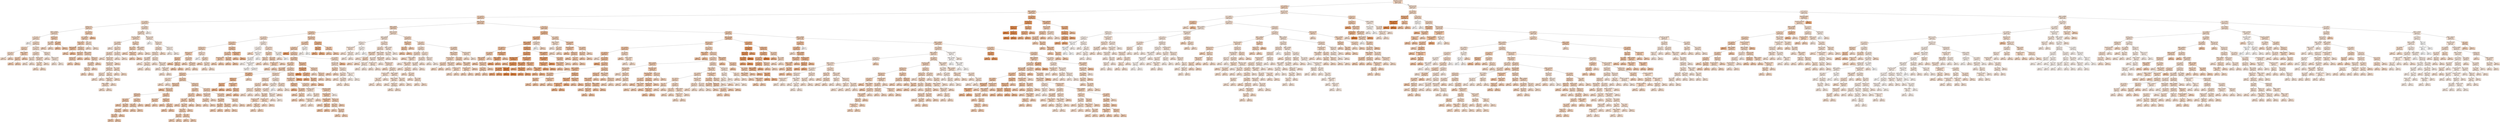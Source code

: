 digraph Tree {
node [shape=box, style="filled", color="black"] ;
0 [label="near_metro <= 708.727\nmse = 477620.752\nsamples = 1265\nvalue = 1338.363", fillcolor="#e581394c"] ;
1 [label="lon <= 37.676\nmse = 555972.938\nsamples = 713\nvalue = 1532.522", fillcolor="#e5813958"] ;
0 -> 1 [labeldistance=2.5, labelangle=45, headlabel="True"] ;
2 [label="pledge <= 686625.0\nmse = 556627.537\nsamples = 566\nvalue = 1654.621", fillcolor="#e581395f"] ;
1 -> 2 ;
3 [label="lon <= 37.505\nmse = 486497.739\nsamples = 546\nvalue = 1607.712", fillcolor="#e581395c"] ;
2 -> 3 ;
4 [label="size <= 28.95\nmse = 184400.948\nsamples = 66\nvalue = 1242.752", fillcolor="#e5813947"] ;
3 -> 4 ;
5 [label="parking <= 0.5\nmse = 208174.76\nsamples = 32\nvalue = 1422.14", fillcolor="#e5813951"] ;
4 -> 5 ;
6 [label="pledge <= 24500.0\nmse = 173814.854\nsamples = 19\nvalue = 1264.545", fillcolor="#e5813948"] ;
5 -> 6 ;
7 [label="size <= 5.5\nmse = 116536.075\nsamples = 15\nvalue = 1166.821", fillcolor="#e5813943"] ;
6 -> 7 ;
8 [label="mse = 0.0\nsamples = 1\nvalue = 183.0", fillcolor="#e5813909"] ;
7 -> 8 ;
9 [label="size <= 13.0\nmse = 83676.192\nsamples = 14\nvalue = 1203.259", fillcolor="#e5813945"] ;
7 -> 9 ;
10 [label="size <= 7.5\nmse = 82120.04\nsamples = 5\nvalue = 1463.6", fillcolor="#e5813954"] ;
9 -> 10 ;
11 [label="size <= 6.5\nmse = 14018.56\nsamples = 2\nvalue = 1192.2", fillcolor="#e5813944"] ;
10 -> 11 ;
12 [label="mse = 0.0\nsamples = 1\nvalue = 1133.0", fillcolor="#e5813941"] ;
11 -> 12 ;
13 [label="mse = 0.0\nsamples = 1\nvalue = 1429.0", fillcolor="#e5813952"] ;
11 -> 13 ;
14 [label="pledge <= 21000.0\nmse = 2905.6\nsamples = 3\nvalue = 1735.0", fillcolor="#e5813963"] ;
10 -> 14 ;
15 [label="lat <= 55.7\nmse = 630.75\nsamples = 2\nvalue = 1710.5", fillcolor="#e5813962"] ;
14 -> 15 ;
16 [label="mse = 0.0\nsamples = 1\nvalue = 1725.0", fillcolor="#e5813963"] ;
15 -> 16 ;
17 [label="mse = 0.0\nsamples = 1\nvalue = 1667.0", fillcolor="#e5813960"] ;
15 -> 17 ;
18 [label="mse = 0.0\nsamples = 1\nvalue = 1833.0", fillcolor="#e5813969"] ;
14 -> 18 ;
19 [label="lat <= 55.738\nmse = 21270.221\nsamples = 9\nvalue = 1050.118", fillcolor="#e581393c"] ;
9 -> 19 ;
20 [label="size <= 15.6\nmse = 9648.395\nsamples = 5\nvalue = 1154.222", fillcolor="#e5813942"] ;
19 -> 20 ;
21 [label="lon <= 37.371\nmse = 100.0\nsamples = 2\nvalue = 990.0", fillcolor="#e5813938"] ;
20 -> 21 ;
22 [label="mse = 0.0\nsamples = 1\nvalue = 980.0", fillcolor="#e5813938"] ;
21 -> 22 ;
23 [label="mse = 0.0\nsamples = 1\nvalue = 1000.0", fillcolor="#e5813939"] ;
21 -> 23 ;
24 [label="distance <= 0.483\nmse = 2469.551\nsamples = 3\nvalue = 1201.143", fillcolor="#e5813944"] ;
20 -> 24 ;
25 [label="lat <= 55.687\nmse = 36.0\nsamples = 2\nvalue = 1244.0", fillcolor="#e5813947"] ;
24 -> 25 ;
26 [label="mse = 0.0\nsamples = 1\nvalue = 1238.0", fillcolor="#e5813947"] ;
25 -> 26 ;
27 [label="mse = 0.0\nsamples = 1\nvalue = 1250.0", fillcolor="#e5813947"] ;
25 -> 27 ;
28 [label="mse = 0.0\nsamples = 1\nvalue = 1144.0", fillcolor="#e5813941"] ;
24 -> 28 ;
29 [label="comfort <= 1.5\nmse = 8435.75\nsamples = 4\nvalue = 933.0", fillcolor="#e5813935"] ;
19 -> 29 ;
30 [label="mse = 0.0\nsamples = 2\nvalue = 1000.0", fillcolor="#e5813939"] ;
29 -> 30 ;
31 [label="distance <= 0.523\nmse = 2544.222\nsamples = 2\nvalue = 821.333", fillcolor="#e581392e"] ;
29 -> 31 ;
32 [label="mse = 0.0\nsamples = 1\nvalue = 857.0", fillcolor="#e5813931"] ;
31 -> 32 ;
33 [label="mse = 0.0\nsamples = 1\nvalue = 750.0", fillcolor="#e581392a"] ;
31 -> 33 ;
34 [label="comfort <= 1.5\nmse = 141608.56\nsamples = 4\nvalue = 1811.8", fillcolor="#e5813968"] ;
6 -> 34 ;
35 [label="lat <= 55.686\nmse = 1806.25\nsamples = 2\nvalue = 1358.5", fillcolor="#e581394e"] ;
34 -> 35 ;
36 [label="mse = 0.0\nsamples = 1\nvalue = 1401.0", fillcolor="#e5813950"] ;
35 -> 36 ;
37 [label="mse = 0.0\nsamples = 1\nvalue = 1316.0", fillcolor="#e581394b"] ;
35 -> 37 ;
38 [label="lat <= 55.746\nmse = 6498.0\nsamples = 2\nvalue = 2114.0", fillcolor="#e5813979"] ;
34 -> 38 ;
39 [label="mse = 0.0\nsamples = 1\nvalue = 2171.0", fillcolor="#e581397d"] ;
38 -> 39 ;
40 [label="mse = 0.0\nsamples = 1\nvalue = 2000.0", fillcolor="#e5813973"] ;
38 -> 40 ;
41 [label="lat <= 55.875\nmse = 133075.938\nsamples = 13\nvalue = 1728.059", fillcolor="#e5813963"] ;
5 -> 41 ;
42 [label="lat <= 55.821\nmse = 105945.307\nsamples = 12\nvalue = 1655.4", fillcolor="#e581395f"] ;
41 -> 42 ;
43 [label="distance <= 0.271\nmse = 72034.0\nsamples = 10\nvalue = 1737.0", fillcolor="#e5813964"] ;
42 -> 43 ;
44 [label="distance <= 0.259\nmse = 80940.25\nsamples = 2\nvalue = 2172.5", fillcolor="#e581397d"] ;
43 -> 44 ;
45 [label="mse = 0.0\nsamples = 1\nvalue = 1888.0", fillcolor="#e581396c"] ;
44 -> 45 ;
46 [label="mse = 0.0\nsamples = 1\nvalue = 2457.0", fillcolor="#e581398d"] ;
44 -> 46 ;
47 [label="comfort <= 1.5\nmse = 29661.24\nsamples = 8\nvalue = 1657.818", fillcolor="#e581395f"] ;
43 -> 47 ;
48 [label="internet <= 0.5\nmse = 10661.5\nsamples = 3\nvalue = 1811.0", fillcolor="#e5813968"] ;
47 -> 48 ;
49 [label="security <= 0.5\nmse = 2837.556\nsamples = 2\nvalue = 1757.667", fillcolor="#e5813965"] ;
48 -> 49 ;
50 [label="mse = 0.0\nsamples = 1\nvalue = 1720.0", fillcolor="#e5813963"] ;
49 -> 50 ;
51 [label="mse = 0.0\nsamples = 1\nvalue = 1833.0", fillcolor="#e5813969"] ;
49 -> 51 ;
52 [label="mse = 0.0\nsamples = 1\nvalue = 1971.0", fillcolor="#e5813971"] ;
48 -> 52 ;
53 [label="pledge <= 3500.0\nmse = 19447.918\nsamples = 5\nvalue = 1570.286", fillcolor="#e581395a"] ;
47 -> 53 ;
54 [label="mse = 0.0\nsamples = 1\nvalue = 1833.0", fillcolor="#e5813969"] ;
53 -> 54 ;
55 [label="comfort <= 3.5\nmse = 9268.917\nsamples = 4\nvalue = 1526.5", fillcolor="#e5813957"] ;
53 -> 55 ;
56 [label="lat <= 55.636\nmse = 2464.188\nsamples = 3\nvalue = 1464.75", fillcolor="#e5813954"] ;
55 -> 56 ;
57 [label="comfort <= 2.5\nmse = 272.25\nsamples = 2\nvalue = 1416.5", fillcolor="#e5813951"] ;
56 -> 57 ;
58 [label="mse = 0.0\nsamples = 1\nvalue = 1433.0", fillcolor="#e5813952"] ;
57 -> 58 ;
59 [label="mse = 0.0\nsamples = 1\nvalue = 1400.0", fillcolor="#e5813950"] ;
57 -> 59 ;
60 [label="mse = 0.0\nsamples = 1\nvalue = 1513.0", fillcolor="#e5813957"] ;
56 -> 60 ;
61 [label="mse = 0.0\nsamples = 1\nvalue = 1650.0", fillcolor="#e581395f"] ;
55 -> 61 ;
62 [label="meal <= 0.5\nmse = 1764.0\nsamples = 2\nvalue = 1125.0", fillcolor="#e5813940"] ;
42 -> 62 ;
63 [label="mse = 0.0\nsamples = 1\nvalue = 1167.0", fillcolor="#e5813943"] ;
62 -> 63 ;
64 [label="mse = 0.0\nsamples = 1\nvalue = 1083.0", fillcolor="#e581393e"] ;
62 -> 64 ;
65 [label="mse = 0.0\nsamples = 1\nvalue = 2273.0", fillcolor="#e5813983"] ;
41 -> 65 ;
66 [label="size <= 283.5\nmse = 106938.947\nsamples = 34\nvalue = 1079.673", fillcolor="#e581393d"] ;
4 -> 66 ;
67 [label="lat <= 55.806\nmse = 86312.164\nsamples = 33\nvalue = 1117.904", fillcolor="#e5813940"] ;
66 -> 67 ;
68 [label="near_metro <= 505.92\nmse = 56405.269\nsamples = 21\nvalue = 1237.939", fillcolor="#e5813947"] ;
67 -> 68 ;
69 [label="lat <= 55.589\nmse = 22366.994\nsamples = 15\nvalue = 1128.696", fillcolor="#e5813940"] ;
68 -> 69 ;
70 [label="mse = 0.0\nsamples = 1\nvalue = 834.0", fillcolor="#e581392f"] ;
69 -> 70 ;
71 [label="size <= 92.0\nmse = 10741.19\nsamples = 14\nvalue = 1172.9", fillcolor="#e5813943"] ;
69 -> 71 ;
72 [label="size <= 31.75\nmse = 8386.837\nsamples = 12\nvalue = 1196.471", fillcolor="#e5813944"] ;
71 -> 72 ;
73 [label="mse = 0.0\nsamples = 1\nvalue = 1048.0", fillcolor="#e581393c"] ;
72 -> 73 ;
74 [label="distance <= 0.512\nmse = 6174.062\nsamples = 11\nvalue = 1216.267", fillcolor="#e5813945"] ;
72 -> 74 ;
75 [label="distance <= 0.304\nmse = 4003.352\nsamples = 10\nvalue = 1203.071", fillcolor="#e5813945"] ;
74 -> 75 ;
76 [label="parking <= 0.5\nmse = 5374.694\nsamples = 6\nvalue = 1168.143", fillcolor="#e5813943"] ;
75 -> 76 ;
77 [label="class <= 1.5\nmse = 6972.25\nsamples = 2\nvalue = 1083.5", fillcolor="#e581393e"] ;
76 -> 77 ;
78 [label="mse = 0.0\nsamples = 1\nvalue = 1167.0", fillcolor="#e5813943"] ;
77 -> 78 ;
79 [label="mse = 0.0\nsamples = 1\nvalue = 1000.0", fillcolor="#e5813939"] ;
77 -> 79 ;
80 [label="class <= 1.5\nmse = 723.6\nsamples = 4\nvalue = 1202.0", fillcolor="#e5813945"] ;
76 -> 80 ;
81 [label="distance <= 0.247\nmse = 184.5\nsamples = 3\nvalue = 1190.0", fillcolor="#e5813944"] ;
80 -> 81 ;
82 [label="pledge <= 63480.0\nmse = 10.889\nsamples = 2\nvalue = 1197.667", fillcolor="#e5813944"] ;
81 -> 82 ;
83 [label="mse = 0.0\nsamples = 1\nvalue = 1193.0", fillcolor="#e5813944"] ;
82 -> 83 ;
84 [label="mse = 0.0\nsamples = 1\nvalue = 1200.0", fillcolor="#e5813944"] ;
82 -> 84 ;
85 [label="mse = 0.0\nsamples = 1\nvalue = 1167.0", fillcolor="#e5813943"] ;
81 -> 85 ;
86 [label="mse = 0.0\nsamples = 1\nvalue = 1250.0", fillcolor="#e5813947"] ;
80 -> 86 ;
87 [label="lat <= 55.662\nmse = 192.0\nsamples = 4\nvalue = 1238.0", fillcolor="#e5813947"] ;
75 -> 87 ;
88 [label="mse = 0.0\nsamples = 1\nvalue = 1222.0", fillcolor="#e5813946"] ;
87 -> 88 ;
89 [label="mse = 0.0\nsamples = 3\nvalue = 1250.0", fillcolor="#e5813947"] ;
87 -> 89 ;
90 [label="mse = 0.0\nsamples = 1\nvalue = 1401.0", fillcolor="#e5813950"] ;
74 -> 90 ;
91 [label="lat <= 55.732\nmse = 3094.222\nsamples = 2\nvalue = 1039.333", fillcolor="#e581393b"] ;
71 -> 91 ;
92 [label="mse = 0.0\nsamples = 1\nvalue = 1000.0", fillcolor="#e5813939"] ;
91 -> 92 ;
93 [label="mse = 0.0\nsamples = 1\nvalue = 1118.0", fillcolor="#e5813940"] ;
91 -> 93 ;
94 [label="lat <= 55.735\nmse = 44112.76\nsamples = 6\nvalue = 1489.2", fillcolor="#e5813955"] ;
68 -> 94 ;
95 [label="lon <= 37.447\nmse = 7735.714\nsamples = 3\nvalue = 1615.0", fillcolor="#e581395d"] ;
94 -> 95 ;
96 [label="mse = 0.0\nsamples = 1\nvalue = 1539.0", fillcolor="#e5813958"] ;
95 -> 96 ;
97 [label="distance <= 0.282\nmse = 80.222\nsamples = 2\nvalue = 1716.333", fillcolor="#e5813962"] ;
95 -> 97 ;
98 [label="mse = 0.0\nsamples = 1\nvalue = 1710.0", fillcolor="#e5813962"] ;
97 -> 98 ;
99 [label="mse = 0.0\nsamples = 1\nvalue = 1729.0", fillcolor="#e5813963"] ;
97 -> 99 ;
100 [label="pledge <= 45000.0\nmse = 5904.222\nsamples = 3\nvalue = 1195.667", fillcolor="#e5813944"] ;
94 -> 100 ;
101 [label="mse = 0.0\nsamples = 2\nvalue = 1250.0", fillcolor="#e5813947"] ;
100 -> 101 ;
102 [label="mse = 0.0\nsamples = 1\nvalue = 1087.0", fillcolor="#e581393e"] ;
100 -> 102 ;
103 [label="distance <= 0.255\nmse = 69765.296\nsamples = 12\nvalue = 909.421", fillcolor="#e5813934"] ;
67 -> 103 ;
104 [label="mse = 0.0\nsamples = 1\nvalue = 116.0", fillcolor="#e5813906"] ;
103 -> 104 ;
105 [label="comfort <= 5.0\nmse = 36725.028\nsamples = 11\nvalue = 953.5", fillcolor="#e5813936"] ;
103 -> 105 ;
106 [label="meal <= 0.5\nmse = 5158.862\nsamples = 9\nvalue = 1033.933", fillcolor="#e581393b"] ;
105 -> 106 ;
107 [label="parking <= 0.5\nmse = 2020.372\nsamples = 8\nvalue = 1018.643", fillcolor="#e581393a"] ;
106 -> 107 ;
108 [label="lat <= 55.864\nmse = 1386.688\nsamples = 3\nvalue = 1064.25", fillcolor="#e581393d"] ;
107 -> 108 ;
109 [label="mse = 0.0\nsamples = 1\nvalue = 1000.0", fillcolor="#e5813939"] ;
108 -> 109 ;
110 [label="lon <= 37.351\nmse = 14.222\nsamples = 2\nvalue = 1085.667", fillcolor="#e581393e"] ;
108 -> 110 ;
111 [label="mse = 0.0\nsamples = 1\nvalue = 1091.0", fillcolor="#e581393e"] ;
110 -> 111 ;
112 [label="mse = 0.0\nsamples = 1\nvalue = 1083.0", fillcolor="#e581393e"] ;
110 -> 112 ;
113 [label="class <= 0.5\nmse = 1109.04\nsamples = 5\nvalue = 1000.4", fillcolor="#e5813939"] ;
107 -> 113 ;
114 [label="mse = 0.0\nsamples = 1\nvalue = 1091.0", fillcolor="#e581393e"] ;
113 -> 114 ;
115 [label="distance <= 0.265\nmse = 218.889\nsamples = 4\nvalue = 990.333", fillcolor="#e5813938"] ;
113 -> 115 ;
116 [label="mse = 0.0\nsamples = 1\nvalue = 952.0", fillcolor="#e5813936"] ;
115 -> 116 ;
117 [label="distance <= 0.402\nmse = 39.609\nsamples = 3\nvalue = 995.125", fillcolor="#e5813939"] ;
115 -> 117 ;
118 [label="mse = 0.0\nsamples = 2\nvalue = 1000.0", fillcolor="#e5813939"] ;
117 -> 118 ;
119 [label="mse = 0.0\nsamples = 1\nvalue = 987.0", fillcolor="#e5813938"] ;
117 -> 119 ;
120 [label="mse = 0.0\nsamples = 1\nvalue = 1248.0", fillcolor="#e5813947"] ;
106 -> 120 ;
121 [label="internet <= 0.5\nmse = 470.222\nsamples = 2\nvalue = 551.333", fillcolor="#e581391f"] ;
105 -> 121 ;
122 [label="mse = 0.0\nsamples = 1\nvalue = 536.0", fillcolor="#e581391e"] ;
121 -> 122 ;
123 [label="mse = 0.0\nsamples = 1\nvalue = 582.0", fillcolor="#e5813921"] ;
121 -> 123 ;
124 [label="mse = 0.0\nsamples = 1\nvalue = 417.0", fillcolor="#e5813917"] ;
66 -> 124 ;
125 [label="pledge <= 22750.0\nmse = 507781.742\nsamples = 480\nvalue = 1659.497", fillcolor="#e581395f"] ;
3 -> 125 ;
126 [label="pledge <= 3450.0\nmse = 399384.29\nsamples = 211\nvalue = 1489.352", fillcolor="#e5813955"] ;
125 -> 126 ;
127 [label="class <= 0.5\nmse = 436956.653\nsamples = 151\nvalue = 1621.871", fillcolor="#e581395d"] ;
126 -> 127 ;
128 [label="lat <= 55.749\nmse = 576457.605\nsamples = 32\nvalue = 1189.591", fillcolor="#e5813944"] ;
127 -> 128 ;
129 [label="size <= 110.0\nmse = 243156.057\nsamples = 17\nvalue = 1688.826", fillcolor="#e5813961"] ;
128 -> 129 ;
130 [label="comfort <= 2.5\nmse = 245190.837\nsamples = 11\nvalue = 1489.143", fillcolor="#e5813955"] ;
129 -> 130 ;
131 [label="distance <= 0.132\nmse = 65385.111\nsamples = 7\nvalue = 1736.0", fillcolor="#e5813964"] ;
130 -> 131 ;
132 [label="size <= 17.5\nmse = 5034.24\nsamples = 3\nvalue = 1941.4", fillcolor="#e581396f"] ;
131 -> 132 ;
133 [label="mse = 0.0\nsamples = 1\nvalue = 2083.0", fillcolor="#e5813978"] ;
132 -> 133 ;
134 [label="parking <= 0.5\nmse = 27.0\nsamples = 2\nvalue = 1906.0", fillcolor="#e581396d"] ;
132 -> 134 ;
135 [label="mse = 0.0\nsamples = 1\nvalue = 1909.0", fillcolor="#e581396e"] ;
134 -> 135 ;
136 [label="mse = 0.0\nsamples = 1\nvalue = 1897.0", fillcolor="#e581396d"] ;
134 -> 136 ;
137 [label="size <= 27.45\nmse = 22166.688\nsamples = 4\nvalue = 1479.25", fillcolor="#e5813955"] ;
131 -> 137 ;
138 [label="mse = 0.0\nsamples = 1\nvalue = 1667.0", fillcolor="#e5813960"] ;
137 -> 138 ;
139 [label="comfort <= 0.5\nmse = 13888.889\nsamples = 3\nvalue = 1416.667", fillcolor="#e5813951"] ;
137 -> 139 ;
140 [label="mse = 0.0\nsamples = 1\nvalue = 1250.0", fillcolor="#e5813947"] ;
139 -> 140 ;
141 [label="mse = 0.0\nsamples = 2\nvalue = 1500.0", fillcolor="#e5813956"] ;
139 -> 141 ;
142 [label="comfort <= 3.5\nmse = 261711.36\nsamples = 4\nvalue = 1044.8", fillcolor="#e581393b"] ;
130 -> 142 ;
143 [label="mse = 0.0\nsamples = 1\nvalue = 110.0", fillcolor="#e5813905"] ;
142 -> 143 ;
144 [label="size <= 57.5\nmse = 54060.75\nsamples = 3\nvalue = 1278.5", fillcolor="#e5813949"] ;
142 -> 144 ;
145 [label="mse = 0.0\nsamples = 1\nvalue = 1667.0", fillcolor="#e5813960"] ;
144 -> 145 ;
146 [label="lat <= 55.714\nmse = 5000.0\nsamples = 2\nvalue = 1149.0", fillcolor="#e5813941"] ;
144 -> 146 ;
147 [label="mse = 0.0\nsamples = 1\nvalue = 1249.0", fillcolor="#e5813947"] ;
146 -> 147 ;
148 [label="mse = 0.0\nsamples = 1\nvalue = 1099.0", fillcolor="#e581393f"] ;
146 -> 148 ;
149 [label="size <= 357.0\nmse = 81481.802\nsamples = 6\nvalue = 1999.444", fillcolor="#e5813973"] ;
129 -> 149 ;
150 [label="lon <= 37.607\nmse = 15157.959\nsamples = 4\nvalue = 1868.429", fillcolor="#e581396b"] ;
149 -> 150 ;
151 [label="near_metro <= 250.0\nmse = 4800.0\nsamples = 2\nvalue = 1778.0", fillcolor="#e5813966"] ;
150 -> 151 ;
152 [label="mse = 0.0\nsamples = 1\nvalue = 1658.0", fillcolor="#e581395f"] ;
151 -> 152 ;
153 [label="mse = 0.0\nsamples = 1\nvalue = 1818.0", fillcolor="#e5813968"] ;
151 -> 153 ;
154 [label="lon <= 37.638\nmse = 3528.0\nsamples = 2\nvalue = 1989.0", fillcolor="#e5813972"] ;
150 -> 154 ;
155 [label="mse = 0.0\nsamples = 1\nvalue = 1947.0", fillcolor="#e5813970"] ;
154 -> 155 ;
156 [label="mse = 0.0\nsamples = 1\nvalue = 2073.0", fillcolor="#e5813977"] ;
154 -> 156 ;
157 [label="near_metro <= 650.0\nmse = 43264.0\nsamples = 2\nvalue = 2458.0", fillcolor="#e581398d"] ;
149 -> 157 ;
158 [label="mse = 0.0\nsamples = 1\nvalue = 2250.0", fillcolor="#e5813981"] ;
157 -> 158 ;
159 [label="mse = 0.0\nsamples = 1\nvalue = 2666.0", fillcolor="#e5813999"] ;
157 -> 159 ;
160 [label="size <= 87.5\nmse = 369559.773\nsamples = 15\nvalue = 642.81", fillcolor="#e5813924"] ;
128 -> 160 ;
161 [label="size <= 17.5\nmse = 139038.284\nsamples = 8\nvalue = 357.846", fillcolor="#e5813914"] ;
160 -> 161 ;
162 [label="mse = 0.0\nsamples = 1\nvalue = 1418.0", fillcolor="#e5813951"] ;
161 -> 162 ;
163 [label="distance <= 0.122\nmse = 49159.25\nsamples = 7\nvalue = 269.5", fillcolor="#e581390e"] ;
161 -> 163 ;
164 [label="lon <= 37.595\nmse = 50252.38\nsamples = 6\nvalue = 286.273", fillcolor="#e581390f"] ;
163 -> 164 ;
165 [label="mse = 0.0\nsamples = 1\nvalue = 433.0", fillcolor="#e5813918"] ;
164 -> 165 ;
166 [label="near_metro <= 500.0\nmse = 52909.44\nsamples = 5\nvalue = 271.6", fillcolor="#e581390f"] ;
164 -> 166 ;
167 [label="mse = 53964.0\nsamples = 3\nvalue = 260.0", fillcolor="#e581390e"] ;
166 -> 167 ;
168 [label="mse = 52056.889\nsamples = 2\nvalue = 279.333", fillcolor="#e581390f"] ;
166 -> 168 ;
169 [label="mse = 0.0\nsamples = 1\nvalue = 85.0", fillcolor="#e5813904"] ;
163 -> 169 ;
170 [label="size <= 267.0\nmse = 397770.859\nsamples = 7\nvalue = 1105.875", fillcolor="#e581393f"] ;
160 -> 170 ;
171 [label="size <= 110.0\nmse = 18502.24\nsamples = 5\nvalue = 1527.6", fillcolor="#e5813957"] ;
170 -> 171 ;
172 [label="comfort <= 2.5\nmse = 64.0\nsamples = 2\nvalue = 1365.0", fillcolor="#e581394e"] ;
171 -> 172 ;
173 [label="mse = 0.0\nsamples = 1\nvalue = 1373.0", fillcolor="#e581394e"] ;
172 -> 173 ;
174 [label="mse = 0.0\nsamples = 1\nvalue = 1357.0", fillcolor="#e581394e"] ;
172 -> 174 ;
175 [label="lon <= 37.639\nmse = 1418.0\nsamples = 3\nvalue = 1636.0", fillcolor="#e581395e"] ;
171 -> 175 ;
176 [label="near_metro <= 400.0\nmse = 20.25\nsamples = 2\nvalue = 1662.5", fillcolor="#e581395f"] ;
175 -> 176 ;
177 [label="mse = 0.0\nsamples = 1\nvalue = 1667.0", fillcolor="#e5813960"] ;
176 -> 177 ;
178 [label="mse = 0.0\nsamples = 1\nvalue = 1658.0", fillcolor="#e581395f"] ;
176 -> 178 ;
179 [label="mse = 0.0\nsamples = 1\nvalue = 1583.0", fillcolor="#e581395b"] ;
175 -> 179 ;
180 [label="lon <= 37.593\nmse = 239432.0\nsamples = 2\nvalue = 403.0", fillcolor="#e5813916"] ;
170 -> 180 ;
181 [label="mse = 0.0\nsamples = 1\nvalue = 1095.0", fillcolor="#e581393e"] ;
180 -> 181 ;
182 [label="mse = 0.0\nsamples = 1\nvalue = 57.0", fillcolor="#e5813902"] ;
180 -> 182 ;
183 [label="distance <= 0.227\nmse = 350849.234\nsamples = 119\nvalue = 1722.508", fillcolor="#e5813963"] ;
127 -> 183 ;
184 [label="lat <= 55.858\nmse = 319482.997\nsamples = 115\nvalue = 1680.056", fillcolor="#e5813960"] ;
183 -> 184 ;
185 [label="size <= 9.1\nmse = 290637.843\nsamples = 113\nvalue = 1703.853", fillcolor="#e5813962"] ;
184 -> 185 ;
186 [label="mse = 0.0\nsamples = 1\nvalue = 3556.0", fillcolor="#e58139cd"] ;
185 -> 186 ;
187 [label="class <= 1.5\nmse = 254306.238\nsamples = 112\nvalue = 1682.686", fillcolor="#e5813960"] ;
185 -> 187 ;
188 [label="size <= 286.65\nmse = 235079.079\nsamples = 100\nvalue = 1733.582", fillcolor="#e5813963"] ;
187 -> 188 ;
189 [label="lon <= 37.607\nmse = 172370.077\nsamples = 92\nvalue = 1690.2", fillcolor="#e5813961"] ;
188 -> 189 ;
190 [label="lon <= 37.596\nmse = 77303.606\nsamples = 59\nvalue = 1771.089", fillcolor="#e5813966"] ;
189 -> 190 ;
191 [label="comfort <= 0.5\nmse = 41466.747\nsamples = 53\nvalue = 1728.617", fillcolor="#e5813963"] ;
190 -> 191 ;
192 [label="size <= 31.0\nmse = 11718.75\nsamples = 2\nvalue = 1062.5", fillcolor="#e581393c"] ;
191 -> 192 ;
193 [label="mse = 0.0\nsamples = 1\nvalue = 1250.0", fillcolor="#e5813947"] ;
192 -> 193 ;
194 [label="mse = 0.0\nsamples = 1\nvalue = 1000.0", fillcolor="#e5813939"] ;
192 -> 194 ;
195 [label="size <= 73.75\nmse = 22191.884\nsamples = 51\nvalue = 1758.222", fillcolor="#e5813965"] ;
191 -> 195 ;
196 [label="distance <= 0.114\nmse = 12554.532\nsamples = 27\nvalue = 1848.891", fillcolor="#e581396a"] ;
195 -> 196 ;
197 [label="mse = 0.0\nsamples = 1\nvalue = 2400.0", fillcolor="#e581398a"] ;
196 -> 197 ;
198 [label="distance <= 0.171\nmse = 5934.185\nsamples = 26\nvalue = 1836.644", fillcolor="#e5813969"] ;
196 -> 198 ;
199 [label="comfort <= 6.5\nmse = 3809.465\nsamples = 21\nvalue = 1815.25", fillcolor="#e5813968"] ;
198 -> 199 ;
200 [label="size <= 47.05\nmse = 839.522\nsamples = 10\nvalue = 1869.647", fillcolor="#e581396b"] ;
199 -> 200 ;
201 [label="mse = 0.0\nsamples = 2\nvalue = 1933.0", fillcolor="#e581396f"] ;
200 -> 201 ;
202 [label="size <= 60.6\nmse = 344.96\nsamples = 8\nvalue = 1861.2", fillcolor="#e581396b"] ;
200 -> 202 ;
203 [label="size <= 60.45\nmse = 435.556\nsamples = 5\nvalue = 1868.667", fillcolor="#e581396b"] ;
202 -> 203 ;
204 [label="size <= 59.85\nmse = 413.438\nsamples = 4\nvalue = 1865.75", fillcolor="#e581396b"] ;
203 -> 204 ;
205 [label="mse = 441.0\nsamples = 3\nvalue = 1871.0", fillcolor="#e581396b"] ;
204 -> 205 ;
206 [label="mse = 0.0\nsamples = 1\nvalue = 1850.0", fillcolor="#e581396a"] ;
204 -> 206 ;
207 [label="mse = 0.0\nsamples = 1\nvalue = 1892.0", fillcolor="#e581396d"] ;
203 -> 207 ;
208 [label="mse = 0.0\nsamples = 3\nvalue = 1850.0", fillcolor="#e581396a"] ;
202 -> 208 ;
209 [label="size <= 58.6\nmse = 1450.349\nsamples = 11\nvalue = 1766.579", fillcolor="#e5813965"] ;
199 -> 209 ;
210 [label="size <= 46.4\nmse = 333.421\nsamples = 6\nvalue = 1796.818", fillcolor="#e5813967"] ;
209 -> 210 ;
211 [label="mse = 0.0\nsamples = 4\nvalue = 1808.0", fillcolor="#e5813968"] ;
210 -> 211 ;
212 [label="mse = 0.0\nsamples = 2\nvalue = 1767.0", fillcolor="#e5813965"] ;
210 -> 212 ;
213 [label="mse = 0.0\nsamples = 5\nvalue = 1725.0", fillcolor="#e5813963"] ;
209 -> 213 ;
214 [label="size <= 38.5\nmse = 5278.617\nsamples = 5\nvalue = 1922.222", fillcolor="#e581396e"] ;
198 -> 214 ;
215 [label="lon <= 37.524\nmse = 17556.25\nsamples = 2\nvalue = 1867.5", fillcolor="#e581396b"] ;
214 -> 215 ;
216 [label="mse = 0.0\nsamples = 1\nvalue = 2000.0", fillcolor="#e5813973"] ;
215 -> 216 ;
217 [label="mse = 0.0\nsamples = 1\nvalue = 1735.0", fillcolor="#e5813963"] ;
215 -> 217 ;
218 [label="internet <= 0.5\nmse = 670.694\nsamples = 3\nvalue = 1937.857", fillcolor="#e581396f"] ;
214 -> 218 ;
219 [label="mse = 0.0\nsamples = 1\nvalue = 1875.0", fillcolor="#e581396c"] ;
218 -> 219 ;
220 [label="size <= 44.1\nmse = 14.222\nsamples = 2\nvalue = 1948.333", fillcolor="#e5813970"] ;
218 -> 220 ;
221 [label="mse = 0.0\nsamples = 1\nvalue = 1951.0", fillcolor="#e5813970"] ;
220 -> 221 ;
222 [label="mse = 0.0\nsamples = 1\nvalue = 1943.0", fillcolor="#e5813970"] ;
220 -> 222 ;
223 [label="comfort <= 6.5\nmse = 14687.518\nsamples = 24\nvalue = 1663.432", fillcolor="#e581395f"] ;
195 -> 223 ;
224 [label="size <= 265.0\nmse = 3006.601\nsamples = 12\nvalue = 1722.913", fillcolor="#e5813963"] ;
223 -> 224 ;
225 [label="size <= 114.4\nmse = 1353.174\nsamples = 11\nvalue = 1714.091", fillcolor="#e5813962"] ;
224 -> 225 ;
226 [label="size <= 86.6\nmse = 424.87\nsamples = 9\nvalue = 1707.158", fillcolor="#e5813962"] ;
225 -> 226 ;
227 [label="mse = 0.0\nsamples = 2\nvalue = 1683.0", fillcolor="#e5813960"] ;
226 -> 227 ;
228 [label="size <= 104.4\nmse = 341.04\nsamples = 7\nvalue = 1713.6", fillcolor="#e5813962"] ;
226 -> 228 ;
229 [label="size <= 89.0\nmse = 227.29\nsamples = 6\nvalue = 1718.308", fillcolor="#e5813962"] ;
228 -> 229 ;
230 [label="size <= 87.95\nmse = 423.36\nsamples = 2\nvalue = 1708.2", fillcolor="#e5813962"] ;
229 -> 230 ;
231 [label="mse = 0.0\nsamples = 1\nvalue = 1725.0", fillcolor="#e5813963"] ;
230 -> 231 ;
232 [label="mse = 0.0\nsamples = 1\nvalue = 1683.0", fillcolor="#e5813960"] ;
230 -> 232 ;
233 [label="size <= 95.0\nmse = 0.984\nsamples = 4\nvalue = 1724.625", fillcolor="#e5813963"] ;
229 -> 233 ;
234 [label="mse = 0.0\nsamples = 1\nvalue = 1722.0", fillcolor="#e5813963"] ;
233 -> 234 ;
235 [label="mse = 0.0\nsamples = 3\nvalue = 1725.0", fillcolor="#e5813963"] ;
233 -> 235 ;
236 [label="mse = 0.0\nsamples = 1\nvalue = 1683.0", fillcolor="#e5813960"] ;
228 -> 236 ;
237 [label="size <= 184.0\nmse = 5000.0\nsamples = 2\nvalue = 1758.0", fillcolor="#e5813965"] ;
225 -> 237 ;
238 [label="mse = 0.0\nsamples = 1\nvalue = 1808.0", fillcolor="#e5813968"] ;
237 -> 238 ;
239 [label="mse = 0.0\nsamples = 1\nvalue = 1658.0", fillcolor="#e581395f"] ;
237 -> 239 ;
240 [label="mse = 0.0\nsamples = 1\nvalue = 1917.0", fillcolor="#e581396e"] ;
224 -> 240 ;
241 [label="size <= 131.9\nmse = 19361.918\nsamples = 12\nvalue = 1598.286", fillcolor="#e581395c"] ;
223 -> 241 ;
242 [label="distance <= 0.192\nmse = 6975.938\nsamples = 4\nvalue = 1511.25", fillcolor="#e5813956"] ;
241 -> 242 ;
243 [label="lon <= 37.549\nmse = 686.531\nsamples = 3\nvalue = 1541.429", fillcolor="#e5813958"] ;
242 -> 243 ;
244 [label="mse = 0.0\nsamples = 1\nvalue = 1500.0", fillcolor="#e5813956"] ;
243 -> 244 ;
245 [label="mse = 0.0\nsamples = 2\nvalue = 1558.0", fillcolor="#e5813959"] ;
243 -> 245 ;
246 [label="mse = 0.0\nsamples = 1\nvalue = 1300.0", fillcolor="#e581394a"] ;
242 -> 246 ;
247 [label="size <= 170.6\nmse = 19453.669\nsamples = 8\nvalue = 1651.846", fillcolor="#e581395f"] ;
241 -> 247 ;
248 [label="size <= 138.55\nmse = 2461.688\nsamples = 5\nvalue = 1757.25", fillcolor="#e5813965"] ;
247 -> 248 ;
249 [label="size <= 137.5\nmse = 3906.25\nsamples = 2\nvalue = 1812.5", fillcolor="#e5813968"] ;
248 -> 249 ;
250 [label="mse = 0.0\nsamples = 1\nvalue = 1750.0", fillcolor="#e5813964"] ;
249 -> 250 ;
251 [label="mse = 0.0\nsamples = 1\nvalue = 1875.0", fillcolor="#e581396c"] ;
249 -> 251 ;
252 [label="size <= 155.95\nmse = 623.472\nsamples = 3\nvalue = 1738.833", fillcolor="#e5813964"] ;
248 -> 252 ;
253 [label="mse = 0.0\nsamples = 2\nvalue = 1750.0", fillcolor="#e5813964"] ;
252 -> 253 ;
254 [label="mse = 0.0\nsamples = 1\nvalue = 1683.0", fillcolor="#e5813960"] ;
252 -> 254 ;
255 [label="size <= 172.2\nmse = 423.36\nsamples = 3\nvalue = 1483.2", fillcolor="#e5813955"] ;
247 -> 255 ;
256 [label="mse = 0.0\nsamples = 1\nvalue = 1458.0", fillcolor="#e5813953"] ;
255 -> 256 ;
257 [label="mse = 0.0\nsamples = 2\nvalue = 1500.0", fillcolor="#e5813956"] ;
255 -> 257 ;
258 [label="size <= 185.75\nmse = 209030.816\nsamples = 6\nvalue = 2341.429", fillcolor="#e5813987"] ;
190 -> 258 ;
259 [label="comfort <= 1.5\nmse = 62261.25\nsamples = 5\nvalue = 2502.5", fillcolor="#e5813990"] ;
258 -> 259 ;
260 [label="lat <= 55.719\nmse = 512.0\nsamples = 2\nvalue = 2736.0", fillcolor="#e581399e"] ;
259 -> 260 ;
261 [label="mse = 0.0\nsamples = 1\nvalue = 2720.0", fillcolor="#e581399d"] ;
260 -> 261 ;
262 [label="mse = 0.0\nsamples = 1\nvalue = 2768.0", fillcolor="#e581399f"] ;
260 -> 262 ;
263 [label="near_metro <= 200.0\nmse = 14966.0\nsamples = 3\nvalue = 2269.0", fillcolor="#e5813982"] ;
259 -> 263 ;
264 [label="mse = 0.0\nsamples = 1\nvalue = 2429.0", fillcolor="#e581398c"] ;
263 -> 264 ;
265 [label="parking <= 0.5\nmse = 3249.0\nsamples = 2\nvalue = 2189.0", fillcolor="#e581397e"] ;
263 -> 265 ;
266 [label="mse = 0.0\nsamples = 1\nvalue = 2132.0", fillcolor="#e581397a"] ;
265 -> 266 ;
267 [label="mse = 0.0\nsamples = 1\nvalue = 2246.0", fillcolor="#e5813981"] ;
265 -> 267 ;
268 [label="mse = 0.0\nsamples = 1\nvalue = 1375.0", fillcolor="#e581394f"] ;
258 -> 268 ;
269 [label="lat <= 55.74\nmse = 341095.522\nsamples = 33\nvalue = 1504.523", fillcolor="#e5813956"] ;
189 -> 269 ;
270 [label="internet <= 0.5\nmse = 130032.033\nsamples = 15\nvalue = 1225.579", fillcolor="#e5813946"] ;
269 -> 270 ;
271 [label="comfort <= 4.0\nmse = 39972.243\nsamples = 9\nvalue = 1392.583", fillcolor="#e5813950"] ;
270 -> 271 ;
272 [label="lat <= 55.7\nmse = 27021.65\nsamples = 8\nvalue = 1333.5", fillcolor="#e581394c"] ;
271 -> 272 ;
273 [label="comfort <= 1.5\nmse = 2222.222\nsamples = 2\nvalue = 1166.667", fillcolor="#e5813942"] ;
272 -> 273 ;
274 [label="mse = 0.0\nsamples = 1\nvalue = 1200.0", fillcolor="#e5813944"] ;
273 -> 274 ;
275 [label="mse = 0.0\nsamples = 1\nvalue = 1100.0", fillcolor="#e581393f"] ;
273 -> 275 ;
276 [label="lon <= 37.611\nmse = 20609.143\nsamples = 6\nvalue = 1405.0", fillcolor="#e5813950"] ;
272 -> 276 ;
277 [label="mse = 0.0\nsamples = 1\nvalue = 1075.0", fillcolor="#e581393d"] ;
276 -> 277 ;
278 [label="lat <= 55.732\nmse = 2869.0\nsamples = 5\nvalue = 1460.0", fillcolor="#e5813954"] ;
276 -> 278 ;
279 [label="near_metro <= 500.0\nmse = 1011.0\nsamples = 3\nvalue = 1492.0", fillcolor="#e5813955"] ;
278 -> 279 ;
280 [label="mse = 0.0\nsamples = 1\nvalue = 1547.0", fillcolor="#e5813959"] ;
279 -> 280 ;
281 [label="comfort <= 0.5\nmse = 3.556\nsamples = 2\nvalue = 1473.667", fillcolor="#e5813954"] ;
279 -> 281 ;
282 [label="mse = 0.0\nsamples = 1\nvalue = 1475.0", fillcolor="#e5813954"] ;
281 -> 282 ;
283 [label="mse = 0.0\nsamples = 1\nvalue = 1471.0", fillcolor="#e5813954"] ;
281 -> 283 ;
284 [label="near_metro <= 400.0\nmse = 441.0\nsamples = 2\nvalue = 1396.0", fillcolor="#e5813950"] ;
278 -> 284 ;
285 [label="mse = 0.0\nsamples = 1\nvalue = 1417.0", fillcolor="#e5813951"] ;
284 -> 285 ;
286 [label="mse = 0.0\nsamples = 1\nvalue = 1375.0", fillcolor="#e581394f"] ;
284 -> 286 ;
287 [label="mse = 0.0\nsamples = 1\nvalue = 1688.0", fillcolor="#e5813961"] ;
271 -> 287 ;
288 [label="size <= 174.5\nmse = 154644.204\nsamples = 6\nvalue = 939.286", fillcolor="#e5813935"] ;
270 -> 288 ;
289 [label="size <= 104.0\nmse = 182703.688\nsamples = 4\nvalue = 785.25", fillcolor="#e581392c"] ;
288 -> 289 ;
290 [label="size <= 85.0\nmse = 55682.667\nsamples = 3\nvalue = 1002.0", fillcolor="#e5813939"] ;
289 -> 290 ;
291 [label="comfort <= 2.5\nmse = 20449.0\nsamples = 2\nvalue = 857.0", fillcolor="#e5813931"] ;
290 -> 291 ;
292 [label="mse = 0.0\nsamples = 1\nvalue = 1000.0", fillcolor="#e5813939"] ;
291 -> 292 ;
293 [label="mse = 0.0\nsamples = 1\nvalue = 714.0", fillcolor="#e5813928"] ;
291 -> 293 ;
294 [label="mse = 0.0\nsamples = 1\nvalue = 1292.0", fillcolor="#e581394a"] ;
290 -> 294 ;
295 [label="mse = 0.0\nsamples = 1\nvalue = 135.0", fillcolor="#e5813907"] ;
289 -> 295 ;
296 [label="size <= 234.65\nmse = 43414.222\nsamples = 2\nvalue = 1144.667", fillcolor="#e5813941"] ;
288 -> 296 ;
297 [label="mse = 0.0\nsamples = 1\nvalue = 1292.0", fillcolor="#e581394a"] ;
296 -> 297 ;
298 [label="mse = 0.0\nsamples = 1\nvalue = 850.0", fillcolor="#e5813930"] ;
296 -> 298 ;
299 [label="size <= 207.0\nmse = 397425.61\nsamples = 18\nvalue = 1716.52", fillcolor="#e5813962"] ;
269 -> 299 ;
300 [label="near_metro <= 150.0\nmse = 299024.457\nsamples = 17\nvalue = 1648.708", fillcolor="#e581395e"] ;
299 -> 300 ;
301 [label="comfort <= 2.0\nmse = 242820.16\nsamples = 4\nvalue = 2150.2", fillcolor="#e581397c"] ;
300 -> 301 ;
302 [label="mse = 0.0\nsamples = 1\nvalue = 2750.0", fillcolor="#e581399e"] ;
301 -> 302 ;
303 [label="lat <= 55.749\nmse = 4966.889\nsamples = 3\nvalue = 1750.333", fillcolor="#e5813964"] ;
301 -> 303 ;
304 [label="mse = 0.0\nsamples = 1\nvalue = 1850.0", fillcolor="#e581396a"] ;
303 -> 304 ;
305 [label="lat <= 55.761\nmse = 0.25\nsamples = 2\nvalue = 1700.5", fillcolor="#e5813961"] ;
303 -> 305 ;
306 [label="mse = 0.0\nsamples = 1\nvalue = 1700.0", fillcolor="#e5813961"] ;
305 -> 306 ;
307 [label="mse = 0.0\nsamples = 1\nvalue = 1701.0", fillcolor="#e5813961"] ;
305 -> 307 ;
308 [label="size <= 27.5\nmse = 230215.983\nsamples = 13\nvalue = 1516.737", fillcolor="#e5813957"] ;
300 -> 308 ;
309 [label="near_metro <= 300.0\nmse = 48695.806\nsamples = 4\nvalue = 1051.167", fillcolor="#e581393c"] ;
308 -> 309 ;
310 [label="mse = 0.0\nsamples = 1\nvalue = 600.0", fillcolor="#e5813922"] ;
309 -> 310 ;
311 [label="lat <= 55.771\nmse = 9582.64\nsamples = 3\nvalue = 1141.4", fillcolor="#e5813941"] ;
309 -> 311 ;
312 [label="near_metro <= 450.0\nmse = 506.25\nsamples = 2\nvalue = 1093.5", fillcolor="#e581393e"] ;
311 -> 312 ;
313 [label="mse = 0.0\nsamples = 1\nvalue = 1116.0", fillcolor="#e5813940"] ;
312 -> 313 ;
314 [label="mse = 0.0\nsamples = 1\nvalue = 1071.0", fillcolor="#e581393d"] ;
312 -> 314 ;
315 [label="mse = 0.0\nsamples = 1\nvalue = 1333.0", fillcolor="#e581394c"] ;
311 -> 315 ;
316 [label="near_metro <= 650.0\nmse = 167780.698\nsamples = 9\nvalue = 1731.615", fillcolor="#e5813963"] ;
308 -> 316 ;
317 [label="near_metro <= 450.0\nmse = 46816.25\nsamples = 8\nvalue = 1833.5", fillcolor="#e5813969"] ;
316 -> 317 ;
318 [label="near_metro <= 300.0\nmse = 32529.84\nsamples = 3\nvalue = 2043.4", fillcolor="#e5813975"] ;
317 -> 318 ;
319 [label="mse = 0.0\nsamples = 1\nvalue = 1683.0", fillcolor="#e5813960"] ;
318 -> 319 ;
320 [label="parking <= 0.5\nmse = 72.25\nsamples = 2\nvalue = 2133.5", fillcolor="#e581397b"] ;
318 -> 320 ;
321 [label="mse = 0.0\nsamples = 1\nvalue = 2142.0", fillcolor="#e581397b"] ;
320 -> 321 ;
322 [label="mse = 0.0\nsamples = 1\nvalue = 2125.0", fillcolor="#e581397a"] ;
320 -> 322 ;
323 [label="comfort <= 3.5\nmse = 3072.245\nsamples = 5\nvalue = 1683.571", fillcolor="#e5813960"] ;
317 -> 323 ;
324 [label="meal <= 0.5\nmse = 1298.25\nsamples = 4\nvalue = 1665.5", fillcolor="#e581395f"] ;
323 -> 324 ;
325 [label="mse = 0.0\nsamples = 1\nvalue = 1592.0", fillcolor="#e581395b"] ;
324 -> 325 ;
326 [label="lat <= 55.765\nmse = 261.36\nsamples = 3\nvalue = 1680.2", fillcolor="#e5813960"] ;
324 -> 326 ;
327 [label="mse = 0.0\nsamples = 1\nvalue = 1700.0", fillcolor="#e5813961"] ;
326 -> 327 ;
328 [label="mse = 0.0\nsamples = 2\nvalue = 1667.0", fillcolor="#e5813960"] ;
326 -> 328 ;
329 [label="mse = 0.0\nsamples = 1\nvalue = 1792.0", fillcolor="#e5813967"] ;
323 -> 329 ;
330 [label="mse = 0.0\nsamples = 1\nvalue = 509.0", fillcolor="#e581391c"] ;
316 -> 330 ;
331 [label="mse = 0.0\nsamples = 1\nvalue = 3344.0", fillcolor="#e58139c1"] ;
299 -> 331 ;
332 [label="distance <= 0.138\nmse = 679394.71\nsamples = 8\nvalue = 2217.462", fillcolor="#e581397f"] ;
188 -> 332 ;
333 [label="distance <= 0.048\nmse = 429203.806\nsamples = 4\nvalue = 2962.833", fillcolor="#e58139ab"] ;
332 -> 333 ;
334 [label="mse = 0.0\nsamples = 1\nvalue = 3786.0", fillcolor="#e58139da"] ;
333 -> 334 ;
335 [label="lon <= 37.6\nmse = 135603.188\nsamples = 3\nvalue = 2551.25", fillcolor="#e5813993"] ;
333 -> 335 ;
336 [label="mse = 0.0\nsamples = 1\nvalue = 2917.0", fillcolor="#e58139a8"] ;
335 -> 336 ;
337 [label="size <= 419.0\nmse = 3660.25\nsamples = 2\nvalue = 2185.5", fillcolor="#e581397e"] ;
335 -> 337 ;
338 [label="mse = 0.0\nsamples = 1\nvalue = 2125.0", fillcolor="#e581397a"] ;
337 -> 338 ;
339 [label="mse = 0.0\nsamples = 1\nvalue = 2246.0", fillcolor="#e5813981"] ;
337 -> 339 ;
340 [label="security <= 0.5\nmse = 9452.816\nsamples = 4\nvalue = 1578.571", fillcolor="#e581395a"] ;
332 -> 340 ;
341 [label="mse = 0.0\nsamples = 1\nvalue = 1375.0", fillcolor="#e581394f"] ;
340 -> 341 ;
342 [label="comfort <= 7.0\nmse = 2970.25\nsamples = 3\nvalue = 1612.5", fillcolor="#e581395c"] ;
340 -> 342 ;
343 [label="mse = 0.0\nsamples = 1\nvalue = 1667.0", fillcolor="#e5813960"] ;
342 -> 343 ;
344 [label="mse = 0.0\nsamples = 2\nvalue = 1558.0", fillcolor="#e5813959"] ;
342 -> 344 ;
345 [label="lon <= 37.659\nmse = 185164.111\nsamples = 12\nvalue = 1209.647", fillcolor="#e5813945"] ;
187 -> 345 ;
346 [label="distance <= 0.06\nmse = 94572.484\nsamples = 11\nvalue = 1132.125", fillcolor="#e5813940"] ;
345 -> 346 ;
347 [label="lat <= 55.715\nmse = 6972.25\nsamples = 3\nvalue = 1583.5", fillcolor="#e581395b"] ;
346 -> 347 ;
348 [label="mse = 0.0\nsamples = 1\nvalue = 1667.0", fillcolor="#e5813960"] ;
347 -> 348 ;
349 [label="mse = 0.0\nsamples = 2\nvalue = 1500.0", fillcolor="#e5813956"] ;
347 -> 349 ;
350 [label="size <= 55.0\nmse = 33221.722\nsamples = 8\nvalue = 981.667", fillcolor="#e5813938"] ;
346 -> 350 ;
351 [label="lon <= 37.55\nmse = 6174.24\nsamples = 6\nvalue = 1056.6", fillcolor="#e581393c"] ;
350 -> 351 ;
352 [label="mse = 0.0\nsamples = 1\nvalue = 1200.0", fillcolor="#e5813944"] ;
351 -> 352 ;
353 [label="lat <= 55.816\nmse = 1291.688\nsamples = 5\nvalue = 1020.75", fillcolor="#e581393a"] ;
351 -> 353 ;
354 [label="mse = 0.0\nsamples = 4\nvalue = 1000.0", fillcolor="#e5813939"] ;
353 -> 354 ;
355 [label="mse = 0.0\nsamples = 1\nvalue = 1083.0", fillcolor="#e581393e"] ;
353 -> 355 ;
356 [label="distance <= 0.078\nmse = 9.0\nsamples = 2\nvalue = 607.0", fillcolor="#e5813922"] ;
350 -> 356 ;
357 [label="mse = 0.0\nsamples = 1\nvalue = 610.0", fillcolor="#e5813922"] ;
356 -> 357 ;
358 [label="mse = 0.0\nsamples = 1\nvalue = 604.0", fillcolor="#e5813922"] ;
356 -> 358 ;
359 [label="mse = 0.0\nsamples = 1\nvalue = 2450.0", fillcolor="#e581398d"] ;
345 -> 359 ;
360 [label="size <= 45.5\nmse = 16562.0\nsamples = 2\nvalue = 276.0", fillcolor="#e581390f"] ;
184 -> 360 ;
361 [label="mse = 0.0\nsamples = 1\nvalue = 367.0", fillcolor="#e5813914"] ;
360 -> 361 ;
362 [label="mse = 0.0\nsamples = 1\nvalue = 94.0", fillcolor="#e5813904"] ;
360 -> 362 ;
363 [label="size <= 47.0\nmse = 221248.025\nsamples = 4\nvalue = 2571.556", fillcolor="#e5813994"] ;
183 -> 363 ;
364 [label="size <= 18.0\nmse = 2304.0\nsamples = 2\nvalue = 2903.0", fillcolor="#e58139a7"] ;
363 -> 364 ;
365 [label="mse = 0.0\nsamples = 1\nvalue = 2951.0", fillcolor="#e58139aa"] ;
364 -> 365 ;
366 [label="mse = 0.0\nsamples = 1\nvalue = 2855.0", fillcolor="#e58139a4"] ;
364 -> 366 ;
367 [label="size <= 96.5\nmse = 3.556\nsamples = 2\nvalue = 1908.667", fillcolor="#e581396e"] ;
363 -> 367 ;
368 [label="mse = 0.0\nsamples = 1\nvalue = 1906.0", fillcolor="#e581396d"] ;
367 -> 368 ;
369 [label="mse = 0.0\nsamples = 1\nvalue = 1910.0", fillcolor="#e581396e"] ;
367 -> 369 ;
370 [label="pledge <= 14750.0\nmse = 130292.181\nsamples = 60\nvalue = 1138.477", fillcolor="#e5813941"] ;
126 -> 370 ;
371 [label="pledge <= 6495.0\nmse = 82808.748\nsamples = 26\nvalue = 918.05", fillcolor="#e5813934"] ;
370 -> 371 ;
372 [label="comfort <= 1.5\nmse = 83924.21\nsamples = 5\nvalue = 592.3", fillcolor="#e5813921"] ;
371 -> 372 ;
373 [label="near_metro <= 300.0\nmse = 12881.2\nsamples = 3\nvalue = 861.0", fillcolor="#e5813931"] ;
372 -> 373 ;
374 [label="mse = 0.0\nsamples = 1\nvalue = 1000.0", fillcolor="#e5813939"] ;
373 -> 374 ;
375 [label="internet <= 0.5\nmse = 0.889\nsamples = 2\nvalue = 768.333", fillcolor="#e581392b"] ;
373 -> 375 ;
376 [label="mse = 0.0\nsamples = 1\nvalue = 767.0", fillcolor="#e581392b"] ;
375 -> 376 ;
377 [label="mse = 0.0\nsamples = 1\nvalue = 769.0", fillcolor="#e581392b"] ;
375 -> 377 ;
378 [label="size <= 41.0\nmse = 10567.84\nsamples = 2\nvalue = 323.6", fillcolor="#e5813912"] ;
372 -> 378 ;
379 [label="mse = 0.0\nsamples = 1\nvalue = 375.0", fillcolor="#e5813915"] ;
378 -> 379 ;
380 [label="mse = 0.0\nsamples = 1\nvalue = 118.0", fillcolor="#e5813906"] ;
378 -> 380 ;
381 [label="lat <= 55.815\nmse = 35275.566\nsamples = 21\nvalue = 1026.633", fillcolor="#e581393a"] ;
371 -> 381 ;
382 [label="size <= 7.6\nmse = 29461.19\nsamples = 18\nvalue = 1070.64", fillcolor="#e581393d"] ;
381 -> 382 ;
383 [label="pledge <= 8535.0\nmse = 47328.667\nsamples = 3\nvalue = 1318.0", fillcolor="#e581394b"] ;
382 -> 383 ;
384 [label="mse = 0.0\nsamples = 1\nvalue = 1014.0", fillcolor="#e581393a"] ;
383 -> 384 ;
385 [label="size <= 6.8\nmse = 1681.0\nsamples = 2\nvalue = 1470.0", fillcolor="#e5813954"] ;
383 -> 385 ;
386 [label="mse = 0.0\nsamples = 1\nvalue = 1511.0", fillcolor="#e5813956"] ;
385 -> 386 ;
387 [label="mse = 0.0\nsamples = 1\nvalue = 1429.0", fillcolor="#e5813952"] ;
385 -> 387 ;
388 [label="pledge <= 10584.5\nmse = 17543.264\nsamples = 15\nvalue = 1036.909", fillcolor="#e581393b"] ;
382 -> 388 ;
389 [label="lon <= 37.591\nmse = 5176.24\nsamples = 4\nvalue = 900.6", fillcolor="#e5813933"] ;
388 -> 389 ;
390 [label="comfort <= 0.5\nmse = 43.556\nsamples = 2\nvalue = 842.333", fillcolor="#e5813930"] ;
389 -> 390 ;
391 [label="mse = 0.0\nsamples = 1\nvalue = 847.0", fillcolor="#e5813930"] ;
390 -> 391 ;
392 [label="mse = 0.0\nsamples = 1\nvalue = 833.0", fillcolor="#e581392f"] ;
390 -> 392 ;
393 [label="near_metro <= 250.0\nmse = 144.0\nsamples = 2\nvalue = 988.0", fillcolor="#e5813938"] ;
389 -> 393 ;
394 [label="mse = 0.0\nsamples = 1\nvalue = 976.0", fillcolor="#e5813937"] ;
393 -> 394 ;
395 [label="mse = 0.0\nsamples = 1\nvalue = 1000.0", fillcolor="#e5813939"] ;
393 -> 395 ;
396 [label="distance <= 0.032\nmse = 14108.588\nsamples = 11\nvalue = 1077.0", fillcolor="#e581393d"] ;
388 -> 396 ;
397 [label="mse = 0.0\nsamples = 1\nvalue = 853.0", fillcolor="#e5813930"] ;
396 -> 397 ;
398 [label="near_metro <= 250.0\nmse = 8407.582\nsamples = 10\nvalue = 1106.867", fillcolor="#e581393f"] ;
396 -> 398 ;
399 [label="mse = 0.0\nsamples = 1\nvalue = 1375.0", fillcolor="#e581394f"] ;
398 -> 399 ;
400 [label="size <= 22.1\nmse = 3505.918\nsamples = 9\nvalue = 1087.714", fillcolor="#e581393e"] ;
398 -> 400 ;
401 [label="near_metro <= 650.0\nmse = 156.75\nsamples = 3\nvalue = 1021.5", fillcolor="#e581393a"] ;
400 -> 401 ;
402 [label="size <= 15.85\nmse = 3.556\nsamples = 2\nvalue = 1028.667", fillcolor="#e581393a"] ;
401 -> 402 ;
403 [label="mse = 0.0\nsamples = 1\nvalue = 1026.0", fillcolor="#e581393a"] ;
402 -> 403 ;
404 [label="mse = 0.0\nsamples = 1\nvalue = 1030.0", fillcolor="#e581393b"] ;
402 -> 404 ;
405 [label="mse = 0.0\nsamples = 1\nvalue = 1000.0", fillcolor="#e5813939"] ;
401 -> 405 ;
406 [label="pledge <= 13350.0\nmse = 2390.36\nsamples = 6\nvalue = 1114.2", fillcolor="#e581393f"] ;
400 -> 406 ;
407 [label="pledge <= 12500.0\nmse = 1522.25\nsamples = 3\nvalue = 1066.5", fillcolor="#e581393d"] ;
406 -> 407 ;
408 [label="mse = 0.0\nsamples = 1\nvalue = 1000.0", fillcolor="#e5813939"] ;
407 -> 408 ;
409 [label="security <= 0.5\nmse = 64.222\nsamples = 2\nvalue = 1088.667", fillcolor="#e581393e"] ;
407 -> 409 ;
410 [label="mse = 0.0\nsamples = 1\nvalue = 1083.0", fillcolor="#e581393e"] ;
409 -> 410 ;
411 [label="mse = 0.0\nsamples = 1\nvalue = 1100.0", fillcolor="#e581393f"] ;
409 -> 411 ;
412 [label="lon <= 37.607\nmse = 441.0\nsamples = 3\nvalue = 1146.0", fillcolor="#e5813941"] ;
406 -> 412 ;
413 [label="mse = 0.0\nsamples = 2\nvalue = 1167.0", fillcolor="#e5813943"] ;
412 -> 413 ;
414 [label="mse = 0.0\nsamples = 1\nvalue = 1125.0", fillcolor="#e5813940"] ;
412 -> 414 ;
415 [label="pledge <= 11263.0\nmse = 6249.84\nsamples = 3\nvalue = 806.6", fillcolor="#e581392e"] ;
381 -> 415 ;
416 [label="lat <= 55.848\nmse = 1722.25\nsamples = 2\nvalue = 841.5", fillcolor="#e5813930"] ;
415 -> 416 ;
417 [label="mse = 0.0\nsamples = 1\nvalue = 883.0", fillcolor="#e5813932"] ;
416 -> 417 ;
418 [label="mse = 0.0\nsamples = 1\nvalue = 800.0", fillcolor="#e581392d"] ;
416 -> 418 ;
419 [label="mse = 0.0\nsamples = 1\nvalue = 667.0", fillcolor="#e5813926"] ;
415 -> 419 ;
420 [label="size <= 9.55\nmse = 95629.764\nsamples = 34\nvalue = 1322.167", fillcolor="#e581394c"] ;
370 -> 420 ;
421 [label="distance <= 0.11\nmse = 19154.25\nsamples = 3\nvalue = 1961.5", fillcolor="#e5813971"] ;
420 -> 421 ;
422 [label="size <= 8.5\nmse = 2738.0\nsamples = 2\nvalue = 2037.0", fillcolor="#e5813975"] ;
421 -> 422 ;
423 [label="mse = 0.0\nsamples = 1\nvalue = 2000.0", fillcolor="#e5813973"] ;
422 -> 423 ;
424 [label="mse = 0.0\nsamples = 1\nvalue = 2111.0", fillcolor="#e5813979"] ;
422 -> 424 ;
425 [label="mse = 0.0\nsamples = 1\nvalue = 1735.0", fillcolor="#e5813963"] ;
421 -> 425 ;
426 [label="size <= 35.0\nmse = 62045.18\nsamples = 31\nvalue = 1264.045", fillcolor="#e5813948"] ;
420 -> 426 ;
427 [label="size <= 19.0\nmse = 26669.147\nsamples = 13\nvalue = 1095.45", fillcolor="#e581393e"] ;
426 -> 427 ;
428 [label="size <= 12.15\nmse = 18426.694\nsamples = 8\nvalue = 1191.818", fillcolor="#e5813944"] ;
427 -> 428 ;
429 [label="mse = 0.0\nsamples = 1\nvalue = 1500.0", fillcolor="#e5813956"] ;
428 -> 429 ;
430 [label="pledge <= 16000.0\nmse = 9822.0\nsamples = 7\nvalue = 1161.0", fillcolor="#e5813942"] ;
428 -> 430 ;
431 [label="mse = 0.0\nsamples = 1\nvalue = 882.0", fillcolor="#e5813932"] ;
430 -> 431 ;
432 [label="pledge <= 17437.5\nmse = 1303.333\nsamples = 6\nvalue = 1192.0", fillcolor="#e5813944"] ;
430 -> 432 ;
433 [label="mse = 0.0\nsamples = 1\nvalue = 1133.0", fillcolor="#e5813941"] ;
432 -> 433 ;
434 [label="size <= 16.6\nmse = 976.734\nsamples = 5\nvalue = 1199.375", fillcolor="#e5813944"] ;
432 -> 434 ;
435 [label="mse = 0.0\nsamples = 2\nvalue = 1250.0", fillcolor="#e5813947"] ;
434 -> 435 ;
436 [label="lon <= 37.616\nmse = 163.25\nsamples = 3\nvalue = 1182.5", fillcolor="#e5813943"] ;
434 -> 436 ;
437 [label="mse = 0.0\nsamples = 1\nvalue = 1200.0", fillcolor="#e5813944"] ;
436 -> 437 ;
438 [label="lon <= 37.663\nmse = 15.188\nsamples = 2\nvalue = 1173.75", fillcolor="#e5813943"] ;
436 -> 438 ;
439 [label="mse = 0.0\nsamples = 1\nvalue = 1176.0", fillcolor="#e5813943"] ;
438 -> 439 ;
440 [label="mse = 0.0\nsamples = 1\nvalue = 1167.0", fillcolor="#e5813943"] ;
438 -> 440 ;
441 [label="size <= 21.5\nmse = 11519.778\nsamples = 5\nvalue = 977.667", fillcolor="#e5813938"] ;
427 -> 441 ;
442 [label="lon <= 37.621\nmse = 2501.388\nsamples = 3\nvalue = 1028.429", fillcolor="#e581393a"] ;
441 -> 442 ;
443 [label="lat <= 55.669\nmse = 468.75\nsamples = 2\nvalue = 987.5", fillcolor="#e5813938"] ;
442 -> 443 ;
444 [label="mse = 0.0\nsamples = 1\nvalue = 950.0", fillcolor="#e5813936"] ;
443 -> 444 ;
445 [label="mse = 0.0\nsamples = 1\nvalue = 1000.0", fillcolor="#e5813939"] ;
443 -> 445 ;
446 [label="mse = 0.0\nsamples = 1\nvalue = 1083.0", fillcolor="#e581393e"] ;
442 -> 446 ;
447 [label="internet <= 0.5\nmse = 2500.0\nsamples = 2\nvalue = 800.0", fillcolor="#e581392d"] ;
441 -> 447 ;
448 [label="mse = 0.0\nsamples = 1\nvalue = 850.0", fillcolor="#e5813930"] ;
447 -> 448 ;
449 [label="mse = 0.0\nsamples = 1\nvalue = 750.0", fillcolor="#e581392a"] ;
447 -> 449 ;
450 [label="lat <= 55.799\nmse = 48098.998\nsamples = 18\nvalue = 1404.542", fillcolor="#e5813950"] ;
426 -> 450 ;
451 [label="pledge <= 18250.0\nmse = 24579.164\nsamples = 15\nvalue = 1493.056", fillcolor="#e5813955"] ;
450 -> 451 ;
452 [label="near_metro <= 450.0\nmse = 6356.562\nsamples = 9\nvalue = 1386.273", fillcolor="#e581394f"] ;
451 -> 452 ;
453 [label="lon <= 37.6\nmse = 1291.688\nsamples = 3\nvalue = 1479.25", fillcolor="#e5813955"] ;
452 -> 453 ;
454 [label="mse = 0.0\nsamples = 1\nvalue = 1417.0", fillcolor="#e5813951"] ;
453 -> 454 ;
455 [label="mse = 0.0\nsamples = 2\nvalue = 1500.0", fillcolor="#e5813956"] ;
453 -> 455 ;
456 [label="pledge <= 15500.0\nmse = 1488.122\nsamples = 6\nvalue = 1333.143", fillcolor="#e581394c"] ;
452 -> 456 ;
457 [label="mse = 0.0\nsamples = 1\nvalue = 1250.0", fillcolor="#e5813947"] ;
456 -> 457 ;
458 [label="near_metro <= 550.0\nmse = 392.0\nsamples = 5\nvalue = 1347.0", fillcolor="#e581394d"] ;
456 -> 458 ;
459 [label="mse = 0.0\nsamples = 3\nvalue = 1333.0", fillcolor="#e581394c"] ;
458 -> 459 ;
460 [label="mse = 0.0\nsamples = 2\nvalue = 1375.0", fillcolor="#e581394f"] ;
458 -> 460 ;
461 [label="lat <= 55.709\nmse = 7138.98\nsamples = 6\nvalue = 1660.857", fillcolor="#e581395f"] ;
451 -> 461 ;
462 [label="mse = 0.0\nsamples = 1\nvalue = 1833.0", fillcolor="#e5813969"] ;
461 -> 462 ;
463 [label="pledge <= 19500.0\nmse = 2566.806\nsamples = 5\nvalue = 1632.167", fillcolor="#e581395d"] ;
461 -> 463 ;
464 [label="near_metro <= 450.0\nmse = 420.25\nsamples = 2\nvalue = 1562.5", fillcolor="#e5813959"] ;
463 -> 464 ;
465 [label="mse = 0.0\nsamples = 1\nvalue = 1583.0", fillcolor="#e581395b"] ;
464 -> 465 ;
466 [label="mse = 0.0\nsamples = 1\nvalue = 1542.0", fillcolor="#e5813958"] ;
464 -> 466 ;
467 [label="mse = 0.0\nsamples = 3\nvalue = 1667.0", fillcolor="#e5813960"] ;
463 -> 467 ;
468 [label="near_metro <= 600.0\nmse = 24642.0\nsamples = 3\nvalue = 1139.0", fillcolor="#e5813941"] ;
450 -> 468 ;
469 [label="mse = 0.0\nsamples = 2\nvalue = 1250.0", fillcolor="#e5813947"] ;
468 -> 469 ;
470 [label="mse = 0.0\nsamples = 1\nvalue = 917.0", fillcolor="#e5813934"] ;
468 -> 470 ;
471 [label="class <= 0.5\nmse = 551656.549\nsamples = 269\nvalue = 1789.847", fillcolor="#e5813967"] ;
125 -> 471 ;
472 [label="lat <= 55.767\nmse = 828694.469\nsamples = 40\nvalue = 2387.729", fillcolor="#e5813989"] ;
471 -> 472 ;
473 [label="size <= 335.5\nmse = 727673.565\nsamples = 30\nvalue = 2633.0", fillcolor="#e5813998"] ;
472 -> 473 ;
474 [label="pledge <= 46267.0\nmse = 547458.491\nsamples = 28\nvalue = 2748.791", fillcolor="#e581399e"] ;
473 -> 474 ;
475 [label="lat <= 55.747\nmse = 309077.049\nsamples = 9\nvalue = 2177.467", fillcolor="#e581397d"] ;
474 -> 475 ;
476 [label="lon <= 37.643\nmse = 64926.667\nsamples = 5\nvalue = 1842.0", fillcolor="#e581396a"] ;
475 -> 476 ;
477 [label="pledge <= 32500.0\nmse = 8970.234\nsamples = 4\nvalue = 1926.375", fillcolor="#e581396f"] ;
476 -> 477 ;
478 [label="mse = 0.0\nsamples = 1\nvalue = 2083.0", fillcolor="#e5813978"] ;
477 -> 478 ;
479 [label="distance <= 0.066\nmse = 1057.472\nsamples = 3\nvalue = 1874.167", fillcolor="#e581396c"] ;
477 -> 479 ;
480 [label="size <= 30.9\nmse = 213.556\nsamples = 2\nvalue = 1843.333", fillcolor="#e581396a"] ;
479 -> 480 ;
481 [label="mse = 0.0\nsamples = 1\nvalue = 1864.0", fillcolor="#e581396b"] ;
480 -> 481 ;
482 [label="mse = 0.0\nsamples = 1\nvalue = 1833.0", fillcolor="#e5813969"] ;
480 -> 482 ;
483 [label="mse = 0.0\nsamples = 1\nvalue = 1905.0", fillcolor="#e581396d"] ;
479 -> 483 ;
484 [label="mse = 0.0\nsamples = 1\nvalue = 1167.0", fillcolor="#e5813943"] ;
476 -> 484 ;
485 [label="near_metro <= 450.0\nmse = 253285.556\nsamples = 4\nvalue = 2680.667", fillcolor="#e581399a"] ;
475 -> 485 ;
486 [label="pledge <= 32500.0\nmse = 32448.0\nsamples = 3\nvalue = 3021.0", fillcolor="#e58139ae"] ;
485 -> 486 ;
487 [label="mse = 0.0\nsamples = 1\nvalue = 3333.0", fillcolor="#e58139c0"] ;
486 -> 487 ;
488 [label="mse = 0.0\nsamples = 2\nvalue = 2917.0", fillcolor="#e58139a8"] ;
486 -> 488 ;
489 [label="mse = 0.0\nsamples = 1\nvalue = 2000.0", fillcolor="#e5813973"] ;
485 -> 489 ;
490 [label="comfort <= 6.0\nmse = 406623.051\nsamples = 19\nvalue = 3054.857", fillcolor="#e58139b0"] ;
474 -> 490 ;
491 [label="lon <= 37.595\nmse = 278473.673\nsamples = 13\nvalue = 3219.429", fillcolor="#e58139ba"] ;
490 -> 491 ;
492 [label="near_metro <= 250.0\nmse = 393927.265\nsamples = 5\nvalue = 3589.857", fillcolor="#e58139cf"] ;
491 -> 492 ;
493 [label="mse = 0.0\nsamples = 1\nvalue = 2558.0", fillcolor="#e5813993"] ;
492 -> 493 ;
494 [label="lon <= 37.538\nmse = 252551.139\nsamples = 4\nvalue = 3761.833", fillcolor="#e58139d9"] ;
492 -> 494 ;
495 [label="lat <= 55.748\nmse = 4480.889\nsamples = 2\nvalue = 3261.667", fillcolor="#e58139bc"] ;
494 -> 495 ;
496 [label="mse = 0.0\nsamples = 1\nvalue = 3167.0", fillcolor="#e58139b7"] ;
495 -> 496 ;
497 [label="mse = 0.0\nsamples = 1\nvalue = 3309.0", fillcolor="#e58139bf"] ;
495 -> 497 ;
498 [label="security <= 0.5\nmse = 288.0\nsamples = 2\nvalue = 4262.0", fillcolor="#e58139f6"] ;
494 -> 498 ;
499 [label="mse = 0.0\nsamples = 1\nvalue = 4250.0", fillcolor="#e58139f5"] ;
498 -> 499 ;
500 [label="mse = 0.0\nsamples = 1\nvalue = 4286.0", fillcolor="#e58139f7"] ;
498 -> 500 ;
501 [label="near_metro <= 450.0\nmse = 117833.883\nsamples = 8\nvalue = 3034.214", fillcolor="#e58139af"] ;
491 -> 501 ;
502 [label="pledge <= 59267.0\nmse = 14586.469\nsamples = 5\nvalue = 3256.556", fillcolor="#e58139bc"] ;
501 -> 502 ;
503 [label="mse = 0.0\nsamples = 1\nvalue = 3033.0", fillcolor="#e58139af"] ;
502 -> 503 ;
504 [label="pledge <= 91799.5\nmse = 395.102\nsamples = 4\nvalue = 3320.429", fillcolor="#e58139bf"] ;
502 -> 504 ;
505 [label="mse = 0.0\nsamples = 3\nvalue = 3333.0", fillcolor="#e58139c0"] ;
504 -> 505 ;
506 [label="mse = 0.0\nsamples = 1\nvalue = 3289.0", fillcolor="#e58139be"] ;
504 -> 506 ;
507 [label="pledge <= 83590.0\nmse = 54523.6\nsamples = 3\nvalue = 2634.0", fillcolor="#e5813998"] ;
501 -> 507 ;
508 [label="mse = 0.0\nsamples = 1\nvalue = 2167.0", fillcolor="#e581397d"] ;
507 -> 508 ;
509 [label="pledge <= 106466.5\nmse = 1.688\nsamples = 2\nvalue = 2750.75", fillcolor="#e581399e"] ;
507 -> 509 ;
510 [label="mse = 0.0\nsamples = 1\nvalue = 2753.0", fillcolor="#e581399e"] ;
509 -> 510 ;
511 [label="mse = 0.0\nsamples = 1\nvalue = 2750.0", fillcolor="#e581399e"] ;
509 -> 511 ;
512 [label="pledge <= 184250.0\nmse = 466066.122\nsamples = 6\nvalue = 2561.143", fillcolor="#e5813993"] ;
490 -> 512 ;
513 [label="pledge <= 144700.0\nmse = 104408.667\nsamples = 3\nvalue = 3282.0", fillcolor="#e58139bd"] ;
512 -> 513 ;
514 [label="near_metro <= 350.0\nmse = 17292.25\nsamples = 2\nvalue = 3066.5", fillcolor="#e58139b1"] ;
513 -> 514 ;
515 [label="mse = 0.0\nsamples = 1\nvalue = 3198.0", fillcolor="#e58139b8"] ;
514 -> 515 ;
516 [label="mse = 0.0\nsamples = 1\nvalue = 2935.0", fillcolor="#e58139a9"] ;
514 -> 516 ;
517 [label="mse = 0.0\nsamples = 1\nvalue = 3713.0", fillcolor="#e58139d6"] ;
513 -> 517 ;
518 [label="size <= 167.5\nmse = 55288.25\nsamples = 3\nvalue = 2020.5", fillcolor="#e5813974"] ;
512 -> 518 ;
519 [label="pledge <= 270000.0\nmse = 997.556\nsamples = 2\nvalue = 2155.333", fillcolor="#e581397c"] ;
518 -> 519 ;
520 [label="mse = 0.0\nsamples = 1\nvalue = 2200.0", fillcolor="#e581397e"] ;
519 -> 520 ;
521 [label="mse = 0.0\nsamples = 1\nvalue = 2133.0", fillcolor="#e581397b"] ;
519 -> 521 ;
522 [label="mse = 0.0\nsamples = 1\nvalue = 1616.0", fillcolor="#e581395d"] ;
518 -> 522 ;
523 [label="comfort <= 3.0\nmse = 364088.889\nsamples = 2\nvalue = 973.333", fillcolor="#e5813937"] ;
473 -> 523 ;
524 [label="mse = 0.0\nsamples = 1\nvalue = 120.0", fillcolor="#e5813906"] ;
523 -> 524 ;
525 [label="mse = 0.0\nsamples = 1\nvalue = 1400.0", fillcolor="#e5813950"] ;
523 -> 525 ;
526 [label="lon <= 37.587\nmse = 220066.13\nsamples = 10\nvalue = 1519.846", fillcolor="#e5813957"] ;
472 -> 526 ;
527 [label="pledge <= 80104.0\nmse = 87145.0\nsamples = 3\nvalue = 1093.0", fillcolor="#e581393e"] ;
526 -> 527 ;
528 [label="mse = 0.0\nsamples = 1\nvalue = 800.0", fillcolor="#e581392d"] ;
527 -> 528 ;
529 [label="lat <= 55.783\nmse = 2592.0\nsamples = 2\nvalue = 1386.0", fillcolor="#e581394f"] ;
527 -> 529 ;
530 [label="mse = 0.0\nsamples = 1\nvalue = 1350.0", fillcolor="#e581394d"] ;
529 -> 530 ;
531 [label="mse = 0.0\nsamples = 1\nvalue = 1458.0", fillcolor="#e5813953"] ;
529 -> 531 ;
532 [label="distance <= 0.062\nmse = 43969.633\nsamples = 7\nvalue = 1885.714", fillcolor="#e581396c"] ;
526 -> 532 ;
533 [label="near_metro <= 150.0\nmse = 16609.688\nsamples = 4\nvalue = 2014.25", fillcolor="#e5813974"] ;
532 -> 533 ;
534 [label="mse = 0.0\nsamples = 1\nvalue = 2229.0", fillcolor="#e5813980"] ;
533 -> 534 ;
535 [label="parking <= 0.5\nmse = 1649.556\nsamples = 3\nvalue = 1942.667", fillcolor="#e5813970"] ;
533 -> 535 ;
536 [label="mse = 0.0\nsamples = 1\nvalue = 2000.0", fillcolor="#e5813973"] ;
535 -> 536 ;
537 [label="size <= 152.9\nmse = 9.0\nsamples = 2\nvalue = 1914.0", fillcolor="#e581396e"] ;
535 -> 537 ;
538 [label="mse = 0.0\nsamples = 1\nvalue = 1917.0", fillcolor="#e581396e"] ;
537 -> 538 ;
539 [label="mse = 0.0\nsamples = 1\nvalue = 1911.0", fillcolor="#e581396e"] ;
537 -> 539 ;
540 [label="lon <= 37.591\nmse = 29049.556\nsamples = 3\nvalue = 1714.333", fillcolor="#e5813962"] ;
532 -> 540 ;
541 [label="lon <= 37.59\nmse = 9120.25\nsamples = 2\nvalue = 1821.5", fillcolor="#e5813968"] ;
540 -> 541 ;
542 [label="mse = 0.0\nsamples = 1\nvalue = 1917.0", fillcolor="#e581396e"] ;
541 -> 542 ;
543 [label="mse = 0.0\nsamples = 1\nvalue = 1726.0", fillcolor="#e5813963"] ;
541 -> 543 ;
544 [label="mse = 0.0\nsamples = 1\nvalue = 1500.0", fillcolor="#e5813956"] ;
540 -> 544 ;
545 [label="size <= 43.3\nmse = 438067.72\nsamples = 229\nvalue = 1691.861", fillcolor="#e5813961"] ;
471 -> 545 ;
546 [label="pledge <= 71200.0\nmse = 488498.363\nsamples = 83\nvalue = 1969.061", fillcolor="#e5813971"] ;
545 -> 546 ;
547 [label="distance <= 0.06\nmse = 237950.712\nsamples = 69\nvalue = 1783.67", fillcolor="#e5813966"] ;
546 -> 547 ;
548 [label="lat <= 55.784\nmse = 247201.669\nsamples = 24\nvalue = 2113.912", fillcolor="#e5813979"] ;
547 -> 548 ;
549 [label="lat <= 55.724\nmse = 199539.109\nsamples = 21\nvalue = 2189.71", fillcolor="#e581397e"] ;
548 -> 549 ;
550 [label="mse = 0.0\nsamples = 1\nvalue = 1000.0", fillcolor="#e5813939"] ;
549 -> 550 ;
551 [label="lon <= 37.588\nmse = 157437.432\nsamples = 20\nvalue = 2229.367", fillcolor="#e5813980"] ;
549 -> 551 ;
552 [label="mse = 0.0\nsamples = 1\nvalue = 3000.0", fillcolor="#e58139ad"] ;
551 -> 552 ;
553 [label="size <= 22.0\nmse = 123233.29\nsamples = 19\nvalue = 2174.321", fillcolor="#e581397d"] ;
551 -> 553 ;
554 [label="pledge <= 42600.0\nmse = 117632.133\nsamples = 9\nvalue = 2352.0", fillcolor="#e5813987"] ;
553 -> 554 ;
555 [label="lon <= 37.614\nmse = 11952.889\nsamples = 4\nvalue = 2025.667", fillcolor="#e5813974"] ;
554 -> 555 ;
556 [label="lat <= 55.772\nmse = 3481.0\nsamples = 2\nvalue = 2152.0", fillcolor="#e581397c"] ;
555 -> 556 ;
557 [label="mse = 0.0\nsamples = 1\nvalue = 2093.0", fillcolor="#e5813978"] ;
556 -> 557 ;
558 [label="mse = 0.0\nsamples = 1\nvalue = 2211.0", fillcolor="#e581397f"] ;
556 -> 558 ;
559 [label="near_metro <= 250.0\nmse = 4218.75\nsamples = 2\nvalue = 1962.5", fillcolor="#e5813971"] ;
555 -> 559 ;
560 [label="mse = 0.0\nsamples = 1\nvalue = 2000.0", fillcolor="#e5813973"] ;
559 -> 560 ;
561 [label="mse = 0.0\nsamples = 1\nvalue = 1850.0", fillcolor="#e581396a"] ;
559 -> 561 ;
562 [label="internet <= 0.5\nmse = 69758.914\nsamples = 5\nvalue = 2569.556", fillcolor="#e5813994"] ;
554 -> 562 ;
563 [label="distance <= 0.038\nmse = 12600.0\nsamples = 3\nvalue = 2780.0", fillcolor="#e58139a0"] ;
562 -> 563 ;
564 [label="near_metro <= 550.0\nmse = 625.0\nsamples = 2\nvalue = 2725.0", fillcolor="#e581399d"] ;
563 -> 564 ;
565 [label="mse = 0.0\nsamples = 1\nvalue = 2700.0", fillcolor="#e581399b"] ;
564 -> 565 ;
566 [label="mse = 0.0\nsamples = 1\nvalue = 2750.0", fillcolor="#e581399e"] ;
564 -> 566 ;
567 [label="mse = 0.0\nsamples = 1\nvalue = 3000.0", fillcolor="#e58139ad"] ;
563 -> 567 ;
568 [label="distance <= 0.034\nmse = 16650.75\nsamples = 2\nvalue = 2306.5", fillcolor="#e5813985"] ;
562 -> 568 ;
569 [label="mse = 0.0\nsamples = 1\nvalue = 2083.0", fillcolor="#e5813978"] ;
568 -> 569 ;
570 [label="mse = 0.0\nsamples = 1\nvalue = 2381.0", fillcolor="#e5813989"] ;
568 -> 570 ;
571 [label="lat <= 55.77\nmse = 51238.982\nsamples = 10\nvalue = 1969.308", fillcolor="#e5813971"] ;
553 -> 571 ;
572 [label="comfort <= 5.0\nmse = 15341.333\nsamples = 7\nvalue = 2090.667", fillcolor="#e5813978"] ;
571 -> 572 ;
573 [label="pledge <= 59150.0\nmse = 7922.609\nsamples = 6\nvalue = 2122.875", fillcolor="#e581397a"] ;
572 -> 573 ;
574 [label="comfort <= 1.5\nmse = 3897.84\nsamples = 4\nvalue = 2066.6", fillcolor="#e5813977"] ;
573 -> 574 ;
575 [label="mse = 0.0\nsamples = 1\nvalue = 2000.0", fillcolor="#e5813973"] ;
574 -> 575 ;
576 [label="security <= 0.5\nmse = 1568.0\nsamples = 3\nvalue = 2111.0", fillcolor="#e5813979"] ;
574 -> 576 ;
577 [label="mse = 0.0\nsamples = 2\nvalue = 2083.0", fillcolor="#e5813978"] ;
576 -> 577 ;
578 [label="mse = 0.0\nsamples = 1\nvalue = 2167.0", fillcolor="#e581397d"] ;
576 -> 578 ;
579 [label="pledge <= 68950.0\nmse = 555.556\nsamples = 2\nvalue = 2216.667", fillcolor="#e581397f"] ;
573 -> 579 ;
580 [label="mse = 0.0\nsamples = 1\nvalue = 2250.0", fillcolor="#e5813981"] ;
579 -> 580 ;
581 [label="mse = 0.0\nsamples = 1\nvalue = 2200.0", fillcolor="#e581397e"] ;
579 -> 581 ;
582 [label="mse = 0.0\nsamples = 1\nvalue = 1833.0", fillcolor="#e5813969"] ;
572 -> 582 ;
583 [label="pledge <= 31000.0\nmse = 24310.188\nsamples = 3\nvalue = 1696.25", fillcolor="#e5813961"] ;
571 -> 583 ;
584 [label="mse = 0.0\nsamples = 1\nvalue = 1917.0", fillcolor="#e581396e"] ;
583 -> 584 ;
585 [label="comfort <= 0.5\nmse = 10755.556\nsamples = 2\nvalue = 1622.667", fillcolor="#e581395d"] ;
583 -> 585 ;
586 [label="mse = 0.0\nsamples = 1\nvalue = 1696.0", fillcolor="#e5813961"] ;
585 -> 586 ;
587 [label="mse = 0.0\nsamples = 1\nvalue = 1476.0", fillcolor="#e5813954"] ;
585 -> 587 ;
588 [label="lat <= 55.786\nmse = 66873.556\nsamples = 3\nvalue = 1330.667", fillcolor="#e581394c"] ;
548 -> 588 ;
589 [label="mse = 0.0\nsamples = 1\nvalue = 1695.0", fillcolor="#e5813961"] ;
588 -> 589 ;
590 [label="pledge <= 38500.0\nmse = 756.25\nsamples = 2\nvalue = 1148.5", fillcolor="#e5813941"] ;
588 -> 590 ;
591 [label="mse = 0.0\nsamples = 1\nvalue = 1121.0", fillcolor="#e5813940"] ;
590 -> 591 ;
592 [label="mse = 0.0\nsamples = 1\nvalue = 1176.0", fillcolor="#e5813943"] ;
590 -> 592 ;
593 [label="lon <= 37.507\nmse = 157762.117\nsamples = 45\nvalue = 1627.722", fillcolor="#e581395d"] ;
547 -> 593 ;
594 [label="pledge <= 30700.0\nmse = 4332.0\nsamples = 2\nvalue = 2257.0", fillcolor="#e5813982"] ;
593 -> 594 ;
595 [label="mse = 0.0\nsamples = 1\nvalue = 2200.0", fillcolor="#e581397e"] ;
594 -> 595 ;
596 [label="mse = 0.0\nsamples = 1\nvalue = 2333.0", fillcolor="#e5813986"] ;
594 -> 596 ;
597 [label="comfort <= 5.5\nmse = 127047.675\nsamples = 43\nvalue = 1559.954", fillcolor="#e5813959"] ;
593 -> 597 ;
598 [label="size <= 22.5\nmse = 111347.001\nsamples = 37\nvalue = 1501.263", fillcolor="#e5813956"] ;
597 -> 598 ;
599 [label="pledge <= 25700.0\nmse = 67489.056\nsamples = 14\nvalue = 1724.167", fillcolor="#e5813963"] ;
598 -> 599 ;
600 [label="distance <= 0.066\nmse = 16847.609\nsamples = 4\nvalue = 1471.875", fillcolor="#e5813954"] ;
599 -> 600 ;
601 [label="mse = 0.0\nsamples = 1\nvalue = 1200.0", fillcolor="#e5813944"] ;
600 -> 601 ;
602 [label="internet <= 0.5\nmse = 7186.49\nsamples = 3\nvalue = 1510.714", fillcolor="#e5813956"] ;
600 -> 602 ;
603 [label="mse = 0.0\nsamples = 1\nvalue = 1643.0", fillcolor="#e581395e"] ;
602 -> 603 ;
604 [label="lat <= 55.683\nmse = 261.36\nsamples = 2\nvalue = 1457.8", fillcolor="#e5813953"] ;
602 -> 604 ;
605 [label="mse = 0.0\nsamples = 1\nvalue = 1438.0", fillcolor="#e5813952"] ;
604 -> 605 ;
606 [label="mse = 0.0\nsamples = 1\nvalue = 1471.0", fillcolor="#e5813954"] ;
604 -> 606 ;
607 [label="near_metro <= 550.0\nmse = 45071.465\nsamples = 10\nvalue = 1850.312", fillcolor="#e581396a"] ;
599 -> 607 ;
608 [label="near_metro <= 350.0\nmse = 22053.056\nsamples = 8\nvalue = 1947.333", fillcolor="#e5813970"] ;
607 -> 608 ;
609 [label="lat <= 55.743\nmse = 13503.472\nsamples = 4\nvalue = 1835.833", fillcolor="#e5813969"] ;
608 -> 609 ;
610 [label="mse = 0.0\nsamples = 1\nvalue = 2000.0", fillcolor="#e5813973"] ;
609 -> 610 ;
611 [label="pledge <= 32500.0\nmse = 42.188\nsamples = 3\nvalue = 1753.75", fillcolor="#e5813965"] ;
609 -> 611 ;
612 [label="mse = 0.0\nsamples = 1\nvalue = 1765.0", fillcolor="#e5813965"] ;
611 -> 612 ;
613 [label="mse = 0.0\nsamples = 2\nvalue = 1750.0", fillcolor="#e5813964"] ;
611 -> 613 ;
614 [label="size <= 20.5\nmse = 5738.139\nsamples = 4\nvalue = 2058.833", fillcolor="#e5813976"] ;
608 -> 614 ;
615 [label="distance <= 0.08\nmse = 2057.76\nsamples = 3\nvalue = 2087.2", fillcolor="#e5813978"] ;
614 -> 615 ;
616 [label="mse = 0.0\nsamples = 1\nvalue = 2000.0", fillcolor="#e5813973"] ;
615 -> 616 ;
617 [label="distance <= 0.103\nmse = 196.0\nsamples = 2\nvalue = 2109.0", fillcolor="#e5813979"] ;
615 -> 617 ;
618 [label="mse = 0.0\nsamples = 1\nvalue = 2095.0", fillcolor="#e5813978"] ;
617 -> 618 ;
619 [label="mse = 0.0\nsamples = 1\nvalue = 2123.0", fillcolor="#e581397a"] ;
617 -> 619 ;
620 [label="mse = 0.0\nsamples = 1\nvalue = 1917.0", fillcolor="#e581396e"] ;
614 -> 620 ;
621 [label="comfort <= 1.5\nmse = 1170.188\nsamples = 2\nvalue = 1559.25", fillcolor="#e5813959"] ;
607 -> 621 ;
622 [label="mse = 0.0\nsamples = 1\nvalue = 1500.0", fillcolor="#e5813956"] ;
621 -> 622 ;
623 [label="mse = 0.0\nsamples = 1\nvalue = 1579.0", fillcolor="#e581395a"] ;
621 -> 623 ;
624 [label="meal <= 0.5\nmse = 80828.25\nsamples = 23\nvalue = 1339.152", fillcolor="#e581394d"] ;
598 -> 624 ;
625 [label="pledge <= 48139.0\nmse = 49718.0\nsamples = 18\nvalue = 1427.333", fillcolor="#e5813952"] ;
624 -> 625 ;
626 [label="lon <= 37.656\nmse = 19382.728\nsamples = 11\nvalue = 1321.778", fillcolor="#e581394b"] ;
625 -> 626 ;
627 [label="lat <= 55.715\nmse = 7405.354\nsamples = 7\nvalue = 1396.75", fillcolor="#e5813950"] ;
626 -> 627 ;
628 [label="size <= 30.1\nmse = 25.0\nsamples = 2\nvalue = 1495.0", fillcolor="#e5813956"] ;
627 -> 628 ;
629 [label="mse = 0.0\nsamples = 1\nvalue = 1500.0", fillcolor="#e5813956"] ;
628 -> 629 ;
630 [label="mse = 0.0\nsamples = 1\nvalue = 1490.0", fillcolor="#e5813955"] ;
628 -> 630 ;
631 [label="size <= 26.0\nmse = 3855.734\nsamples = 5\nvalue = 1347.625", fillcolor="#e581394d"] ;
627 -> 631 ;
632 [label="size <= 24.5\nmse = 747.556\nsamples = 2\nvalue = 1419.333", fillcolor="#e5813951"] ;
631 -> 632 ;
633 [label="mse = 0.0\nsamples = 1\nvalue = 1458.0", fillcolor="#e5813953"] ;
632 -> 633 ;
634 [label="mse = 0.0\nsamples = 1\nvalue = 1400.0", fillcolor="#e5813950"] ;
632 -> 634 ;
635 [label="pledge <= 39550.0\nmse = 784.24\nsamples = 3\nvalue = 1304.6", fillcolor="#e581394a"] ;
631 -> 635 ;
636 [label="distance <= 0.131\nmse = 272.25\nsamples = 2\nvalue = 1316.5", fillcolor="#e581394b"] ;
635 -> 636 ;
637 [label="mse = 0.0\nsamples = 1\nvalue = 1300.0", fillcolor="#e581394a"] ;
636 -> 637 ;
638 [label="mse = 0.0\nsamples = 1\nvalue = 1333.0", fillcolor="#e581394c"] ;
636 -> 638 ;
639 [label="mse = 0.0\nsamples = 1\nvalue = 1257.0", fillcolor="#e5813948"] ;
635 -> 639 ;
640 [label="distance <= 0.089\nmse = 9612.472\nsamples = 4\nvalue = 1171.833", fillcolor="#e5813943"] ;
626 -> 640 ;
641 [label="class <= 1.5\nmse = 1485.188\nsamples = 2\nvalue = 1234.75", fillcolor="#e5813946"] ;
640 -> 641 ;
642 [label="mse = 0.0\nsamples = 1\nvalue = 1257.0", fillcolor="#e5813948"] ;
641 -> 642 ;
643 [label="mse = 0.0\nsamples = 1\nvalue = 1168.0", fillcolor="#e5813943"] ;
641 -> 643 ;
644 [label="lat <= 55.723\nmse = 2116.0\nsamples = 2\nvalue = 1046.0", fillcolor="#e581393c"] ;
640 -> 644 ;
645 [label="mse = 0.0\nsamples = 1\nvalue = 1000.0", fillcolor="#e5813939"] ;
644 -> 645 ;
646 [label="mse = 0.0\nsamples = 1\nvalue = 1092.0", fillcolor="#e581393e"] ;
644 -> 646 ;
647 [label="near_metro <= 556.25\nmse = 43536.691\nsamples = 7\nvalue = 1638.444", fillcolor="#e581395e"] ;
625 -> 647 ;
648 [label="lat <= 55.744\nmse = 7059.556\nsamples = 5\nvalue = 1759.667", fillcolor="#e5813965"] ;
647 -> 648 ;
649 [label="lat <= 55.646\nmse = 2281.688\nsamples = 3\nvalue = 1711.25", fillcolor="#e5813962"] ;
648 -> 649 ;
650 [label="mse = 0.0\nsamples = 1\nvalue = 1633.0", fillcolor="#e581395e"] ;
649 -> 650 ;
651 [label="lat <= 55.71\nmse = 320.889\nsamples = 2\nvalue = 1737.333", fillcolor="#e5813964"] ;
649 -> 651 ;
652 [label="mse = 0.0\nsamples = 1\nvalue = 1712.0", fillcolor="#e5813962"] ;
651 -> 652 ;
653 [label="mse = 0.0\nsamples = 1\nvalue = 1750.0", fillcolor="#e5813964"] ;
651 -> 653 ;
654 [label="parking <= 0.5\nmse = 2550.25\nsamples = 2\nvalue = 1856.5", fillcolor="#e581396b"] ;
648 -> 654 ;
655 [label="mse = 0.0\nsamples = 1\nvalue = 1907.0", fillcolor="#e581396d"] ;
654 -> 655 ;
656 [label="mse = 0.0\nsamples = 1\nvalue = 1806.0", fillcolor="#e5813968"] ;
654 -> 656 ;
657 [label="parking <= 0.5\nmse = 28322.0\nsamples = 2\nvalue = 1396.0", fillcolor="#e5813950"] ;
647 -> 657 ;
658 [label="mse = 0.0\nsamples = 1\nvalue = 1158.0", fillcolor="#e5813942"] ;
657 -> 658 ;
659 [label="mse = 0.0\nsamples = 1\nvalue = 1515.0", fillcolor="#e5813957"] ;
657 -> 659 ;
660 [label="internet <= 0.5\nmse = 28367.556\nsamples = 5\nvalue = 942.333", fillcolor="#e5813935"] ;
624 -> 660 ;
661 [label="size <= 37.0\nmse = 5929.5\nsamples = 3\nvalue = 833.0", fillcolor="#e581392f"] ;
660 -> 661 ;
662 [label="size <= 30.5\nmse = 1.0\nsamples = 2\nvalue = 910.0", fillcolor="#e5813934"] ;
661 -> 662 ;
663 [label="mse = 0.0\nsamples = 1\nvalue = 911.0", fillcolor="#e5813934"] ;
662 -> 663 ;
664 [label="mse = 0.0\nsamples = 1\nvalue = 909.0", fillcolor="#e5813934"] ;
662 -> 664 ;
665 [label="mse = 0.0\nsamples = 1\nvalue = 756.0", fillcolor="#e581392b"] ;
661 -> 665 ;
666 [label="class <= 1.5\nmse = 1521.0\nsamples = 2\nvalue = 1161.0", fillcolor="#e5813942"] ;
660 -> 666 ;
667 [label="mse = 0.0\nsamples = 1\nvalue = 1200.0", fillcolor="#e5813944"] ;
666 -> 667 ;
668 [label="mse = 0.0\nsamples = 1\nvalue = 1122.0", fillcolor="#e5813940"] ;
666 -> 668 ;
669 [label="pledge <= 33545.0\nmse = 39505.109\nsamples = 6\nvalue = 1978.125", fillcolor="#e5813972"] ;
597 -> 669 ;
670 [label="mse = 0.0\nsamples = 1\nvalue = 2258.0", fillcolor="#e5813982"] ;
669 -> 670 ;
671 [label="size <= 21.75\nmse = 17860.139\nsamples = 5\nvalue = 1884.833", fillcolor="#e581396c"] ;
669 -> 671 ;
672 [label="mse = 0.0\nsamples = 1\nvalue = 2100.0", fillcolor="#e5813979"] ;
671 -> 672 ;
673 [label="lat <= 55.742\nmse = 10320.96\nsamples = 4\nvalue = 1841.8", fillcolor="#e581396a"] ;
671 -> 673 ;
674 [label="pledge <= 43850.0\nmse = 8161.556\nsamples = 3\nvalue = 1781.667", fillcolor="#e5813966"] ;
673 -> 674 ;
675 [label="mse = 0.0\nsamples = 1\nvalue = 1702.0", fillcolor="#e5813962"] ;
674 -> 675 ;
676 [label="pledge <= 52470.0\nmse = 7482.25\nsamples = 2\nvalue = 1821.5", fillcolor="#e5813968"] ;
674 -> 676 ;
677 [label="mse = 0.0\nsamples = 1\nvalue = 1908.0", fillcolor="#e581396d"] ;
676 -> 677 ;
678 [label="mse = 0.0\nsamples = 1\nvalue = 1735.0", fillcolor="#e5813963"] ;
676 -> 678 ;
679 [label="mse = 0.0\nsamples = 1\nvalue = 1932.0", fillcolor="#e581396f"] ;
673 -> 679 ;
680 [label="size <= 26.0\nmse = 787203.306\nsamples = 14\nvalue = 2755.12", fillcolor="#e581399f"] ;
546 -> 680 ;
681 [label="size <= 22.5\nmse = 128183.673\nsamples = 4\nvalue = 3638.571", fillcolor="#e58139d2"] ;
680 -> 681 ;
682 [label="comfort <= 3.5\nmse = 136000.0\nsamples = 3\nvalue = 3750.0", fillcolor="#e58139d8"] ;
681 -> 682 ;
683 [label="lat <= 55.664\nmse = 37968.75\nsamples = 2\nvalue = 3587.5", fillcolor="#e58139cf"] ;
682 -> 683 ;
684 [label="mse = 0.0\nsamples = 1\nvalue = 3250.0", fillcolor="#e58139bb"] ;
683 -> 684 ;
685 [label="mse = 0.0\nsamples = 1\nvalue = 3700.0", fillcolor="#e58139d5"] ;
683 -> 685 ;
686 [label="mse = 0.0\nsamples = 1\nvalue = 4400.0", fillcolor="#e58139fe"] ;
682 -> 686 ;
687 [label="mse = 0.0\nsamples = 1\nvalue = 3360.0", fillcolor="#e58139c2"] ;
681 -> 687 ;
688 [label="comfort <= 4.0\nmse = 621929.691\nsamples = 10\nvalue = 2411.556", fillcolor="#e581398b"] ;
680 -> 688 ;
689 [label="lat <= 55.811\nmse = 429780.367\nsamples = 7\nvalue = 2708.308", fillcolor="#e581399c"] ;
688 -> 689 ;
690 [label="lat <= 55.76\nmse = 202017.743\nsamples = 6\nvalue = 2565.917", fillcolor="#e5813994"] ;
689 -> 690 ;
691 [label="class <= 2.0\nmse = 4066.173\nsamples = 4\nvalue = 2813.222", fillcolor="#e58139a2"] ;
690 -> 691 ;
692 [label="pledge <= 94850.0\nmse = 2221.556\nsamples = 3\nvalue = 2731.667", fillcolor="#e581399d"] ;
691 -> 692 ;
693 [label="mse = 0.0\nsamples = 1\nvalue = 2667.0", fillcolor="#e581399a"] ;
692 -> 693 ;
694 [label="lon <= 37.64\nmse = 196.0\nsamples = 2\nvalue = 2764.0", fillcolor="#e581399f"] ;
692 -> 694 ;
695 [label="mse = 0.0\nsamples = 1\nvalue = 2778.0", fillcolor="#e58139a0"] ;
694 -> 695 ;
696 [label="mse = 0.0\nsamples = 1\nvalue = 2750.0", fillcolor="#e581399e"] ;
694 -> 696 ;
697 [label="mse = 0.0\nsamples = 1\nvalue = 2854.0", fillcolor="#e58139a4"] ;
691 -> 697 ;
698 [label="comfort <= 1.5\nmse = 61952.0\nsamples = 2\nvalue = 1824.0", fillcolor="#e5813969"] ;
690 -> 698 ;
699 [label="mse = 0.0\nsamples = 1\nvalue = 2000.0", fillcolor="#e5813973"] ;
698 -> 699 ;
700 [label="mse = 0.0\nsamples = 1\nvalue = 1472.0", fillcolor="#e5813954"] ;
698 -> 700 ;
701 [label="mse = 0.0\nsamples = 1\nvalue = 4417.0", fillcolor="#e58139ff"] ;
689 -> 701 ;
702 [label="lon <= 37.513\nmse = 297259.2\nsamples = 3\nvalue = 1640.0", fillcolor="#e581395e"] ;
688 -> 702 ;
703 [label="mse = 0.0\nsamples = 1\nvalue = 2708.0", fillcolor="#e581399c"] ;
702 -> 703 ;
704 [label="lon <= 37.588\nmse = 15129.0\nsamples = 2\nvalue = 1373.0", fillcolor="#e581394e"] ;
702 -> 704 ;
705 [label="mse = 0.0\nsamples = 1\nvalue = 1496.0", fillcolor="#e5813956"] ;
704 -> 705 ;
706 [label="mse = 0.0\nsamples = 1\nvalue = 1250.0", fillcolor="#e5813947"] ;
704 -> 706 ;
707 [label="pledge <= 36500.0\nmse = 340116.982\nsamples = 146\nvalue = 1533.288", fillcolor="#e5813958"] ;
545 -> 707 ;
708 [label="lat <= 55.824\nmse = 287270.507\nsamples = 14\nvalue = 2187.435", fillcolor="#e581397e"] ;
707 -> 708 ;
709 [label="size <= 48.0\nmse = 108256.967\nsamples = 13\nvalue = 2278.818", fillcolor="#e5813983"] ;
708 -> 709 ;
710 [label="mse = 0.0\nsamples = 1\nvalue = 1217.0", fillcolor="#e5813945"] ;
709 -> 710 ;
711 [label="pledge <= 29000.0\nmse = 57166.998\nsamples = 12\nvalue = 2329.381", fillcolor="#e5813986"] ;
709 -> 711 ;
712 [label="pledge <= 27000.0\nmse = 20376.245\nsamples = 8\nvalue = 2196.429", fillcolor="#e581397e"] ;
711 -> 712 ;
713 [label="pledge <= 24000.0\nmse = 11178.0\nsamples = 6\nvalue = 2094.0", fillcolor="#e5813978"] ;
712 -> 713 ;
714 [label="mse = 0.0\nsamples = 2\nvalue = 1917.0", fillcolor="#e581396e"] ;
713 -> 714 ;
715 [label="size <= 181.3\nmse = 980.0\nsamples = 4\nvalue = 2153.0", fillcolor="#e581397c"] ;
713 -> 715 ;
716 [label="mse = 0.0\nsamples = 3\nvalue = 2167.0", fillcolor="#e581397d"] ;
715 -> 716 ;
717 [label="mse = 0.0\nsamples = 1\nvalue = 2083.0", fillcolor="#e5813978"] ;
715 -> 717 ;
718 [label="mse = 0.0\nsamples = 2\nvalue = 2333.0", fillcolor="#e5813986"] ;
712 -> 718 ;
719 [label="near_metro <= 350.0\nmse = 24690.49\nsamples = 4\nvalue = 2595.286", fillcolor="#e5813995"] ;
711 -> 719 ;
720 [label="comfort <= 1.5\nmse = 6972.25\nsamples = 2\nvalue = 2833.5", fillcolor="#e58139a3"] ;
719 -> 720 ;
721 [label="mse = 0.0\nsamples = 1\nvalue = 2750.0", fillcolor="#e581399e"] ;
720 -> 721 ;
722 [label="mse = 0.0\nsamples = 1\nvalue = 2917.0", fillcolor="#e58139a8"] ;
720 -> 722 ;
723 [label="mse = 0.0\nsamples = 2\nvalue = 2500.0", fillcolor="#e5813990"] ;
719 -> 723 ;
724 [label="mse = 0.0\nsamples = 1\nvalue = 177.0", fillcolor="#e5813909"] ;
708 -> 724 ;
725 [label="pledge <= 153612.5\nmse = 292906.985\nsamples = 132\nvalue = 1460.252", fillcolor="#e5813954"] ;
707 -> 725 ;
726 [label="size <= 182.25\nmse = 140333.829\nsamples = 65\nvalue = 1221.181", fillcolor="#e5813946"] ;
725 -> 726 ;
727 [label="pledge <= 68875.0\nmse = 92391.41\nsamples = 61\nvalue = 1274.27", fillcolor="#e5813949"] ;
726 -> 727 ;
728 [label="size <= 75.0\nmse = 38627.592\nsamples = 18\nvalue = 1064.154", fillcolor="#e581393d"] ;
727 -> 728 ;
729 [label="pledge <= 57841.5\nmse = 27319.754\nsamples = 17\nvalue = 1041.92", fillcolor="#e581393b"] ;
728 -> 729 ;
730 [label="lon <= 37.613\nmse = 10523.972\nsamples = 8\nvalue = 923.167", fillcolor="#e5813934"] ;
729 -> 730 ;
731 [label="comfort <= 1.5\nmse = 3785.609\nsamples = 5\nvalue = 862.875", fillcolor="#e5813931"] ;
730 -> 731 ;
732 [label="near_metro <= 650.0\nmse = 747.556\nsamples = 2\nvalue = 936.333", fillcolor="#e5813935"] ;
731 -> 732 ;
733 [label="mse = 0.0\nsamples = 1\nvalue = 917.0", fillcolor="#e5813934"] ;
732 -> 733 ;
734 [label="mse = 0.0\nsamples = 1\nvalue = 975.0", fillcolor="#e5813937"] ;
732 -> 734 ;
735 [label="pledge <= 39000.0\nmse = 428.16\nsamples = 3\nvalue = 818.8", fillcolor="#e581392e"] ;
731 -> 735 ;
736 [label="mse = 0.0\nsamples = 1\nvalue = 844.0", fillcolor="#e5813930"] ;
735 -> 736 ;
737 [label="lon <= 37.559\nmse = 8.0\nsamples = 2\nvalue = 802.0", fillcolor="#e581392d"] ;
735 -> 737 ;
738 [label="mse = 0.0\nsamples = 1\nvalue = 806.0", fillcolor="#e581392e"] ;
737 -> 738 ;
739 [label="mse = 0.0\nsamples = 1\nvalue = 800.0", fillcolor="#e581392d"] ;
737 -> 739 ;
740 [label="internet <= 0.5\nmse = 2190.188\nsamples = 3\nvalue = 1043.75", fillcolor="#e581393b"] ;
730 -> 740 ;
741 [label="lon <= 37.624\nmse = 552.25\nsamples = 2\nvalue = 1087.5", fillcolor="#e581393e"] ;
740 -> 741 ;
742 [label="mse = 0.0\nsamples = 1\nvalue = 1111.0", fillcolor="#e581393f"] ;
741 -> 742 ;
743 [label="mse = 0.0\nsamples = 1\nvalue = 1064.0", fillcolor="#e581393d"] ;
741 -> 743 ;
744 [label="mse = 0.0\nsamples = 1\nvalue = 1000.0", fillcolor="#e5813939"] ;
740 -> 744 ;
745 [label="size <= 51.0\nmse = 17789.787\nsamples = 9\nvalue = 1151.538", fillcolor="#e5813942"] ;
729 -> 745 ;
746 [label="comfort <= 1.0\nmse = 5477.688\nsamples = 3\nvalue = 1325.75", fillcolor="#e581394c"] ;
745 -> 746 ;
747 [label="mse = 0.0\nsamples = 1\nvalue = 1444.0", fillcolor="#e5813953"] ;
746 -> 747 ;
748 [label="comfort <= 3.5\nmse = 1088.889\nsamples = 2\nvalue = 1286.333", fillcolor="#e5813949"] ;
746 -> 748 ;
749 [label="mse = 0.0\nsamples = 1\nvalue = 1263.0", fillcolor="#e5813948"] ;
748 -> 749 ;
750 [label="mse = 0.0\nsamples = 1\nvalue = 1333.0", fillcolor="#e581394c"] ;
748 -> 750 ;
751 [label="distance <= 0.083\nmse = 3778.099\nsamples = 6\nvalue = 1074.111", fillcolor="#e581393d"] ;
745 -> 751 ;
752 [label="internet <= 0.5\nmse = 625.0\nsamples = 2\nvalue = 975.0", fillcolor="#e5813937"] ;
751 -> 752 ;
753 [label="mse = 0.0\nsamples = 1\nvalue = 950.0", fillcolor="#e5813936"] ;
752 -> 753 ;
754 [label="mse = 0.0\nsamples = 1\nvalue = 1000.0", fillcolor="#e5813939"] ;
752 -> 754 ;
755 [label="distance <= 0.11\nmse = 1070.531\nsamples = 4\nvalue = 1102.429", fillcolor="#e581393f"] ;
751 -> 755 ;
756 [label="security <= 0.5\nmse = 12.0\nsamples = 2\nvalue = 1077.0", fillcolor="#e581393d"] ;
755 -> 756 ;
757 [label="mse = 0.0\nsamples = 1\nvalue = 1071.0", fillcolor="#e581393d"] ;
756 -> 757 ;
758 [label="mse = 0.0\nsamples = 1\nvalue = 1079.0", fillcolor="#e581393d"] ;
756 -> 758 ;
759 [label="lat <= 55.666\nmse = 470.222\nsamples = 2\nvalue = 1136.333", fillcolor="#e5813941"] ;
755 -> 759 ;
760 [label="mse = 0.0\nsamples = 1\nvalue = 1121.0", fillcolor="#e5813940"] ;
759 -> 760 ;
761 [label="mse = 0.0\nsamples = 1\nvalue = 1167.0", fillcolor="#e5813943"] ;
759 -> 761 ;
762 [label="mse = 0.0\nsamples = 1\nvalue = 1620.0", fillcolor="#e581395d"] ;
728 -> 762 ;
763 [label="size <= 103.15\nmse = 88840.174\nsamples = 43\nvalue = 1360.984", fillcolor="#e581394e"] ;
727 -> 763 ;
764 [label="near_metro <= 550.0\nmse = 49450.66\nsamples = 32\nvalue = 1476.417", fillcolor="#e5813954"] ;
763 -> 764 ;
765 [label="comfort <= 3.5\nmse = 39544.748\nsamples = 17\nvalue = 1599.542", fillcolor="#e581395c"] ;
764 -> 765 ;
766 [label="distance <= 0.11\nmse = 36681.875\nsamples = 12\nvalue = 1539.647", fillcolor="#e5813958"] ;
765 -> 766 ;
767 [label="size <= 61.0\nmse = 49519.778\nsamples = 7\nvalue = 1620.0", fillcolor="#e581395d"] ;
766 -> 767 ;
768 [label="mse = 0.0\nsamples = 1\nvalue = 2000.0", fillcolor="#e5813973"] ;
767 -> 768 ;
769 [label="pledge <= 88500.0\nmse = 35403.5\nsamples = 6\nvalue = 1572.5", fillcolor="#e581395a"] ;
767 -> 769 ;
770 [label="mse = 0.0\nsamples = 1\nvalue = 2000.0", fillcolor="#e5813973"] ;
769 -> 770 ;
771 [label="size <= 96.5\nmse = 10623.388\nsamples = 5\nvalue = 1511.429", fillcolor="#e5813956"] ;
769 -> 771 ;
772 [label="pledge <= 144600.0\nmse = 2946.139\nsamples = 4\nvalue = 1548.167", fillcolor="#e5813959"] ;
771 -> 772 ;
773 [label="comfort <= 2.5\nmse = 640.16\nsamples = 3\nvalue = 1526.2", fillcolor="#e5813957"] ;
772 -> 773 ;
774 [label="near_metro <= 250.0\nmse = 80.222\nsamples = 2\nvalue = 1506.333", fillcolor="#e5813956"] ;
773 -> 774 ;
775 [label="mse = 0.0\nsamples = 1\nvalue = 1500.0", fillcolor="#e5813956"] ;
774 -> 775 ;
776 [label="mse = 0.0\nsamples = 1\nvalue = 1519.0", fillcolor="#e5813957"] ;
774 -> 776 ;
777 [label="mse = 0.0\nsamples = 1\nvalue = 1556.0", fillcolor="#e5813959"] ;
773 -> 777 ;
778 [label="mse = 0.0\nsamples = 1\nvalue = 1658.0", fillcolor="#e581395f"] ;
772 -> 778 ;
779 [label="mse = 0.0\nsamples = 1\nvalue = 1291.0", fillcolor="#e581394a"] ;
771 -> 779 ;
780 [label="near_metro <= 350.0\nmse = 6803.938\nsamples = 5\nvalue = 1449.25", fillcolor="#e5813953"] ;
766 -> 780 ;
781 [label="lon <= 37.581\nmse = 4090.204\nsamples = 4\nvalue = 1470.714", fillcolor="#e5813954"] ;
780 -> 781 ;
782 [label="security <= 0.5\nmse = 138.889\nsamples = 2\nvalue = 1400.333", fillcolor="#e5813950"] ;
781 -> 782 ;
783 [label="mse = 0.0\nsamples = 1\nvalue = 1417.0", fillcolor="#e5813951"] ;
782 -> 783 ;
784 [label="mse = 0.0\nsamples = 1\nvalue = 1392.0", fillcolor="#e5813950"] ;
782 -> 784 ;
785 [label="distance <= 0.127\nmse = 552.25\nsamples = 2\nvalue = 1523.5", fillcolor="#e5813957"] ;
781 -> 785 ;
786 [label="mse = 0.0\nsamples = 1\nvalue = 1547.0", fillcolor="#e5813959"] ;
785 -> 786 ;
787 [label="mse = 0.0\nsamples = 1\nvalue = 1500.0", fillcolor="#e5813956"] ;
785 -> 787 ;
788 [label="mse = 0.0\nsamples = 1\nvalue = 1299.0", fillcolor="#e581394a"] ;
780 -> 788 ;
789 [label="lat <= 55.723\nmse = 16627.143\nsamples = 5\nvalue = 1745.0", fillcolor="#e5813964"] ;
765 -> 789 ;
790 [label="lat <= 55.673\nmse = 6197.556\nsamples = 2\nvalue = 1611.333", fillcolor="#e581395c"] ;
789 -> 790 ;
791 [label="mse = 0.0\nsamples = 1\nvalue = 1667.0", fillcolor="#e5813960"] ;
790 -> 791 ;
792 [label="mse = 0.0\nsamples = 1\nvalue = 1500.0", fillcolor="#e5813956"] ;
790 -> 792 ;
793 [label="parking <= 0.5\nmse = 999.188\nsamples = 3\nvalue = 1845.25", fillcolor="#e581396a"] ;
789 -> 793 ;
794 [label="mse = 0.0\nsamples = 1\nvalue = 1792.0", fillcolor="#e5813967"] ;
793 -> 794 ;
795 [label="lat <= 55.809\nmse = 72.0\nsamples = 2\nvalue = 1863.0", fillcolor="#e581396b"] ;
793 -> 795 ;
796 [label="mse = 0.0\nsamples = 1\nvalue = 1857.0", fillcolor="#e581396b"] ;
795 -> 796 ;
797 [label="mse = 0.0\nsamples = 1\nvalue = 1875.0", fillcolor="#e581396c"] ;
795 -> 797 ;
798 [label="meal <= 0.5\nmse = 29037.04\nsamples = 15\nvalue = 1353.292", fillcolor="#e581394d"] ;
764 -> 798 ;
799 [label="comfort <= 1.0\nmse = 21215.049\nsamples = 9\nvalue = 1439.133", fillcolor="#e5813952"] ;
798 -> 799 ;
800 [label="mse = 0.0\nsamples = 1\nvalue = 1035.0", fillcolor="#e581393b"] ;
799 -> 800 ;
801 [label="lon <= 37.558\nmse = 10231.143\nsamples = 8\nvalue = 1468.0", fillcolor="#e5813954"] ;
799 -> 801 ;
802 [label="size <= 53.7\nmse = 2580.64\nsamples = 2\nvalue = 1358.4", fillcolor="#e581394e"] ;
801 -> 802 ;
803 [label="mse = 0.0\nsamples = 1\nvalue = 1460.0", fillcolor="#e5813954"] ;
802 -> 803 ;
804 [label="mse = 0.0\nsamples = 1\nvalue = 1333.0", fillcolor="#e581394c"] ;
802 -> 804 ;
805 [label="size <= 84.0\nmse = 4100.543\nsamples = 6\nvalue = 1528.889", fillcolor="#e5813958"] ;
801 -> 805 ;
806 [label="lat <= 55.719\nmse = 1930.734\nsamples = 5\nvalue = 1511.625", fillcolor="#e5813957"] ;
805 -> 806 ;
807 [label="distance <= 0.07\nmse = 3547.556\nsamples = 3\nvalue = 1480.667", fillcolor="#e5813955"] ;
806 -> 807 ;
808 [label="mse = 0.0\nsamples = 1\nvalue = 1400.0", fillcolor="#e5813950"] ;
807 -> 808 ;
809 [label="lat <= 55.669\nmse = 441.0\nsamples = 2\nvalue = 1521.0", fillcolor="#e5813957"] ;
807 -> 809 ;
810 [label="mse = 0.0\nsamples = 1\nvalue = 1500.0", fillcolor="#e5813956"] ;
809 -> 810 ;
811 [label="mse = 0.0\nsamples = 1\nvalue = 1542.0", fillcolor="#e5813958"] ;
809 -> 811 ;
812 [label="lon <= 37.622\nmse = 40.56\nsamples = 2\nvalue = 1530.2", fillcolor="#e5813958"] ;
806 -> 812 ;
813 [label="mse = 0.0\nsamples = 1\nvalue = 1538.0", fillcolor="#e5813958"] ;
812 -> 813 ;
814 [label="mse = 0.0\nsamples = 1\nvalue = 1525.0", fillcolor="#e5813957"] ;
812 -> 814 ;
815 [label="mse = 0.0\nsamples = 1\nvalue = 1667.0", fillcolor="#e5813960"] ;
805 -> 815 ;
816 [label="size <= 48.15\nmse = 9323.506\nsamples = 6\nvalue = 1210.222", fillcolor="#e5813945"] ;
798 -> 816 ;
817 [label="mse = 0.0\nsamples = 1\nvalue = 1000.0", fillcolor="#e5813939"] ;
816 -> 817 ;
818 [label="size <= 69.1\nmse = 4274.25\nsamples = 5\nvalue = 1236.5", fillcolor="#e5813947"] ;
816 -> 818 ;
819 [label="pledge <= 145250.0\nmse = 2201.76\nsamples = 4\nvalue = 1278.2", fillcolor="#e5813949"] ;
818 -> 819 ;
820 [label="distance <= 0.082\nmse = 451.688\nsamples = 3\nvalue = 1256.75", fillcolor="#e5813948"] ;
819 -> 820 ;
821 [label="mse = 0.0\nsamples = 1\nvalue = 1292.0", fillcolor="#e581394a"] ;
820 -> 821 ;
822 [label="size <= 53.6\nmse = 50.0\nsamples = 2\nvalue = 1245.0", fillcolor="#e5813947"] ;
820 -> 822 ;
823 [label="mse = 0.0\nsamples = 1\nvalue = 1235.0", fillcolor="#e5813946"] ;
822 -> 823 ;
824 [label="mse = 0.0\nsamples = 1\nvalue = 1250.0", fillcolor="#e5813947"] ;
822 -> 824 ;
825 [label="mse = 0.0\nsamples = 1\nvalue = 1364.0", fillcolor="#e581394e"] ;
819 -> 825 ;
826 [label="mse = 0.0\nsamples = 1\nvalue = 1167.0", fillcolor="#e5813943"] ;
818 -> 826 ;
827 [label="pledge <= 135000.0\nmse = 35803.04\nsamples = 11\nvalue = 991.6", fillcolor="#e5813938"] ;
763 -> 827 ;
828 [label="size <= 106.65\nmse = 7735.633\nsamples = 5\nvalue = 814.286", fillcolor="#e581392e"] ;
827 -> 828 ;
829 [label="mse = 0.0\nsamples = 1\nvalue = 1000.0", fillcolor="#e5813939"] ;
828 -> 829 ;
830 [label="lon <= 37.629\nmse = 2318.556\nsamples = 4\nvalue = 783.333", fillcolor="#e581392c"] ;
828 -> 830 ;
831 [label="mse = 0.0\nsamples = 2\nvalue = 750.0", fillcolor="#e581392a"] ;
830 -> 831 ;
832 [label="meal <= 0.5\nmse = 289.0\nsamples = 2\nvalue = 850.0", fillcolor="#e5813930"] ;
830 -> 832 ;
833 [label="mse = 0.0\nsamples = 1\nvalue = 867.0", fillcolor="#e5813931"] ;
832 -> 833 ;
834 [label="mse = 0.0\nsamples = 1\nvalue = 833.0", fillcolor="#e581392f"] ;
832 -> 834 ;
835 [label="pledge <= 141505.0\nmse = 8780.188\nsamples = 6\nvalue = 1146.75", fillcolor="#e5813941"] ;
827 -> 835 ;
836 [label="distance <= 0.042\nmse = 117.556\nsamples = 2\nvalue = 1265.333", fillcolor="#e5813948"] ;
835 -> 836 ;
837 [label="mse = 0.0\nsamples = 1\nvalue = 1273.0", fillcolor="#e5813949"] ;
836 -> 837 ;
838 [label="mse = 0.0\nsamples = 1\nvalue = 1250.0", fillcolor="#e5813947"] ;
836 -> 838 ;
839 [label="lat <= 55.736\nmse = 478.24\nsamples = 4\nvalue = 1075.6", fillcolor="#e581393d"] ;
835 -> 839 ;
840 [label="mse = 0.0\nsamples = 1\nvalue = 1118.0", fillcolor="#e5813940"] ;
839 -> 840 ;
841 [label="lat <= 55.782\nmse = 36.0\nsamples = 3\nvalue = 1065.0", fillcolor="#e581393d"] ;
839 -> 841 ;
842 [label="mse = 0.0\nsamples = 2\nvalue = 1071.0", fillcolor="#e581393d"] ;
841 -> 842 ;
843 [label="mse = 0.0\nsamples = 1\nvalue = 1059.0", fillcolor="#e581393c"] ;
841 -> 843 ;
844 [label="near_metro <= 400.0\nmse = 50552.16\nsamples = 4\nvalue = 276.2", fillcolor="#e581390f"] ;
726 -> 844 ;
845 [label="pledge <= 47500.0\nmse = 4924.188\nsamples = 3\nvalue = 168.25", fillcolor="#e5813909"] ;
844 -> 845 ;
846 [label="mse = 0.0\nsamples = 1\nvalue = 48.0", fillcolor="#e5813902"] ;
845 -> 846 ;
847 [label="pledge <= 70000.0\nmse = 138.889\nsamples = 2\nvalue = 208.333", fillcolor="#e581390b"] ;
845 -> 847 ;
848 [label="mse = 0.0\nsamples = 1\nvalue = 200.0", fillcolor="#e581390a"] ;
847 -> 848 ;
849 [label="mse = 0.0\nsamples = 1\nvalue = 225.0", fillcolor="#e581390c"] ;
847 -> 849 ;
850 [label="mse = 0.0\nsamples = 1\nvalue = 708.0", fillcolor="#e5813928"] ;
844 -> 850 ;
851 [label="size <= 65.0\nmse = 332729.731\nsamples = 67\nvalue = 1660.902", fillcolor="#e581395f"] ;
725 -> 851 ;
852 [label="size <= 59.5\nmse = 33390.75\nsamples = 2\nvalue = 3334.5", fillcolor="#e58139c0"] ;
851 -> 852 ;
853 [label="mse = 0.0\nsamples = 1\nvalue = 3229.0", fillcolor="#e58139ba"] ;
852 -> 853 ;
854 [label="mse = 0.0\nsamples = 1\nvalue = 3651.0", fillcolor="#e58139d3"] ;
852 -> 854 ;
855 [label="size <= 270.0\nmse = 236236.021\nsamples = 65\nvalue = 1598.917", fillcolor="#e581395c"] ;
851 -> 855 ;
856 [label="pledge <= 586750.0\nmse = 199203.793\nsamples = 51\nvalue = 1716.6", fillcolor="#e5813962"] ;
855 -> 856 ;
857 [label="size <= 118.5\nmse = 160115.209\nsamples = 49\nvalue = 1663.062", fillcolor="#e581395f"] ;
856 -> 857 ;
858 [label="distance <= 0.098\nmse = 144619.484\nsamples = 22\nvalue = 1906.303", fillcolor="#e581396d"] ;
857 -> 858 ;
859 [label="lon <= 37.633\nmse = 134453.176\nsamples = 14\nvalue = 2137.0", fillcolor="#e581397b"] ;
858 -> 859 ;
860 [label="lon <= 37.601\nmse = 116583.25\nsamples = 9\nvalue = 1968.5", fillcolor="#e5813971"] ;
859 -> 860 ;
861 [label="distance <= 0.062\nmse = 183464.667\nsamples = 3\nvalue = 2328.0", fillcolor="#e5813986"] ;
860 -> 861 ;
862 [label="pledge <= 227500.0\nmse = 15006.25\nsamples = 2\nvalue = 2622.5", fillcolor="#e5813997"] ;
861 -> 862 ;
863 [label="mse = 0.0\nsamples = 1\nvalue = 2500.0", fillcolor="#e5813990"] ;
862 -> 863 ;
864 [label="mse = 0.0\nsamples = 1\nvalue = 2745.0", fillcolor="#e581399e"] ;
862 -> 864 ;
865 [label="mse = 0.0\nsamples = 1\nvalue = 1739.0", fillcolor="#e5813964"] ;
861 -> 865 ;
866 [label="near_metro <= 600.0\nmse = 8793.102\nsamples = 6\nvalue = 1814.429", fillcolor="#e5813968"] ;
860 -> 866 ;
867 [label="pledge <= 346475.0\nmse = 5966.556\nsamples = 5\nvalue = 1789.667", fillcolor="#e5813967"] ;
866 -> 867 ;
868 [label="lat <= 55.706\nmse = 114.64\nsamples = 4\nvalue = 1755.4", fillcolor="#e5813965"] ;
867 -> 868 ;
869 [label="mse = 0.0\nsamples = 1\nvalue = 1737.0", fillcolor="#e5813964"] ;
868 -> 869 ;
870 [label="lon <= 37.631\nmse = 37.5\nsamples = 3\nvalue = 1760.0", fillcolor="#e5813965"] ;
868 -> 870 ;
871 [label="parking <= 0.5\nmse = 5.556\nsamples = 2\nvalue = 1763.333", fillcolor="#e5813965"] ;
870 -> 871 ;
872 [label="mse = 0.0\nsamples = 1\nvalue = 1760.0", fillcolor="#e5813965"] ;
871 -> 872 ;
873 [label="mse = 0.0\nsamples = 1\nvalue = 1765.0", fillcolor="#e5813965"] ;
871 -> 873 ;
874 [label="mse = 0.0\nsamples = 1\nvalue = 1750.0", fillcolor="#e5813964"] ;
870 -> 874 ;
875 [label="mse = 0.0\nsamples = 1\nvalue = 1961.0", fillcolor="#e5813971"] ;
867 -> 875 ;
876 [label="mse = 0.0\nsamples = 1\nvalue = 1963.0", fillcolor="#e5813971"] ;
866 -> 876 ;
877 [label="size <= 100.65\nmse = 61477.918\nsamples = 5\nvalue = 2377.714", fillcolor="#e5813989"] ;
859 -> 877 ;
878 [label="distance <= 0.047\nmse = 22779.222\nsamples = 4\nvalue = 2461.333", fillcolor="#e581398e"] ;
877 -> 878 ;
879 [label="security <= 0.5\nmse = 338.0\nsamples = 2\nvalue = 2320.0", fillcolor="#e5813985"] ;
878 -> 879 ;
880 [label="mse = 0.0\nsamples = 1\nvalue = 2333.0", fillcolor="#e5813986"] ;
879 -> 880 ;
881 [label="mse = 0.0\nsamples = 1\nvalue = 2294.0", fillcolor="#e5813984"] ;
879 -> 881 ;
882 [label="internet <= 0.5\nmse = 5270.222\nsamples = 2\nvalue = 2602.667", fillcolor="#e5813996"] ;
878 -> 882 ;
883 [label="mse = 0.0\nsamples = 1\nvalue = 2654.0", fillcolor="#e5813999"] ;
882 -> 883 ;
884 [label="mse = 0.0\nsamples = 1\nvalue = 2500.0", fillcolor="#e5813990"] ;
882 -> 884 ;
885 [label="mse = 0.0\nsamples = 1\nvalue = 1876.0", fillcolor="#e581396c"] ;
877 -> 885 ;
886 [label="lon <= 37.625\nmse = 38792.152\nsamples = 8\nvalue = 1661.188", fillcolor="#e581395f"] ;
858 -> 886 ;
887 [label="near_metro <= 350.0\nmse = 16729.781\nsamples = 7\nvalue = 1719.929", fillcolor="#e5813963"] ;
886 -> 887 ;
888 [label="comfort <= 3.0\nmse = 110.25\nsamples = 2\nvalue = 2010.5", fillcolor="#e5813973"] ;
887 -> 888 ;
889 [label="mse = 0.0\nsamples = 1\nvalue = 2021.0", fillcolor="#e5813974"] ;
888 -> 889 ;
890 [label="mse = 0.0\nsamples = 1\nvalue = 2000.0", fillcolor="#e5813973"] ;
888 -> 890 ;
891 [label="size <= 102.05\nmse = 3082.417\nsamples = 5\nvalue = 1671.5", fillcolor="#e5813960"] ;
887 -> 891 ;
892 [label="size <= 76.0\nmse = 445.719\nsamples = 4\nvalue = 1687.091", fillcolor="#e5813961"] ;
891 -> 892 ;
893 [label="mse = 0.0\nsamples = 1\nvalue = 1657.0", fillcolor="#e581395f"] ;
892 -> 893 ;
894 [label="pledge <= 289900.0\nmse = 145.984\nsamples = 3\nvalue = 1698.375", fillcolor="#e5813961"] ;
892 -> 894 ;
895 [label="comfort <= 2.0\nmse = 6.122\nsamples = 2\nvalue = 1702.857", fillcolor="#e5813962"] ;
894 -> 895 ;
896 [label="mse = 0.0\nsamples = 1\nvalue = 1700.0", fillcolor="#e5813961"] ;
895 -> 896 ;
897 [label="mse = 0.0\nsamples = 1\nvalue = 1705.0", fillcolor="#e5813962"] ;
895 -> 897 ;
898 [label="mse = 0.0\nsamples = 1\nvalue = 1667.0", fillcolor="#e5813960"] ;
894 -> 898 ;
899 [label="mse = 0.0\nsamples = 1\nvalue = 1500.0", fillcolor="#e5813956"] ;
891 -> 899 ;
900 [label="mse = 0.0\nsamples = 1\nvalue = 1250.0", fillcolor="#e5813947"] ;
886 -> 900 ;
901 [label="lon <= 37.511\nmse = 100285.306\nsamples = 27\nvalue = 1492.277", fillcolor="#e5813955"] ;
857 -> 901 ;
902 [label="mse = 0.0\nsamples = 1\nvalue = 2183.0", fillcolor="#e581397d"] ;
901 -> 902 ;
903 [label="lon <= 37.663\nmse = 82595.622\nsamples = 26\nvalue = 1461.578", fillcolor="#e5813954"] ;
901 -> 903 ;
904 [label="pledge <= 170500.0\nmse = 66578.095\nsamples = 25\nvalue = 1441.636", fillcolor="#e5813952"] ;
903 -> 904 ;
905 [label="meal <= 0.5\nmse = 49355.556\nsamples = 3\nvalue = 978.667", fillcolor="#e5813938"] ;
904 -> 905 ;
906 [label="internet <= 0.5\nmse = 400.0\nsamples = 2\nvalue = 822.0", fillcolor="#e581392f"] ;
905 -> 906 ;
907 [label="mse = 0.0\nsamples = 1\nvalue = 842.0", fillcolor="#e5813930"] ;
906 -> 907 ;
908 [label="mse = 0.0\nsamples = 1\nvalue = 802.0", fillcolor="#e581392d"] ;
906 -> 908 ;
909 [label="mse = 0.0\nsamples = 1\nvalue = 1292.0", fillcolor="#e581394a"] ;
905 -> 909 ;
910 [label="near_metro <= 450.0\nmse = 51007.225\nsamples = 22\nvalue = 1475.512", fillcolor="#e5813954"] ;
904 -> 910 ;
911 [label="size <= 187.5\nmse = 26849.592\nsamples = 8\nvalue = 1351.765", fillcolor="#e581394d"] ;
910 -> 911 ;
912 [label="size <= 130.35\nmse = 1984.988\nsamples = 4\nvalue = 1464.889", fillcolor="#e5813954"] ;
911 -> 912 ;
913 [label="mse = 0.0\nsamples = 1\nvalue = 1352.0", fillcolor="#e581394d"] ;
912 -> 913 ;
914 [label="pledge <= 218020.5\nmse = 441.0\nsamples = 3\nvalue = 1479.0", fillcolor="#e5813955"] ;
912 -> 914 ;
915 [label="mse = 0.0\nsamples = 2\nvalue = 1500.0", fillcolor="#e5813956"] ;
914 -> 915 ;
916 [label="mse = 0.0\nsamples = 1\nvalue = 1458.0", fillcolor="#e5813953"] ;
914 -> 916 ;
917 [label="comfort <= 4.5\nmse = 24229.25\nsamples = 4\nvalue = 1224.5", fillcolor="#e5813946"] ;
911 -> 917 ;
918 [label="pledge <= 425833.5\nmse = 7633.388\nsamples = 3\nvalue = 1174.429", fillcolor="#e5813943"] ;
917 -> 918 ;
919 [label="comfort <= 2.5\nmse = 43.556\nsamples = 2\nvalue = 1073.667", fillcolor="#e581393d"] ;
918 -> 919 ;
920 [label="mse = 0.0\nsamples = 1\nvalue = 1083.0", fillcolor="#e581393e"] ;
919 -> 920 ;
921 [label="mse = 0.0\nsamples = 1\nvalue = 1069.0", fillcolor="#e581393d"] ;
919 -> 921 ;
922 [label="mse = 0.0\nsamples = 1\nvalue = 1250.0", fillcolor="#e5813947"] ;
918 -> 922 ;
923 [label="mse = 0.0\nsamples = 1\nvalue = 1575.0", fillcolor="#e581395a"] ;
917 -> 923 ;
924 [label="pledge <= 255000.0\nmse = 49588.556\nsamples = 14\nvalue = 1563.167", fillcolor="#e5813959"] ;
910 -> 924 ;
925 [label="comfort <= 1.5\nmse = 21758.507\nsamples = 7\nvalue = 1449.6", fillcolor="#e5813953"] ;
924 -> 925 ;
926 [label="lat <= 55.669\nmse = 3281.84\nsamples = 3\nvalue = 1263.4", fillcolor="#e5813948"] ;
925 -> 926 ;
927 [label="mse = 0.0\nsamples = 1\nvalue = 1375.0", fillcolor="#e581394f"] ;
926 -> 927 ;
928 [label="lon <= 37.58\nmse = 210.25\nsamples = 2\nvalue = 1235.5", fillcolor="#e5813946"] ;
926 -> 928 ;
929 [label="mse = 0.0\nsamples = 1\nvalue = 1221.0", fillcolor="#e5813946"] ;
928 -> 929 ;
930 [label="mse = 0.0\nsamples = 1\nvalue = 1250.0", fillcolor="#e5813947"] ;
928 -> 930 ;
931 [label="class <= 1.5\nmse = 4994.01\nsamples = 4\nvalue = 1542.7", fillcolor="#e5813958"] ;
925 -> 931 ;
932 [label="pledge <= 197231.5\nmse = 2515.25\nsamples = 3\nvalue = 1494.5", fillcolor="#e5813956"] ;
931 -> 932 ;
933 [label="mse = 0.0\nsamples = 1\nvalue = 1383.0", fillcolor="#e581394f"] ;
932 -> 933 ;
934 [label="lon <= 37.609\nmse = 34.56\nsamples = 2\nvalue = 1516.8", fillcolor="#e5813957"] ;
932 -> 934 ;
935 [label="mse = 0.0\nsamples = 1\nvalue = 1512.0", fillcolor="#e5813957"] ;
934 -> 935 ;
936 [label="mse = 0.0\nsamples = 1\nvalue = 1524.0", fillcolor="#e5813957"] ;
934 -> 936 ;
937 [label="mse = 0.0\nsamples = 1\nvalue = 1615.0", fillcolor="#e581395d"] ;
931 -> 937 ;
938 [label="lon <= 37.661\nmse = 38650.247\nsamples = 7\nvalue = 1752.444", fillcolor="#e5813964"] ;
924 -> 938 ;
939 [label="size <= 248.0\nmse = 7980.688\nsamples = 6\nvalue = 1815.25", fillcolor="#e5813968"] ;
938 -> 939 ;
940 [label="size <= 202.4\nmse = 3548.122\nsamples = 5\nvalue = 1788.857", fillcolor="#e5813967"] ;
939 -> 940 ;
941 [label="pledge <= 282166.5\nmse = 538.24\nsamples = 3\nvalue = 1821.4", fillcolor="#e5813968"] ;
940 -> 941 ;
942 [label="mse = 0.0\nsamples = 1\nvalue = 1775.0", fillcolor="#e5813966"] ;
941 -> 942 ;
943 [label="mse = 0.0\nsamples = 2\nvalue = 1833.0", fillcolor="#e5813969"] ;
941 -> 943 ;
944 [label="comfort <= 1.5\nmse = 1806.25\nsamples = 2\nvalue = 1707.5", fillcolor="#e5813962"] ;
940 -> 944 ;
945 [label="mse = 0.0\nsamples = 1\nvalue = 1665.0", fillcolor="#e581395f"] ;
944 -> 945 ;
946 [label="mse = 0.0\nsamples = 1\nvalue = 1750.0", fillcolor="#e5813964"] ;
944 -> 946 ;
947 [label="mse = 0.0\nsamples = 1\nvalue = 2000.0", fillcolor="#e5813973"] ;
939 -> 947 ;
948 [label="mse = 0.0\nsamples = 1\nvalue = 1250.0", fillcolor="#e5813947"] ;
938 -> 948 ;
949 [label="mse = 0.0\nsamples = 1\nvalue = 2339.0", fillcolor="#e5813986"] ;
903 -> 949 ;
950 [label="lon <= 37.547\nmse = 44997.36\nsamples = 2\nvalue = 2573.2", fillcolor="#e5813994"] ;
856 -> 950 ;
951 [label="mse = 0.0\nsamples = 1\nvalue = 2400.0", fillcolor="#e581398a"] ;
950 -> 951 ;
952 [label="mse = 0.0\nsamples = 1\nvalue = 2833.0", fillcolor="#e58139a3"] ;
950 -> 952 ;
953 [label="lat <= 55.735\nmse = 132759.304\nsamples = 14\nvalue = 1164.0", fillcolor="#e5813942"] ;
855 -> 953 ;
954 [label="lat <= 55.642\nmse = 38714.694\nsamples = 8\nvalue = 959.857", fillcolor="#e5813937"] ;
953 -> 954 ;
955 [label="near_metro <= 550.0\nmse = 46614.222\nsamples = 2\nvalue = 1222.333", fillcolor="#e5813946"] ;
954 -> 955 ;
956 [label="mse = 0.0\nsamples = 1\nvalue = 917.0", fillcolor="#e5813934"] ;
955 -> 956 ;
957 [label="mse = 0.0\nsamples = 1\nvalue = 1375.0", fillcolor="#e581394f"] ;
955 -> 957 ;
958 [label="distance <= 0.062\nmse = 12646.744\nsamples = 6\nvalue = 888.273", fillcolor="#e5813932"] ;
954 -> 958 ;
959 [label="lat <= 55.713\nmse = 2436.75\nsamples = 2\nvalue = 1028.5", fillcolor="#e581393a"] ;
958 -> 959 ;
960 [label="mse = 0.0\nsamples = 1\nvalue = 1000.0", fillcolor="#e5813939"] ;
959 -> 960 ;
961 [label="mse = 0.0\nsamples = 1\nvalue = 1114.0", fillcolor="#e581393f"] ;
959 -> 961 ;
962 [label="comfort <= 4.0\nmse = 823.837\nsamples = 4\nvalue = 808.143", fillcolor="#e581392e"] ;
958 -> 962 ;
963 [label="mse = 0.0\nsamples = 1\nvalue = 775.0", fillcolor="#e581392c"] ;
962 -> 963 ;
964 [label="mse = 0.0\nsamples = 3\nvalue = 833.0", fillcolor="#e581392f"] ;
962 -> 964 ;
965 [label="pledge <= 670422.5\nmse = 113382.691\nsamples = 6\nvalue = 1481.556", fillcolor="#e5813955"] ;
953 -> 965 ;
966 [label="distance <= 0.094\nmse = 54970.188\nsamples = 5\nvalue = 1391.75", fillcolor="#e5813950"] ;
965 -> 966 ;
967 [label="lon <= 37.648\nmse = 14905.837\nsamples = 4\nvalue = 1469.143", fillcolor="#e5813954"] ;
966 -> 967 ;
968 [label="lon <= 37.595\nmse = 5251.25\nsamples = 3\nvalue = 1427.5", fillcolor="#e5813952"] ;
967 -> 968 ;
969 [label="mse = 0.0\nsamples = 1\nvalue = 1513.0", fillcolor="#e5813957"] ;
968 -> 969 ;
970 [label="lat <= 55.769\nmse = 2394.188\nsamples = 2\nvalue = 1384.75", fillcolor="#e581394f"] ;
968 -> 970 ;
971 [label="mse = 0.0\nsamples = 1\nvalue = 1413.0", fillcolor="#e5813951"] ;
970 -> 971 ;
972 [label="mse = 0.0\nsamples = 1\nvalue = 1300.0", fillcolor="#e581394a"] ;
970 -> 972 ;
973 [label="mse = 0.0\nsamples = 1\nvalue = 1719.0", fillcolor="#e5813963"] ;
967 -> 973 ;
974 [label="mse = 0.0\nsamples = 1\nvalue = 850.0", fillcolor="#e5813930"] ;
966 -> 974 ;
975 [label="mse = 0.0\nsamples = 1\nvalue = 2200.0", fillcolor="#e581397e"] ;
965 -> 975 ;
976 [label="size <= 287.6\nmse = 885735.835\nsamples = 20\nvalue = 2820.441", fillcolor="#e58139a2"] ;
2 -> 976 ;
977 [label="security <= 0.5\nmse = 430758.621\nsamples = 6\nvalue = 3523.438", fillcolor="#e58139cb"] ;
976 -> 977 ;
978 [label="comfort <= 0.5\nmse = 16121.16\nsamples = 3\nvalue = 4020.8", fillcolor="#e58139e8"] ;
977 -> 978 ;
979 [label="mse = 0.0\nsamples = 1\nvalue = 4211.0", fillcolor="#e58139f3"] ;
978 -> 979 ;
980 [label="comfort <= 2.0\nmse = 881.633\nsamples = 2\nvalue = 3939.286", fillcolor="#e58139e3"] ;
978 -> 980 ;
981 [label="mse = 0.0\nsamples = 1\nvalue = 3965.0", fillcolor="#e58139e5"] ;
980 -> 981 ;
982 [label="mse = 0.0\nsamples = 1\nvalue = 3905.0", fillcolor="#e58139e1"] ;
980 -> 982 ;
983 [label="lat <= 55.77\nmse = 22401.25\nsamples = 3\nvalue = 2694.5", fillcolor="#e581399b"] ;
977 -> 983 ;
984 [label="comfort <= 1.5\nmse = 5229.188\nsamples = 2\nvalue = 2791.75", fillcolor="#e58139a1"] ;
983 -> 984 ;
985 [label="mse = 0.0\nsamples = 1\nvalue = 2750.0", fillcolor="#e581399e"] ;
984 -> 985 ;
986 [label="mse = 0.0\nsamples = 1\nvalue = 2917.0", fillcolor="#e58139a8"] ;
984 -> 986 ;
987 [label="mse = 0.0\nsamples = 1\nvalue = 2500.0", fillcolor="#e5813990"] ;
983 -> 987 ;
988 [label="pledge <= 997500.0\nmse = 460385.691\nsamples = 14\nvalue = 2195.556", fillcolor="#e581397e"] ;
976 -> 988 ;
989 [label="distance <= 0.098\nmse = 121653.84\nsamples = 9\nvalue = 1676.4", fillcolor="#e5813960"] ;
988 -> 989 ;
990 [label="internet <= 0.5\nmse = 16334.122\nsamples = 7\nvalue = 1890.143", fillcolor="#e581396c"] ;
989 -> 990 ;
991 [label="lat <= 55.764\nmse = 5621.556\nsamples = 6\nvalue = 1846.333", fillcolor="#e581396a"] ;
990 -> 991 ;
992 [label="mse = 0.0\nsamples = 2\nvalue = 1750.0", fillcolor="#e5813964"] ;
991 -> 992 ;
993 [label="size <= 396.5\nmse = 1472.25\nsamples = 4\nvalue = 1894.5", fillcolor="#e581396d"] ;
991 -> 993 ;
994 [label="mse = 0.0\nsamples = 1\nvalue = 1831.0", fillcolor="#e5813969"] ;
993 -> 994 ;
995 [label="distance <= 0.037\nmse = 170.889\nsamples = 3\nvalue = 1915.667", fillcolor="#e581396e"] ;
993 -> 995 ;
996 [label="mse = 0.0\nsamples = 1\nvalue = 1932.0", fillcolor="#e581396f"] ;
995 -> 996 ;
997 [label="size <= 451.0\nmse = 56.25\nsamples = 2\nvalue = 1907.5", fillcolor="#e581396d"] ;
995 -> 997 ;
998 [label="mse = 0.0\nsamples = 1\nvalue = 1915.0", fillcolor="#e581396e"] ;
997 -> 998 ;
999 [label="mse = 0.0\nsamples = 1\nvalue = 1900.0", fillcolor="#e581396d"] ;
997 -> 999 ;
1000 [label="mse = 0.0\nsamples = 1\nvalue = 2153.0", fillcolor="#e581397c"] ;
990 -> 1000 ;
1001 [label="size <= 514.55\nmse = 12064.222\nsamples = 2\nvalue = 1177.667", fillcolor="#e5813943"] ;
989 -> 1001 ;
1002 [label="mse = 0.0\nsamples = 1\nvalue = 1333.0", fillcolor="#e581394c"] ;
1001 -> 1002 ;
1003 [label="mse = 0.0\nsamples = 1\nvalue = 1100.0", fillcolor="#e581393f"] ;
1001 -> 1003 ;
1004 [label="lon <= 37.642\nmse = 125768.5\nsamples = 5\nvalue = 2844.5", fillcolor="#e58139a4"] ;
988 -> 1004 ;
1005 [label="lon <= 37.615\nmse = 10611.222\nsamples = 3\nvalue = 3042.667", fillcolor="#e58139af"] ;
1004 -> 1005 ;
1006 [label="class <= 0.5\nmse = 1088.889\nsamples = 2\nvalue = 2942.333", fillcolor="#e58139a9"] ;
1005 -> 1006 ;
1007 [label="mse = 0.0\nsamples = 1\nvalue = 2919.0", fillcolor="#e58139a8"] ;
1006 -> 1007 ;
1008 [label="mse = 0.0\nsamples = 1\nvalue = 2989.0", fillcolor="#e58139ac"] ;
1006 -> 1008 ;
1009 [label="mse = 0.0\nsamples = 1\nvalue = 3143.0", fillcolor="#e58139b5"] ;
1005 -> 1009 ;
1010 [label="mse = 0.0\nsamples = 2\nvalue = 2250.0", fillcolor="#e5813981"] ;
1004 -> 1010 ;
1011 [label="distance <= 0.293\nmse = 291194.372\nsamples = 147\nvalue = 1077.754", fillcolor="#e581393d"] ;
1 -> 1011 ;
1012 [label="lat <= 55.657\nmse = 119944.756\nsamples = 125\nvalue = 985.876", fillcolor="#e5813938"] ;
1011 -> 1012 ;
1013 [label="lon <= 37.73\nmse = 296963.556\nsamples = 2\nvalue = 2020.667", fillcolor="#e5813974"] ;
1012 -> 1013 ;
1014 [label="mse = 0.0\nsamples = 1\nvalue = 1250.0", fillcolor="#e5813947"] ;
1013 -> 1014 ;
1015 [label="mse = 0.0\nsamples = 1\nvalue = 2406.0", fillcolor="#e581398a"] ;
1013 -> 1015 ;
1016 [label="lat <= 55.751\nmse = 100792.704\nsamples = 123\nvalue = 970.197", fillcolor="#e5813937"] ;
1012 -> 1016 ;
1017 [label="pledge <= 11000.0\nmse = 81604.352\nsamples = 47\nvalue = 791.986", fillcolor="#e581392d"] ;
1016 -> 1017 ;
1018 [label="parking <= 0.5\nmse = 75195.361\nsamples = 18\nvalue = 639.821", fillcolor="#e5813924"] ;
1017 -> 1018 ;
1019 [label="meal <= 0.5\nmse = 38343.109\nsamples = 9\nvalue = 458.875", fillcolor="#e5813919"] ;
1018 -> 1019 ;
1020 [label="distance <= 0.252\nmse = 17096.0\nsamples = 3\nvalue = 144.0", fillcolor="#e5813907"] ;
1019 -> 1020 ;
1021 [label="pledge <= 590.0\nmse = 1283.556\nsamples = 2\nvalue = 70.667", fillcolor="#e5813903"] ;
1020 -> 1021 ;
1022 [label="mse = 0.0\nsamples = 1\nvalue = 96.0", fillcolor="#e5813904"] ;
1021 -> 1022 ;
1023 [label="mse = 0.0\nsamples = 1\nvalue = 20.0", fillcolor="#e5813900"] ;
1021 -> 1023 ;
1024 [label="mse = 0.0\nsamples = 1\nvalue = 364.0", fillcolor="#e5813914"] ;
1020 -> 1024 ;
1025 [label="comfort <= 1.5\nmse = 1360.472\nsamples = 6\nvalue = 563.833", fillcolor="#e5813920"] ;
1019 -> 1025 ;
1026 [label="mse = 0.0\nsamples = 1\nvalue = 500.0", fillcolor="#e581391c"] ;
1025 -> 1026 ;
1027 [label="size <= 76.1\nmse = 2.988\nsamples = 5\nvalue = 585.111", fillcolor="#e5813921"] ;
1025 -> 1027 ;
1028 [label="mse = 0.0\nsamples = 1\nvalue = 587.0", fillcolor="#e5813921"] ;
1027 -> 1028 ;
1029 [label="size <= 100.1\nmse = 0.24\nsamples = 4\nvalue = 583.6", fillcolor="#e5813921"] ;
1027 -> 1029 ;
1030 [label="mse = 0.0\nsamples = 1\nvalue = 583.0", fillcolor="#e5813921"] ;
1029 -> 1030 ;
1031 [label="mse = 0.0\nsamples = 3\nvalue = 584.0", fillcolor="#e5813921"] ;
1029 -> 1031 ;
1032 [label="near_metro <= 550.0\nmse = 22468.91\nsamples = 9\nvalue = 881.083", fillcolor="#e5813932"] ;
1018 -> 1032 ;
1033 [label="internet <= 0.5\nmse = 10274.188\nsamples = 3\nvalue = 1051.75", fillcolor="#e581393c"] ;
1032 -> 1033 ;
1034 [label="lon <= 37.698\nmse = 3930.889\nsamples = 2\nvalue = 1002.333", fillcolor="#e5813939"] ;
1033 -> 1034 ;
1035 [label="mse = 0.0\nsamples = 1\nvalue = 1091.0", fillcolor="#e581393e"] ;
1034 -> 1035 ;
1036 [label="mse = 0.0\nsamples = 1\nvalue = 958.0", fillcolor="#e5813936"] ;
1034 -> 1036 ;
1037 [label="mse = 0.0\nsamples = 1\nvalue = 1200.0", fillcolor="#e5813944"] ;
1033 -> 1037 ;
1038 [label="lon <= 37.735\nmse = 6720.938\nsamples = 6\nvalue = 795.75", fillcolor="#e581392d"] ;
1032 -> 1038 ;
1039 [label="distance <= 0.224\nmse = 1425.061\nsamples = 5\nvalue = 823.714", fillcolor="#e581392f"] ;
1038 -> 1039 ;
1040 [label="distance <= 0.196\nmse = 955.889\nsamples = 4\nvalue = 813.667", fillcolor="#e581392e"] ;
1039 -> 1040 ;
1041 [label="mse = 0.0\nsamples = 1\nvalue = 833.0", fillcolor="#e581392f"] ;
1040 -> 1041 ;
1042 [label="size <= 142.2\nmse = 1153.5\nsamples = 3\nvalue = 804.0", fillcolor="#e581392d"] ;
1040 -> 1042 ;
1043 [label="comfort <= 5.0\nmse = 625.0\nsamples = 2\nvalue = 775.0", fillcolor="#e581392c"] ;
1042 -> 1043 ;
1044 [label="mse = 0.0\nsamples = 1\nvalue = 750.0", fillcolor="#e581392a"] ;
1043 -> 1044 ;
1045 [label="mse = 0.0\nsamples = 1\nvalue = 800.0", fillcolor="#e581392d"] ;
1043 -> 1045 ;
1046 [label="mse = 0.0\nsamples = 1\nvalue = 833.0", fillcolor="#e581392f"] ;
1042 -> 1046 ;
1047 [label="mse = 0.0\nsamples = 1\nvalue = 884.0", fillcolor="#e5813932"] ;
1039 -> 1047 ;
1048 [label="mse = 0.0\nsamples = 1\nvalue = 600.0", fillcolor="#e5813922"] ;
1038 -> 1048 ;
1049 [label="distance <= 0.242\nmse = 60882.995\nsamples = 29\nvalue = 891.07", fillcolor="#e5813933"] ;
1017 -> 1049 ;
1050 [label="size <= 31.0\nmse = 41019.228\nsamples = 26\nvalue = 824.222", fillcolor="#e581392f"] ;
1049 -> 1050 ;
1051 [label="lat <= 55.749\nmse = 17919.688\nsamples = 8\nvalue = 961.75", fillcolor="#e5813937"] ;
1050 -> 1051 ;
1052 [label="meal <= 0.5\nmse = 6513.21\nsamples = 6\nvalue = 1011.3", fillcolor="#e5813939"] ;
1051 -> 1052 ;
1053 [label="distance <= 0.139\nmse = 2234.222\nsamples = 5\nvalue = 1033.667", fillcolor="#e581393b"] ;
1052 -> 1053 ;
1054 [label="mse = 0.0\nsamples = 1\nvalue = 1150.0", fillcolor="#e5813942"] ;
1053 -> 1054 ;
1055 [label="size <= 20.85\nmse = 610.359\nsamples = 4\nvalue = 1019.125", fillcolor="#e581393a"] ;
1053 -> 1055 ;
1056 [label="class <= 1.5\nmse = 2.0\nsamples = 2\nvalue = 1051.0", fillcolor="#e581393c"] ;
1055 -> 1056 ;
1057 [label="mse = 0.0\nsamples = 1\nvalue = 1050.0", fillcolor="#e581393c"] ;
1056 -> 1057 ;
1058 [label="mse = 0.0\nsamples = 1\nvalue = 1053.0", fillcolor="#e581393c"] ;
1056 -> 1058 ;
1059 [label="mse = 0.0\nsamples = 2\nvalue = 1000.0", fillcolor="#e5813939"] ;
1055 -> 1059 ;
1060 [label="mse = 0.0\nsamples = 1\nvalue = 810.0", fillcolor="#e581392e"] ;
1052 -> 1060 ;
1061 [label="class <= 1.5\nmse = 1296.0\nsamples = 2\nvalue = 714.0", fillcolor="#e5813928"] ;
1051 -> 1061 ;
1062 [label="mse = 0.0\nsamples = 1\nvalue = 750.0", fillcolor="#e581392a"] ;
1061 -> 1062 ;
1063 [label="mse = 0.0\nsamples = 1\nvalue = 678.0", fillcolor="#e5813926"] ;
1061 -> 1063 ;
1064 [label="parking <= 0.5\nmse = 38383.582\nsamples = 18\nvalue = 755.458", fillcolor="#e581392b"] ;
1050 -> 1064 ;
1065 [label="comfort <= 2.5\nmse = 44525.918\nsamples = 6\nvalue = 536.714", fillcolor="#e581391e"] ;
1064 -> 1065 ;
1066 [label="pledge <= 458100.0\nmse = 34877.556\nsamples = 5\nvalue = 487.333", fillcolor="#e581391b"] ;
1065 -> 1066 ;
1067 [label="distance <= 0.201\nmse = 16085.36\nsamples = 4\nvalue = 421.8", fillcolor="#e5813917"] ;
1066 -> 1067 ;
1068 [label="lon <= 37.692\nmse = 72.25\nsamples = 3\nvalue = 358.5", fillcolor="#e5813914"] ;
1067 -> 1068 ;
1069 [label="mse = 0.0\nsamples = 1\nvalue = 350.0", fillcolor="#e5813913"] ;
1068 -> 1069 ;
1070 [label="mse = 0.0\nsamples = 2\nvalue = 367.0", fillcolor="#e5813914"] ;
1068 -> 1070 ;
1071 [label="mse = 0.0\nsamples = 1\nvalue = 675.0", fillcolor="#e5813926"] ;
1067 -> 1071 ;
1072 [label="mse = 0.0\nsamples = 1\nvalue = 815.0", fillcolor="#e581392e"] ;
1066 -> 1072 ;
1073 [label="mse = 0.0\nsamples = 1\nvalue = 833.0", fillcolor="#e581392f"] ;
1065 -> 1073 ;
1074 [label="near_metro <= 650.0\nmse = 8039.073\nsamples = 12\nvalue = 845.529", fillcolor="#e5813930"] ;
1064 -> 1074 ;
1075 [label="lat <= 55.718\nmse = 5709.24\nsamples = 6\nvalue = 791.4", fillcolor="#e581392d"] ;
1074 -> 1075 ;
1076 [label="lat <= 55.707\nmse = 1120.5\nsamples = 4\nvalue = 824.0", fillcolor="#e581392f"] ;
1075 -> 1076 ;
1077 [label="mse = 0.0\nsamples = 1\nvalue = 794.0", fillcolor="#e581392d"] ;
1076 -> 1077 ;
1078 [label="pledge <= 44520.5\nmse = 441.0\nsamples = 3\nvalue = 854.0", fillcolor="#e5813930"] ;
1076 -> 1078 ;
1079 [label="mse = 0.0\nsamples = 2\nvalue = 875.0", fillcolor="#e5813932"] ;
1078 -> 1079 ;
1080 [label="mse = 0.0\nsamples = 1\nvalue = 833.0", fillcolor="#e581392f"] ;
1078 -> 1080 ;
1081 [label="class <= 1.5\nmse = 2809.0\nsamples = 2\nvalue = 661.0", fillcolor="#e5813925"] ;
1075 -> 1081 ;
1082 [label="mse = 0.0\nsamples = 1\nvalue = 608.0", fillcolor="#e5813922"] ;
1081 -> 1082 ;
1083 [label="mse = 0.0\nsamples = 1\nvalue = 714.0", fillcolor="#e5813928"] ;
1081 -> 1083 ;
1084 [label="distance <= 0.181\nmse = 1202.122\nsamples = 6\nvalue = 922.857", fillcolor="#e5813934"] ;
1074 -> 1084 ;
1085 [label="mse = 0.0\nsamples = 1\nvalue = 1000.0", fillcolor="#e5813939"] ;
1084 -> 1085 ;
1086 [label="comfort <= 3.0\nmse = 245.333\nsamples = 5\nvalue = 910.0", fillcolor="#e5813934"] ;
1084 -> 1086 ;
1087 [label="mse = 0.0\nsamples = 1\nvalue = 875.0", fillcolor="#e5813932"] ;
1086 -> 1087 ;
1088 [label="size <= 57.6\nmse = 0.4\nsamples = 4\nvalue = 917.0", fillcolor="#e5813934"] ;
1086 -> 1088 ;
1089 [label="mse = 0.0\nsamples = 1\nvalue = 916.0", fillcolor="#e5813934"] ;
1088 -> 1089 ;
1090 [label="comfort <= 5.5\nmse = 0.188\nsamples = 3\nvalue = 917.25", fillcolor="#e5813934"] ;
1088 -> 1090 ;
1091 [label="mse = 0.0\nsamples = 2\nvalue = 917.0", fillcolor="#e5813934"] ;
1090 -> 1091 ;
1092 [label="mse = 0.0\nsamples = 1\nvalue = 918.0", fillcolor="#e5813934"] ;
1090 -> 1092 ;
1093 [label="class <= 0.5\nmse = 21868.408\nsamples = 3\nvalue = 1234.857", fillcolor="#e5813946"] ;
1049 -> 1093 ;
1094 [label="mse = 0.0\nsamples = 1\nvalue = 1561.0", fillcolor="#e5813959"] ;
1093 -> 1094 ;
1095 [label="class <= 1.5\nmse = 4830.25\nsamples = 2\nvalue = 1180.5", fillcolor="#e5813943"] ;
1093 -> 1095 ;
1096 [label="mse = 0.0\nsamples = 1\nvalue = 1250.0", fillcolor="#e5813947"] ;
1095 -> 1096 ;
1097 [label="mse = 0.0\nsamples = 1\nvalue = 1111.0", fillcolor="#e581393f"] ;
1095 -> 1097 ;
1098 [label="comfort <= 6.5\nmse = 83838.82\nsamples = 76\nvalue = 1069.827", fillcolor="#e581393d"] ;
1016 -> 1098 ;
1099 [label="size <= 27.5\nmse = 74990.383\nsamples = 70\nvalue = 1033.652", fillcolor="#e581393b"] ;
1098 -> 1099 ;
1100 [label="pledge <= 29000.0\nmse = 113236.564\nsamples = 19\nvalue = 1236.129", fillcolor="#e5813947"] ;
1099 -> 1100 ;
1101 [label="near_metro <= 350.0\nmse = 71958.462\nsamples = 16\nvalue = 1144.0", fillcolor="#e5813941"] ;
1100 -> 1101 ;
1102 [label="distance <= 0.131\nmse = 37547.551\nsamples = 6\nvalue = 1423.143", fillcolor="#e5813951"] ;
1101 -> 1102 ;
1103 [label="mse = 0.0\nsamples = 1\nvalue = 1714.0", fillcolor="#e5813962"] ;
1102 -> 1103 ;
1104 [label="comfort <= 1.5\nmse = 5191.76\nsamples = 5\nvalue = 1306.8", fillcolor="#e581394b"] ;
1102 -> 1104 ;
1105 [label="pledge <= 17450.0\nmse = 801.556\nsamples = 3\nvalue = 1361.333", fillcolor="#e581394e"] ;
1104 -> 1105 ;
1106 [label="size <= 15.05\nmse = 81.0\nsamples = 2\nvalue = 1342.0", fillcolor="#e581394d"] ;
1105 -> 1106 ;
1107 [label="mse = 0.0\nsamples = 1\nvalue = 1333.0", fillcolor="#e581394c"] ;
1106 -> 1107 ;
1108 [label="mse = 0.0\nsamples = 1\nvalue = 1351.0", fillcolor="#e581394d"] ;
1106 -> 1108 ;
1109 [label="mse = 0.0\nsamples = 1\nvalue = 1400.0", fillcolor="#e5813950"] ;
1105 -> 1109 ;
1110 [label="security <= 0.5\nmse = 625.0\nsamples = 2\nvalue = 1225.0", fillcolor="#e5813946"] ;
1104 -> 1110 ;
1111 [label="mse = 0.0\nsamples = 1\nvalue = 1250.0", fillcolor="#e5813947"] ;
1110 -> 1111 ;
1112 [label="mse = 0.0\nsamples = 1\nvalue = 1200.0", fillcolor="#e5813944"] ;
1110 -> 1112 ;
1113 [label="comfort <= 2.5\nmse = 45352.028\nsamples = 10\nvalue = 1041.158", fillcolor="#e581393b"] ;
1101 -> 1113 ;
1114 [label="near_metro <= 450.0\nmse = 36395.982\nsamples = 8\nvalue = 975.467", fillcolor="#e5813937"] ;
1113 -> 1114 ;
1115 [label="meal <= 0.5\nmse = 4771.44\nsamples = 2\nvalue = 798.6", fillcolor="#e581392d"] ;
1114 -> 1115 ;
1116 [label="mse = 0.0\nsamples = 1\nvalue = 855.0", fillcolor="#e5813930"] ;
1115 -> 1116 ;
1117 [label="mse = 0.0\nsamples = 1\nvalue = 714.0", fillcolor="#e5813928"] ;
1115 -> 1117 ;
1118 [label="size <= 19.5\nmse = 28746.89\nsamples = 6\nvalue = 1063.9", fillcolor="#e581393d"] ;
1114 -> 1118 ;
1119 [label="distance <= 0.18\nmse = 3525.5\nsamples = 3\nvalue = 1241.0", fillcolor="#e5813947"] ;
1118 -> 1119 ;
1120 [label="mse = 0.0\nsamples = 1\nvalue = 1333.0", fillcolor="#e581394c"] ;
1119 -> 1120 ;
1121 [label="lon <= 37.717\nmse = 938.889\nsamples = 2\nvalue = 1210.333", fillcolor="#e5813945"] ;
1119 -> 1121 ;
1122 [label="mse = 0.0\nsamples = 1\nvalue = 1167.0", fillcolor="#e5813943"] ;
1121 -> 1122 ;
1123 [label="mse = 0.0\nsamples = 1\nvalue = 1232.0", fillcolor="#e5813946"] ;
1121 -> 1123 ;
1124 [label="near_metro <= 550.0\nmse = 10711.806\nsamples = 3\nvalue = 945.833", fillcolor="#e5813936"] ;
1118 -> 1124 ;
1125 [label="mse = 0.0\nsamples = 1\nvalue = 800.0", fillcolor="#e581392d"] ;
1124 -> 1125 ;
1126 [label="lat <= 55.779\nmse = 117.188\nsamples = 2\nvalue = 1018.75", fillcolor="#e581393a"] ;
1124 -> 1126 ;
1127 [label="mse = 0.0\nsamples = 1\nvalue = 1000.0", fillcolor="#e5813939"] ;
1126 -> 1127 ;
1128 [label="mse = 0.0\nsamples = 1\nvalue = 1025.0", fillcolor="#e581393a"] ;
1126 -> 1128 ;
1129 [label="meal <= 0.5\nmse = 2070.25\nsamples = 2\nvalue = 1287.5", fillcolor="#e581394a"] ;
1113 -> 1129 ;
1130 [label="mse = 0.0\nsamples = 1\nvalue = 1242.0", fillcolor="#e5813947"] ;
1129 -> 1130 ;
1131 [label="mse = 0.0\nsamples = 1\nvalue = 1333.0", fillcolor="#e581394c"] ;
1129 -> 1131 ;
1132 [label="lat <= 55.792\nmse = 54237.36\nsamples = 3\nvalue = 1715.2", fillcolor="#e5813962"] ;
1100 -> 1132 ;
1133 [label="security <= 0.5\nmse = 272.222\nsamples = 2\nvalue = 1525.333", fillcolor="#e5813957"] ;
1132 -> 1133 ;
1134 [label="mse = 0.0\nsamples = 1\nvalue = 1537.0", fillcolor="#e5813958"] ;
1133 -> 1134 ;
1135 [label="mse = 0.0\nsamples = 1\nvalue = 1502.0", fillcolor="#e5813956"] ;
1133 -> 1135 ;
1136 [label="mse = 0.0\nsamples = 1\nvalue = 2000.0", fillcolor="#e5813973"] ;
1132 -> 1136 ;
1137 [label="pledge <= 90001.0\nmse = 40162.304\nsamples = 51\nvalue = 958.929", fillcolor="#e5813936"] ;
1099 -> 1137 ;
1138 [label="size <= 59.15\nmse = 35572.803\nsamples = 42\nvalue = 918.926", fillcolor="#e5813934"] ;
1137 -> 1138 ;
1139 [label="comfort <= 5.5\nmse = 37363.396\nsamples = 21\nvalue = 1006.242", fillcolor="#e5813939"] ;
1138 -> 1139 ;
1140 [label="comfort <= 3.5\nmse = 20100.547\nsamples = 20\nvalue = 1029.875", fillcolor="#e581393b"] ;
1139 -> 1140 ;
1141 [label="near_metro <= 550.0\nmse = 15672.81\nsamples = 17\nvalue = 1071.48", fillcolor="#e581393d"] ;
1140 -> 1141 ;
1142 [label="meal <= 0.5\nmse = 12878.357\nsamples = 15\nvalue = 1094.227", fillcolor="#e581393e"] ;
1141 -> 1142 ;
1143 [label="class <= 1.5\nmse = 12085.743\nsamples = 9\nvalue = 1156.417", fillcolor="#e5813942"] ;
1142 -> 1143 ;
1144 [label="size <= 36.5\nmse = 7452.198\nsamples = 8\nvalue = 1178.273", fillcolor="#e5813943"] ;
1143 -> 1144 ;
1145 [label="lon <= 37.717\nmse = 3080.25\nsamples = 2\nvalue = 1055.5", fillcolor="#e581393c"] ;
1144 -> 1145 ;
1146 [label="mse = 0.0\nsamples = 1\nvalue = 1000.0", fillcolor="#e5813939"] ;
1145 -> 1146 ;
1147 [label="mse = 0.0\nsamples = 1\nvalue = 1111.0", fillcolor="#e581393f"] ;
1145 -> 1147 ;
1148 [label="size <= 39.45\nmse = 4329.802\nsamples = 6\nvalue = 1205.556", fillcolor="#e5813945"] ;
1144 -> 1148 ;
1149 [label="mse = 0.0\nsamples = 1\nvalue = 1349.0", fillcolor="#e581394d"] ;
1148 -> 1149 ;
1150 [label="comfort <= 0.5\nmse = 1977.484\nsamples = 5\nvalue = 1187.625", fillcolor="#e5813944"] ;
1148 -> 1150 ;
1151 [label="mse = 0.0\nsamples = 1\nvalue = 1084.0", fillcolor="#e581393e"] ;
1150 -> 1151 ;
1152 [label="pledge <= 55140.0\nmse = 506.816\nsamples = 4\nvalue = 1202.429", fillcolor="#e5813945"] ;
1150 -> 1152 ;
1153 [label="lat <= 55.766\nmse = 151.25\nsamples = 3\nvalue = 1194.5", fillcolor="#e5813944"] ;
1152 -> 1153 ;
1154 [label="mse = 0.0\nsamples = 1\nvalue = 1167.0", fillcolor="#e5813943"] ;
1153 -> 1154 ;
1155 [label="mse = 0.0\nsamples = 2\nvalue = 1200.0", fillcolor="#e5813944"] ;
1153 -> 1155 ;
1156 [label="mse = 0.0\nsamples = 1\nvalue = 1250.0", fillcolor="#e5813947"] ;
1152 -> 1156 ;
1157 [label="mse = 0.0\nsamples = 1\nvalue = 916.0", fillcolor="#e5813934"] ;
1143 -> 1157 ;
1158 [label="pledge <= 42500.0\nmse = 3619.24\nsamples = 6\nvalue = 1019.6", fillcolor="#e581393a"] ;
1142 -> 1158 ;
1159 [label="size <= 47.0\nmse = 944.286\nsamples = 4\nvalue = 984.0", fillcolor="#e5813938"] ;
1158 -> 1159 ;
1160 [label="distance <= 0.175\nmse = 228.806\nsamples = 3\nvalue = 995.167", fillcolor="#e5813939"] ;
1159 -> 1160 ;
1161 [label="mse = 0.0\nsamples = 1\nvalue = 976.0", fillcolor="#e5813937"] ;
1160 -> 1161 ;
1162 [label="lon <= 37.719\nmse = 67.688\nsamples = 2\nvalue = 1004.75", fillcolor="#e5813939"] ;
1160 -> 1162 ;
1163 [label="mse = 0.0\nsamples = 1\nvalue = 1019.0", fillcolor="#e581393a"] ;
1162 -> 1163 ;
1164 [label="mse = 0.0\nsamples = 1\nvalue = 1000.0", fillcolor="#e5813939"] ;
1162 -> 1164 ;
1165 [label="mse = 0.0\nsamples = 1\nvalue = 917.0", fillcolor="#e5813934"] ;
1159 -> 1165 ;
1166 [label="lon <= 37.703\nmse = 3.556\nsamples = 2\nvalue = 1102.667", fillcolor="#e581393f"] ;
1158 -> 1166 ;
1167 [label="mse = 0.0\nsamples = 1\nvalue = 1104.0", fillcolor="#e581393f"] ;
1166 -> 1167 ;
1168 [label="mse = 0.0\nsamples = 1\nvalue = 1100.0", fillcolor="#e581393f"] ;
1166 -> 1168 ;
1169 [label="security <= 0.5\nmse = 4544.222\nsamples = 2\nvalue = 904.667", fillcolor="#e5813933"] ;
1141 -> 1169 ;
1170 [label="mse = 0.0\nsamples = 1\nvalue = 857.0", fillcolor="#e5813931"] ;
1169 -> 1170 ;
1171 [label="mse = 0.0\nsamples = 1\nvalue = 1000.0", fillcolor="#e5813939"] ;
1169 -> 1171 ;
1172 [label="parking <= 0.5\nmse = 7653.061\nsamples = 3\nvalue = 881.286", fillcolor="#e5813932"] ;
1140 -> 1172 ;
1173 [label="mse = 0.0\nsamples = 1\nvalue = 667.0", fillcolor="#e5813926"] ;
1172 -> 1173 ;
1174 [label="mse = 0.0\nsamples = 2\nvalue = 917.0", fillcolor="#e5813934"] ;
1172 -> 1174 ;
1175 [label="mse = 0.0\nsamples = 1\nvalue = 250.0", fillcolor="#e581390d"] ;
1139 -> 1175 ;
1176 [label="pledge <= 15000.0\nmse = 19918.469\nsamples = 21\nvalue = 836.6", fillcolor="#e581392f"] ;
1138 -> 1176 ;
1177 [label="lat <= 55.756\nmse = 13234.144\nsamples = 11\nvalue = 895.526", fillcolor="#e5813933"] ;
1176 -> 1177 ;
1178 [label="mse = 0.0\nsamples = 1\nvalue = 1250.0", fillcolor="#e5813947"] ;
1177 -> 1178 ;
1179 [label="comfort <= 1.5\nmse = 6600.917\nsamples = 10\nvalue = 875.833", fillcolor="#e5813932"] ;
1177 -> 1179 ;
1180 [label="pledge <= 6000.0\nmse = 15468.75\nsamples = 3\nvalue = 787.5", fillcolor="#e581392d"] ;
1179 -> 1180 ;
1181 [label="lat <= 55.781\nmse = 555.556\nsamples = 2\nvalue = 716.667", fillcolor="#e5813928"] ;
1180 -> 1181 ;
1182 [label="mse = 0.0\nsamples = 1\nvalue = 750.0", fillcolor="#e581392a"] ;
1181 -> 1182 ;
1183 [label="mse = 0.0\nsamples = 1\nvalue = 700.0", fillcolor="#e5813927"] ;
1181 -> 1183 ;
1184 [label="mse = 0.0\nsamples = 1\nvalue = 1000.0", fillcolor="#e5813939"] ;
1180 -> 1184 ;
1185 [label="lat <= 55.836\nmse = 1200.923\nsamples = 7\nvalue = 901.071", fillcolor="#e5813933"] ;
1179 -> 1185 ;
1186 [label="security <= 0.5\nmse = 482.556\nsamples = 6\nvalue = 893.462", fillcolor="#e5813933"] ;
1185 -> 1186 ;
1187 [label="size <= 129.55\nmse = 14.204\nsamples = 3\nvalue = 873.286", fillcolor="#e5813931"] ;
1186 -> 1187 ;
1188 [label="size <= 127.55\nmse = 0.75\nsamples = 2\nvalue = 876.5", fillcolor="#e5813932"] ;
1187 -> 1188 ;
1189 [label="mse = 0.0\nsamples = 1\nvalue = 877.0", fillcolor="#e5813932"] ;
1188 -> 1189 ;
1190 [label="mse = 0.0\nsamples = 1\nvalue = 875.0", fillcolor="#e5813932"] ;
1188 -> 1190 ;
1191 [label="mse = 0.0\nsamples = 1\nvalue = 869.0", fillcolor="#e5813931"] ;
1187 -> 1191 ;
1192 [label="mse = 0.0\nsamples = 3\nvalue = 917.0", fillcolor="#e5813934"] ;
1186 -> 1192 ;
1193 [label="mse = 0.0\nsamples = 1\nvalue = 1000.0", fillcolor="#e5813939"] ;
1185 -> 1193 ;
1194 [label="lon <= 37.7\nmse = 18836.234\nsamples = 10\nvalue = 766.625", fillcolor="#e581392b"] ;
1176 -> 1194 ;
1195 [label="parking <= 0.5\nmse = 484.0\nsamples = 2\nvalue = 1022.0", fillcolor="#e581393a"] ;
1194 -> 1195 ;
1196 [label="mse = 0.0\nsamples = 1\nvalue = 1000.0", fillcolor="#e5813939"] ;
1195 -> 1196 ;
1197 [label="mse = 0.0\nsamples = 1\nvalue = 1044.0", fillcolor="#e581393b"] ;
1195 -> 1197 ;
1198 [label="lon <= 37.705\nmse = 10810.408\nsamples = 8\nvalue = 730.143", fillcolor="#e5813929"] ;
1194 -> 1198 ;
1199 [label="mse = 0.0\nsamples = 1\nvalue = 467.0", fillcolor="#e581391a"] ;
1198 -> 1199 ;
1200 [label="near_metro <= 250.0\nmse = 5905.775\nsamples = 7\nvalue = 750.385", fillcolor="#e581392a"] ;
1198 -> 1200 ;
1201 [label="parking <= 0.5\nmse = 5618.0\nsamples = 2\nvalue = 864.0", fillcolor="#e5813931"] ;
1200 -> 1201 ;
1202 [label="mse = 0.0\nsamples = 1\nvalue = 758.0", fillcolor="#e581392b"] ;
1201 -> 1202 ;
1203 [label="mse = 0.0\nsamples = 1\nvalue = 917.0", fillcolor="#e5813934"] ;
1201 -> 1203 ;
1204 [label="size <= 69.6\nmse = 957.81\nsamples = 5\nvalue = 716.3", fillcolor="#e5813928"] ;
1200 -> 1204 ;
1205 [label="mse = 0.0\nsamples = 1\nvalue = 750.0", fillcolor="#e581392a"] ;
1204 -> 1205 ;
1206 [label="size <= 80.5\nmse = 672.98\nsamples = 4\nvalue = 701.857", fillcolor="#e5813928"] ;
1204 -> 1206 ;
1207 [label="mse = 0.0\nsamples = 1\nvalue = 650.0", fillcolor="#e5813925"] ;
1206 -> 1207 ;
1208 [label="pledge <= 64900.0\nmse = 262.25\nsamples = 3\nvalue = 710.5", fillcolor="#e5813928"] ;
1206 -> 1208 ;
1209 [label="mse = 0.0\nsamples = 1\nvalue = 740.0", fillcolor="#e581392a"] ;
1208 -> 1209 ;
1210 [label="distance <= 0.239\nmse = 105.84\nsamples = 2\nvalue = 704.6", fillcolor="#e5813928"] ;
1208 -> 1210 ;
1211 [label="mse = 0.0\nsamples = 1\nvalue = 692.0", fillcolor="#e5813927"] ;
1210 -> 1211 ;
1212 [label="mse = 0.0\nsamples = 1\nvalue = 713.0", fillcolor="#e5813928"] ;
1210 -> 1212 ;
1213 [label="internet <= 0.5\nmse = 23963.934\nsamples = 9\nvalue = 1128.938", fillcolor="#e5813940"] ;
1137 -> 1213 ;
1214 [label="near_metro <= 250.0\nmse = 8799.901\nsamples = 6\nvalue = 1215.909", fillcolor="#e5813945"] ;
1213 -> 1214 ;
1215 [label="pledge <= 135001.0\nmse = 2688.889\nsamples = 2\nvalue = 1083.667", fillcolor="#e581393e"] ;
1214 -> 1215 ;
1216 [label="mse = 0.0\nsamples = 1\nvalue = 1157.0", fillcolor="#e5813942"] ;
1215 -> 1216 ;
1217 [label="mse = 0.0\nsamples = 1\nvalue = 1047.0", fillcolor="#e581393c"] ;
1215 -> 1217 ;
1218 [label="size <= 130.1\nmse = 2074.25\nsamples = 4\nvalue = 1265.5", fillcolor="#e5813948"] ;
1214 -> 1218 ;
1219 [label="lon <= 37.697\nmse = 243.0\nsamples = 2\nvalue = 1306.0", fillcolor="#e581394b"] ;
1218 -> 1219 ;
1220 [label="mse = 0.0\nsamples = 1\nvalue = 1333.0", fillcolor="#e581394c"] ;
1219 -> 1220 ;
1221 [label="mse = 0.0\nsamples = 1\nvalue = 1297.0", fillcolor="#e581394a"] ;
1219 -> 1221 ;
1222 [label="comfort <= 2.0\nmse = 625.0\nsamples = 2\nvalue = 1225.0", fillcolor="#e5813946"] ;
1218 -> 1222 ;
1223 [label="mse = 0.0\nsamples = 1\nvalue = 1250.0", fillcolor="#e5813947"] ;
1222 -> 1223 ;
1224 [label="mse = 0.0\nsamples = 1\nvalue = 1200.0", fillcolor="#e5813944"] ;
1222 -> 1224 ;
1225 [label="comfort <= 5.0\nmse = 4073.84\nsamples = 3\nvalue = 937.6", fillcolor="#e5813935"] ;
1213 -> 1225 ;
1226 [label="size <= 365.0\nmse = 304.222\nsamples = 2\nvalue = 886.667", fillcolor="#e5813932"] ;
1225 -> 1226 ;
1227 [label="mse = 0.0\nsamples = 1\nvalue = 862.0", fillcolor="#e5813931"] ;
1226 -> 1227 ;
1228 [label="mse = 0.0\nsamples = 1\nvalue = 899.0", fillcolor="#e5813933"] ;
1226 -> 1228 ;
1229 [label="mse = 0.0\nsamples = 1\nvalue = 1014.0", fillcolor="#e581393a"] ;
1225 -> 1229 ;
1230 [label="distance <= 0.196\nmse = 35913.25\nsamples = 6\nvalue = 1416.5", fillcolor="#e5813951"] ;
1098 -> 1230 ;
1231 [label="mse = 0.0\nsamples = 1\nvalue = 1196.0", fillcolor="#e5813944"] ;
1230 -> 1231 ;
1232 [label="pledge <= 123000.0\nmse = 31427.04\nsamples = 5\nvalue = 1460.6", fillcolor="#e5813954"] ;
1230 -> 1232 ;
1233 [label="security <= 0.5\nmse = 4430.25\nsamples = 3\nvalue = 1609.5", fillcolor="#e581395c"] ;
1232 -> 1233 ;
1234 [label="mse = 0.0\nsamples = 1\nvalue = 1500.0", fillcolor="#e5813956"] ;
1233 -> 1234 ;
1235 [label="size <= 60.6\nmse = 578.0\nsamples = 2\nvalue = 1646.0", fillcolor="#e581395e"] ;
1233 -> 1235 ;
1236 [label="mse = 0.0\nsamples = 1\nvalue = 1680.0", fillcolor="#e5813960"] ;
1235 -> 1236 ;
1237 [label="mse = 0.0\nsamples = 1\nvalue = 1629.0", fillcolor="#e581395d"] ;
1235 -> 1237 ;
1238 [label="size <= 177.0\nmse = 24790.222\nsamples = 2\nvalue = 1361.333", fillcolor="#e581394e"] ;
1232 -> 1238 ;
1239 [label="mse = 0.0\nsamples = 1\nvalue = 1250.0", fillcolor="#e5813947"] ;
1238 -> 1239 ;
1240 [label="mse = 0.0\nsamples = 1\nvalue = 1584.0", fillcolor="#e581395b"] ;
1238 -> 1240 ;
1241 [label="class <= 1.5\nmse = 947767.04\nsamples = 22\nvalue = 1605.4", fillcolor="#e581395c"] ;
1011 -> 1241 ;
1242 [label="size <= 12.9\nmse = 915532.122\nsamples = 17\nvalue = 1824.857", fillcolor="#e5813969"] ;
1241 -> 1242 ;
1243 [label="mse = 0.0\nsamples = 1\nvalue = 3333.0", fillcolor="#e58139c0"] ;
1242 -> 1243 ;
1244 [label="pledge <= 6450.0\nmse = 797537.976\nsamples = 16\nvalue = 1708.846", fillcolor="#e5813962"] ;
1242 -> 1244 ;
1245 [label="comfort <= 2.5\nmse = 2714256.25\nsamples = 2\nvalue = 2647.5", fillcolor="#e5813998"] ;
1244 -> 1245 ;
1246 [label="mse = 0.0\nsamples = 1\nvalue = 1000.0", fillcolor="#e5813939"] ;
1245 -> 1246 ;
1247 [label="mse = 0.0\nsamples = 1\nvalue = 4295.0", fillcolor="#e58139f8"] ;
1245 -> 1247 ;
1248 [label="pledge <= 99120.0\nmse = 259722.694\nsamples = 14\nvalue = 1538.182", fillcolor="#e5813958"] ;
1244 -> 1248 ;
1249 [label="pledge <= 18200.0\nmse = 144090.277\nsamples = 13\nvalue = 1461.905", fillcolor="#e5813954"] ;
1248 -> 1249 ;
1250 [label="mse = 0.0\nsamples = 1\nvalue = 269.0", fillcolor="#e581390e"] ;
1249 -> 1250 ;
1251 [label="lat <= 55.812\nmse = 76586.147\nsamples = 12\nvalue = 1521.55", fillcolor="#e5813957"] ;
1249 -> 1251 ;
1252 [label="lat <= 55.701\nmse = 42575.869\nsamples = 11\nvalue = 1437.118", fillcolor="#e5813952"] ;
1251 -> 1252 ;
1253 [label="pledge <= 45105.0\nmse = 25099.96\nsamples = 6\nvalue = 1569.2", fillcolor="#e581395a"] ;
1252 -> 1253 ;
1254 [label="lat <= 55.659\nmse = 3930.889\nsamples = 2\nvalue = 1755.667", fillcolor="#e5813965"] ;
1253 -> 1254 ;
1255 [label="mse = 0.0\nsamples = 1\nvalue = 1800.0", fillcolor="#e5813967"] ;
1254 -> 1255 ;
1256 [label="mse = 0.0\nsamples = 1\nvalue = 1667.0", fillcolor="#e5813960"] ;
1254 -> 1256 ;
1257 [label="comfort <= 0.5\nmse = 12884.776\nsamples = 4\nvalue = 1489.286", fillcolor="#e5813955"] ;
1253 -> 1257 ;
1258 [label="mse = 0.0\nsamples = 1\nvalue = 1648.0", fillcolor="#e581395e"] ;
1257 -> 1258 ;
1259 [label="near_metro <= 350.0\nmse = 3932.16\nsamples = 3\nvalue = 1425.8", fillcolor="#e5813952"] ;
1257 -> 1259 ;
1260 [label="size <= 18.0\nmse = 768.0\nsamples = 2\nvalue = 1397.0", fillcolor="#e5813950"] ;
1259 -> 1260 ;
1261 [label="mse = 0.0\nsamples = 1\nvalue = 1413.0", fillcolor="#e5813951"] ;
1260 -> 1261 ;
1262 [label="mse = 0.0\nsamples = 1\nvalue = 1349.0", fillcolor="#e581394d"] ;
1260 -> 1262 ;
1263 [label="mse = 0.0\nsamples = 1\nvalue = 1541.0", fillcolor="#e5813958"] ;
1259 -> 1263 ;
1264 [label="lon <= 37.786\nmse = 7015.388\nsamples = 5\nvalue = 1248.429", fillcolor="#e5813947"] ;
1252 -> 1264 ;
1265 [label="mse = 0.0\nsamples = 1\nvalue = 1433.0", fillcolor="#e5813952"] ;
1264 -> 1265 ;
1266 [label="near_metro <= 350.0\nmse = 1560.556\nsamples = 4\nvalue = 1217.667", fillcolor="#e5813945"] ;
1264 -> 1266 ;
1267 [label="mse = 0.0\nsamples = 1\nvalue = 1306.0", fillcolor="#e581394b"] ;
1266 -> 1267 ;
1268 [label="mse = 0.0\nsamples = 3\nvalue = 1200.0", fillcolor="#e5813944"] ;
1266 -> 1268 ;
1269 [label="mse = 0.0\nsamples = 1\nvalue = 2000.0", fillcolor="#e5813973"] ;
1251 -> 1269 ;
1270 [label="mse = 0.0\nsamples = 1\nvalue = 3140.0", fillcolor="#e58139b5"] ;
1248 -> 1270 ;
1271 [label="pledge <= 5500.0\nmse = 113477.959\nsamples = 5\nvalue = 727.571", fillcolor="#e5813929"] ;
1241 -> 1271 ;
1272 [label="distance <= 0.387\nmse = 35555.556\nsamples = 2\nvalue = 366.667", fillcolor="#e5813914"] ;
1271 -> 1272 ;
1273 [label="mse = 0.0\nsamples = 1\nvalue = 500.0", fillcolor="#e581391c"] ;
1272 -> 1273 ;
1274 [label="mse = 0.0\nsamples = 1\nvalue = 100.0", fillcolor="#e5813905"] ;
1272 -> 1274 ;
1275 [label="lat <= 55.748\nmse = 963.688\nsamples = 3\nvalue = 998.25", fillcolor="#e5813939"] ;
1271 -> 1275 ;
1276 [label="distance <= 0.397\nmse = 117.556\nsamples = 2\nvalue = 1015.333", fillcolor="#e581393a"] ;
1275 -> 1276 ;
1277 [label="mse = 0.0\nsamples = 1\nvalue = 1000.0", fillcolor="#e5813939"] ;
1276 -> 1277 ;
1278 [label="mse = 0.0\nsamples = 1\nvalue = 1023.0", fillcolor="#e581393a"] ;
1276 -> 1278 ;
1279 [label="mse = 0.0\nsamples = 1\nvalue = 947.0", fillcolor="#e5813936"] ;
1275 -> 1279 ;
1280 [label="distance <= 0.116\nmse = 259523.516\nsamples = 552\nvalue = 1082.77", fillcolor="#e581393e"] ;
0 -> 1280 [labeldistance=2.5, labelangle=-45, headlabel="False"] ;
1281 [label="lon <= 37.564\nmse = 359742.252\nsamples = 159\nvalue = 1361.037", fillcolor="#e581394e"] ;
1280 -> 1281 ;
1282 [label="distance <= 0.112\nmse = 987138.617\nsamples = 4\nvalue = 2865.778", fillcolor="#e58139a5"] ;
1281 -> 1282 ;
1283 [label="pledge <= 205500.0\nmse = 19077.556\nsamples = 2\nvalue = 4266.333", fillcolor="#e58139f6"] ;
1282 -> 1283 ;
1284 [label="mse = 0.0\nsamples = 1\nvalue = 4071.0", fillcolor="#e58139eb"] ;
1283 -> 1284 ;
1285 [label="mse = 0.0\nsamples = 1\nvalue = 4364.0", fillcolor="#e58139fc"] ;
1283 -> 1285 ;
1286 [label="lat <= 55.74\nmse = 2.25\nsamples = 2\nvalue = 2165.5", fillcolor="#e581397c"] ;
1282 -> 1286 ;
1287 [label="mse = 0.0\nsamples = 1\nvalue = 2164.0", fillcolor="#e581397c"] ;
1286 -> 1287 ;
1288 [label="mse = 0.0\nsamples = 1\nvalue = 2167.0", fillcolor="#e581397d"] ;
1286 -> 1288 ;
1289 [label="size <= 5.5\nmse = 244159.085\nsamples = 155\nvalue = 1302.664", fillcolor="#e581394a"] ;
1281 -> 1289 ;
1290 [label="comfort <= 3.0\nmse = 4702.222\nsamples = 2\nvalue = 213.667", fillcolor="#e581390b"] ;
1289 -> 1290 ;
1291 [label="mse = 0.0\nsamples = 1\nvalue = 183.0", fillcolor="#e5813909"] ;
1290 -> 1291 ;
1292 [label="mse = 0.0\nsamples = 1\nvalue = 367.0", fillcolor="#e5813914"] ;
1290 -> 1292 ;
1293 [label="size <= 11.15\nmse = 218196.014\nsamples = 153\nvalue = 1331.575", fillcolor="#e581394c"] ;
1289 -> 1293 ;
1294 [label="pledge <= 8160.0\nmse = 125186.531\nsamples = 4\nvalue = 2195.429", fillcolor="#e581397e"] ;
1293 -> 1294 ;
1295 [label="mse = 0.0\nsamples = 1\nvalue = 2700.0", fillcolor="#e581399b"] ;
1294 -> 1295 ;
1296 [label="distance <= 0.093\nmse = 32689.44\nsamples = 3\nvalue = 1993.6", fillcolor="#e5813972"] ;
1294 -> 1296 ;
1297 [label="distance <= 0.075\nmse = 1.0\nsamples = 2\nvalue = 2084.0", fillcolor="#e5813978"] ;
1296 -> 1297 ;
1298 [label="mse = 0.0\nsamples = 1\nvalue = 2085.0", fillcolor="#e5813978"] ;
1297 -> 1298 ;
1299 [label="mse = 0.0\nsamples = 1\nvalue = 2083.0", fillcolor="#e5813978"] ;
1297 -> 1299 ;
1300 [label="mse = 0.0\nsamples = 1\nvalue = 1632.0", fillcolor="#e581395d"] ;
1296 -> 1300 ;
1301 [label="distance <= 0.033\nmse = 196554.008\nsamples = 149\nvalue = 1303.963", fillcolor="#e581394a"] ;
1293 -> 1301 ;
1302 [label="near_metro <= 1956.762\nmse = 464976.926\nsamples = 9\nvalue = 1965.273", fillcolor="#e5813971"] ;
1301 -> 1302 ;
1303 [label="near_metro <= 1892.357\nmse = 124007.802\nsamples = 7\nvalue = 2234.444", fillcolor="#e5813980"] ;
1302 -> 1303 ;
1304 [label="lat <= 55.727\nmse = 37295.359\nsamples = 6\nvalue = 2127.875", fillcolor="#e581397a"] ;
1303 -> 1304 ;
1305 [label="mse = 0.0\nsamples = 1\nvalue = 1660.0", fillcolor="#e581395f"] ;
1304 -> 1305 ;
1306 [label="size <= 54.5\nmse = 6883.347\nsamples = 5\nvalue = 2194.714", fillcolor="#e581397e"] ;
1304 -> 1306 ;
1307 [label="mse = 0.0\nsamples = 2\nvalue = 2262.0", fillcolor="#e5813982"] ;
1306 -> 1307 ;
1308 [label="near_metro <= 1252.192\nmse = 1976.0\nsamples = 3\nvalue = 2105.0", fillcolor="#e5813979"] ;
1306 -> 1308 ;
1309 [label="mse = 0.0\nsamples = 1\nvalue = 2167.0", fillcolor="#e581397d"] ;
1308 -> 1309 ;
1310 [label="lon <= 37.623\nmse = 81.0\nsamples = 2\nvalue = 2074.0", fillcolor="#e5813977"] ;
1308 -> 1310 ;
1311 [label="mse = 0.0\nsamples = 1\nvalue = 2083.0", fillcolor="#e5813978"] ;
1310 -> 1311 ;
1312 [label="mse = 0.0\nsamples = 1\nvalue = 2065.0", fillcolor="#e5813977"] ;
1310 -> 1312 ;
1313 [label="mse = 0.0\nsamples = 1\nvalue = 3087.0", fillcolor="#e58139b2"] ;
1303 -> 1313 ;
1314 [label="distance <= 0.01\nmse = 206116.0\nsamples = 2\nvalue = 754.0", fillcolor="#e581392b"] ;
1302 -> 1314 ;
1315 [label="mse = 0.0\nsamples = 1\nvalue = 300.0", fillcolor="#e5813910"] ;
1314 -> 1315 ;
1316 [label="mse = 0.0\nsamples = 1\nvalue = 1208.0", fillcolor="#e5813945"] ;
1314 -> 1316 ;
1317 [label="lat <= 55.801\nmse = 158007.423\nsamples = 140\nvalue = 1268.99", fillcolor="#e5813948"] ;
1301 -> 1317 ;
1318 [label="lat <= 55.8\nmse = 162375.216\nsamples = 121\nvalue = 1310.712", fillcolor="#e581394b"] ;
1317 -> 1318 ;
1319 [label="pledge <= 13500.0\nmse = 145384.376\nsamples = 112\nvalue = 1269.339", fillcolor="#e5813948"] ;
1318 -> 1319 ;
1320 [label="size <= 296.35\nmse = 275727.801\nsamples = 20\nvalue = 946.643", fillcolor="#e5813936"] ;
1319 -> 1320 ;
1321 [label="size <= 22.75\nmse = 204029.835\nsamples = 17\nvalue = 1056.727", fillcolor="#e581393c"] ;
1320 -> 1321 ;
1322 [label="lon <= 37.635\nmse = 29107.84\nsamples = 3\nvalue = 597.6", fillcolor="#e5813921"] ;
1321 -> 1322 ;
1323 [label="pledge <= 9375.0\nmse = 4504.688\nsamples = 2\nvalue = 517.75", fillcolor="#e581391d"] ;
1322 -> 1323 ;
1324 [label="mse = 0.0\nsamples = 1\nvalue = 479.0", fillcolor="#e581391b"] ;
1323 -> 1324 ;
1325 [label="mse = 0.0\nsamples = 1\nvalue = 634.0", fillcolor="#e5813924"] ;
1323 -> 1325 ;
1326 [label="mse = 0.0\nsamples = 1\nvalue = 917.0", fillcolor="#e5813934"] ;
1322 -> 1326 ;
1327 [label="class <= 1.5\nmse = 175243.003\nsamples = 14\nvalue = 1191.765", fillcolor="#e5813944"] ;
1321 -> 1327 ;
1328 [label="lon <= 37.63\nmse = 134914.965\nsamples = 13\nvalue = 1246.688", fillcolor="#e5813947"] ;
1327 -> 1328 ;
1329 [label="size <= 25.5\nmse = 123782.765\nsamples = 7\nvalue = 1459.889", fillcolor="#e5813954"] ;
1328 -> 1329 ;
1330 [label="mse = 0.0\nsamples = 1\nvalue = 960.0", fillcolor="#e5813937"] ;
1329 -> 1330 ;
1331 [label="lon <= 37.628\nmse = 67353.347\nsamples = 6\nvalue = 1602.714", fillcolor="#e581395c"] ;
1329 -> 1331 ;
1332 [label="lon <= 37.568\nmse = 46006.583\nsamples = 5\nvalue = 1534.5", fillcolor="#e5813958"] ;
1331 -> 1332 ;
1333 [label="mse = 0.0\nsamples = 1\nvalue = 2000.0", fillcolor="#e5813973"] ;
1332 -> 1333 ;
1334 [label="parking <= 0.5\nmse = 3202.24\nsamples = 4\nvalue = 1441.4", fillcolor="#e5813952"] ;
1332 -> 1334 ;
1335 [label="mse = 0.0\nsamples = 1\nvalue = 1333.0", fillcolor="#e581394c"] ;
1334 -> 1335 ;
1336 [label="comfort <= 5.5\nmse = 330.75\nsamples = 3\nvalue = 1468.5", fillcolor="#e5813954"] ;
1334 -> 1336 ;
1337 [label="mse = 0.0\nsamples = 1\nvalue = 1500.0", fillcolor="#e5813956"] ;
1336 -> 1337 ;
1338 [label="mse = 0.0\nsamples = 2\nvalue = 1458.0", fillcolor="#e5813953"] ;
1336 -> 1338 ;
1339 [label="mse = 0.0\nsamples = 1\nvalue = 2012.0", fillcolor="#e5813974"] ;
1331 -> 1339 ;
1340 [label="meal <= 0.5\nmse = 15646.245\nsamples = 6\nvalue = 972.571", fillcolor="#e5813937"] ;
1328 -> 1340 ;
1341 [label="size <= 65.0\nmse = 8621.556\nsamples = 5\nvalue = 1009.667", fillcolor="#e5813939"] ;
1340 -> 1341 ;
1342 [label="mse = 0.0\nsamples = 1\nvalue = 1136.0", fillcolor="#e5813941"] ;
1341 -> 1342 ;
1343 [label="size <= 73.5\nmse = 6515.44\nsamples = 4\nvalue = 984.4", fillcolor="#e5813938"] ;
1341 -> 1343 ;
1344 [label="mse = 0.0\nsamples = 1\nvalue = 837.0", fillcolor="#e581392f"] ;
1343 -> 1344 ;
1345 [label="lon <= 37.645\nmse = 1354.688\nsamples = 3\nvalue = 1021.25", fillcolor="#e581393a"] ;
1343 -> 1345 ;
1346 [label="mse = 0.0\nsamples = 2\nvalue = 1000.0", fillcolor="#e5813939"] ;
1345 -> 1346 ;
1347 [label="mse = 0.0\nsamples = 1\nvalue = 1085.0", fillcolor="#e581393e"] ;
1345 -> 1347 ;
1348 [label="mse = 0.0\nsamples = 1\nvalue = 750.0", fillcolor="#e581392a"] ;
1340 -> 1348 ;
1349 [label="mse = 0.0\nsamples = 1\nvalue = 313.0", fillcolor="#e5813911"] ;
1327 -> 1349 ;
1350 [label="lon <= 37.629\nmse = 331258.0\nsamples = 3\nvalue = 543.0", fillcolor="#e581391e"] ;
1320 -> 1350 ;
1351 [label="class <= 1.5\nmse = 28812.0\nsamples = 2\nvalue = 148.0", fillcolor="#e5813907"] ;
1350 -> 1351 ;
1352 [label="mse = 0.0\nsamples = 1\nvalue = 50.0", fillcolor="#e5813902"] ;
1351 -> 1352 ;
1353 [label="mse = 0.0\nsamples = 1\nvalue = 442.0", fillcolor="#e5813918"] ;
1351 -> 1353 ;
1354 [label="mse = 0.0\nsamples = 1\nvalue = 1333.0", fillcolor="#e581394c"] ;
1350 -> 1354 ;
1355 [label="size <= 19.0\nmse = 95480.543\nsamples = 92\nvalue = 1332.524", fillcolor="#e581394c"] ;
1319 -> 1355 ;
1356 [label="lon <= 37.64\nmse = 192137.109\nsamples = 5\nvalue = 1796.125", fillcolor="#e5813967"] ;
1355 -> 1356 ;
1357 [label="comfort <= 2.5\nmse = 22968.75\nsamples = 2\nvalue = 2206.5", fillcolor="#e581397f"] ;
1356 -> 1357 ;
1358 [label="mse = 0.0\nsamples = 1\nvalue = 2294.0", fillcolor="#e5813984"] ;
1357 -> 1358 ;
1359 [label="mse = 0.0\nsamples = 1\nvalue = 1944.0", fillcolor="#e5813970"] ;
1357 -> 1359 ;
1360 [label="size <= 13.45\nmse = 24490.188\nsamples = 3\nvalue = 1385.75", fillcolor="#e581394f"] ;
1356 -> 1360 ;
1361 [label="mse = 0.0\nsamples = 1\nvalue = 1654.0", fillcolor="#e581395f"] ;
1360 -> 1361 ;
1362 [label="size <= 16.1\nmse = 672.222\nsamples = 2\nvalue = 1296.333", fillcolor="#e581394a"] ;
1360 -> 1362 ;
1363 [label="mse = 0.0\nsamples = 1\nvalue = 1333.0", fillcolor="#e581394c"] ;
1362 -> 1363 ;
1364 [label="mse = 0.0\nsamples = 1\nvalue = 1278.0", fillcolor="#e5813949"] ;
1362 -> 1364 ;
1365 [label="near_metro <= 1182.153\nmse = 76261.679\nsamples = 87\nvalue = 1305.052", fillcolor="#e581394b"] ;
1355 -> 1365 ;
1366 [label="pledge <= 128145.0\nmse = 79385.212\nsamples = 53\nvalue = 1380.012", fillcolor="#e581394f"] ;
1365 -> 1366 ;
1367 [label="size <= 133.5\nmse = 72207.254\nsamples = 24\nvalue = 1248.231", fillcolor="#e5813947"] ;
1366 -> 1367 ;
1368 [label="size <= 102.5\nmse = 55495.076\nsamples = 22\nvalue = 1206.417", fillcolor="#e5813945"] ;
1367 -> 1368 ;
1369 [label="comfort <= 0.5\nmse = 51581.881\nsamples = 18\nvalue = 1266.393", fillcolor="#e5813948"] ;
1368 -> 1369 ;
1370 [label="lon <= 37.655\nmse = 29420.543\nsamples = 5\nvalue = 1106.889", fillcolor="#e581393f"] ;
1369 -> 1370 ;
1371 [label="distance <= 0.053\nmse = 11366.438\nsamples = 4\nvalue = 1057.75", fillcolor="#e581393c"] ;
1370 -> 1371 ;
1372 [label="mse = 0.0\nsamples = 1\nvalue = 1242.0", fillcolor="#e5813947"] ;
1371 -> 1372 ;
1373 [label="lon <= 37.63\nmse = 67.222\nsamples = 3\nvalue = 996.333", fillcolor="#e5813939"] ;
1371 -> 1373 ;
1374 [label="mse = 0.0\nsamples = 2\nvalue = 1000.0", fillcolor="#e5813939"] ;
1373 -> 1374 ;
1375 [label="mse = 0.0\nsamples = 1\nvalue = 978.0", fillcolor="#e5813938"] ;
1373 -> 1375 ;
1376 [label="mse = 0.0\nsamples = 1\nvalue = 1500.0", fillcolor="#e5813956"] ;
1370 -> 1376 ;
1377 [label="lat <= 55.655\nmse = 44319.629\nsamples = 13\nvalue = 1341.947", fillcolor="#e581394d"] ;
1369 -> 1377 ;
1378 [label="mse = 0.0\nsamples = 1\nvalue = 844.0", fillcolor="#e5813930"] ;
1377 -> 1378 ;
1379 [label="lat <= 55.681\nmse = 32241.46\nsamples = 12\nvalue = 1369.611", fillcolor="#e581394e"] ;
1377 -> 1379 ;
1380 [label="mse = 0.0\nsamples = 1\nvalue = 1708.0", fillcolor="#e5813962"] ;
1379 -> 1380 ;
1381 [label="near_metro <= 850.0\nmse = 20169.09\nsamples = 11\nvalue = 1327.312", fillcolor="#e581394c"] ;
1379 -> 1381 ;
1382 [label="meal <= 0.5\nmse = 19189.6\nsamples = 6\nvalue = 1395.0", fillcolor="#e5813950"] ;
1381 -> 1382 ;
1383 [label="class <= 1.5\nmse = 1369.0\nsamples = 2\nvalue = 1546.0", fillcolor="#e5813958"] ;
1382 -> 1383 ;
1384 [label="mse = 0.0\nsamples = 1\nvalue = 1583.0", fillcolor="#e581395b"] ;
1383 -> 1384 ;
1385 [label="mse = 0.0\nsamples = 1\nvalue = 1509.0", fillcolor="#e5813956"] ;
1383 -> 1385 ;
1386 [label="lat <= 55.714\nmse = 5735.556\nsamples = 4\nvalue = 1294.333", fillcolor="#e581394a"] ;
1382 -> 1386 ;
1387 [label="pledge <= 70187.5\nmse = 441.0\nsamples = 2\nvalue = 1396.0", fillcolor="#e5813950"] ;
1386 -> 1387 ;
1388 [label="mse = 0.0\nsamples = 1\nvalue = 1417.0", fillcolor="#e5813951"] ;
1387 -> 1388 ;
1389 [label="mse = 0.0\nsamples = 1\nvalue = 1375.0", fillcolor="#e581394f"] ;
1387 -> 1389 ;
1390 [label="size <= 40.3\nmse = 630.75\nsamples = 2\nvalue = 1243.5", fillcolor="#e5813947"] ;
1386 -> 1390 ;
1391 [label="mse = 0.0\nsamples = 1\nvalue = 1200.0", fillcolor="#e5813944"] ;
1390 -> 1391 ;
1392 [label="mse = 0.0\nsamples = 1\nvalue = 1258.0", fillcolor="#e5813948"] ;
1390 -> 1392 ;
1393 [label="distance <= 0.063\nmse = 1438.917\nsamples = 5\nvalue = 1214.5", fillcolor="#e5813945"] ;
1381 -> 1393 ;
1394 [label="lon <= 37.623\nmse = 318.688\nsamples = 3\nvalue = 1239.25", fillcolor="#e5813947"] ;
1393 -> 1394 ;
1395 [label="mse = 0.0\nsamples = 1\nvalue = 1222.0", fillcolor="#e5813946"] ;
1394 -> 1395 ;
1396 [label="class <= 0.5\nmse = 42.25\nsamples = 2\nvalue = 1256.5", fillcolor="#e5813948"] ;
1394 -> 1396 ;
1397 [label="mse = 0.0\nsamples = 1\nvalue = 1263.0", fillcolor="#e5813948"] ;
1396 -> 1397 ;
1398 [label="mse = 0.0\nsamples = 1\nvalue = 1250.0", fillcolor="#e5813947"] ;
1396 -> 1398 ;
1399 [label="comfort <= 2.0\nmse = 4.0\nsamples = 2\nvalue = 1165.0", fillcolor="#e5813942"] ;
1393 -> 1399 ;
1400 [label="mse = 0.0\nsamples = 1\nvalue = 1167.0", fillcolor="#e5813943"] ;
1399 -> 1400 ;
1401 [label="mse = 0.0\nsamples = 1\nvalue = 1163.0", fillcolor="#e5813942"] ;
1399 -> 1401 ;
1402 [label="lon <= 37.649\nmse = 12536.25\nsamples = 4\nvalue = 996.5", fillcolor="#e5813939"] ;
1368 -> 1402 ;
1403 [label="lat <= 55.712\nmse = 997.556\nsamples = 2\nvalue = 855.333", fillcolor="#e5813930"] ;
1402 -> 1403 ;
1404 [label="mse = 0.0\nsamples = 1\nvalue = 833.0", fillcolor="#e581392f"] ;
1403 -> 1404 ;
1405 [label="mse = 0.0\nsamples = 1\nvalue = 900.0", fillcolor="#e5813933"] ;
1403 -> 1405 ;
1406 [label="comfort <= 2.0\nmse = 328.56\nsamples = 2\nvalue = 1081.2", fillcolor="#e581393e"] ;
1402 -> 1406 ;
1407 [label="mse = 0.0\nsamples = 1\nvalue = 1096.0", fillcolor="#e581393e"] ;
1406 -> 1407 ;
1408 [label="mse = 0.0\nsamples = 1\nvalue = 1059.0", fillcolor="#e581393c"] ;
1406 -> 1408 ;
1409 [label="mse = 0.0\nsamples = 2\nvalue = 1750.0", fillcolor="#e5813964"] ;
1367 -> 1409 ;
1410 [label="size <= 173.5\nmse = 58264.323\nsamples = 29\nvalue = 1491.739", fillcolor="#e5813955"] ;
1366 -> 1410 ;
1411 [label="distance <= 0.061\nmse = 59028.996\nsamples = 12\nvalue = 1615.933", fillcolor="#e581395d"] ;
1410 -> 1411 ;
1412 [label="near_metro <= 900.0\nmse = 13905.36\nsamples = 4\nvalue = 1872.2", fillcolor="#e581396b"] ;
1411 -> 1412 ;
1413 [label="mse = 0.0\nsamples = 1\nvalue = 2097.0", fillcolor="#e5813978"] ;
1412 -> 1413 ;
1414 [label="distance <= 0.054\nmse = 1589.5\nsamples = 3\nvalue = 1816.0", fillcolor="#e5813968"] ;
1412 -> 1414 ;
1415 [label="security <= 0.5\nmse = 64.222\nsamples = 2\nvalue = 1838.667", fillcolor="#e5813969"] ;
1414 -> 1415 ;
1416 [label="mse = 0.0\nsamples = 1\nvalue = 1850.0", fillcolor="#e581396a"] ;
1415 -> 1416 ;
1417 [label="mse = 0.0\nsamples = 1\nvalue = 1833.0", fillcolor="#e5813969"] ;
1415 -> 1417 ;
1418 [label="mse = 0.0\nsamples = 1\nvalue = 1748.0", fillcolor="#e5813964"] ;
1414 -> 1418 ;
1419 [label="security <= 0.5\nmse = 32336.36\nsamples = 8\nvalue = 1487.8", fillcolor="#e5813955"] ;
1411 -> 1419 ;
1420 [label="lon <= 37.613\nmse = 3570.75\nsamples = 3\nvalue = 1632.5", fillcolor="#e581395e"] ;
1419 -> 1420 ;
1421 [label="mse = 0.0\nsamples = 1\nvalue = 1529.0", fillcolor="#e5813958"] ;
1420 -> 1421 ;
1422 [label="mse = 0.0\nsamples = 2\nvalue = 1667.0", fillcolor="#e5813960"] ;
1420 -> 1422 ;
1423 [label="pledge <= 158375.0\nmse = 28248.889\nsamples = 5\nvalue = 1391.333", fillcolor="#e5813950"] ;
1419 -> 1423 ;
1424 [label="lat <= 55.713\nmse = 16901.688\nsamples = 3\nvalue = 1481.75", fillcolor="#e5813955"] ;
1423 -> 1424 ;
1425 [label="mse = 0.0\nsamples = 1\nvalue = 1605.0", fillcolor="#e581395c"] ;
1424 -> 1425 ;
1426 [label="lon <= 37.571\nmse = 3422.25\nsamples = 2\nvalue = 1358.5", fillcolor="#e581394e"] ;
1424 -> 1426 ;
1427 [label="mse = 0.0\nsamples = 1\nvalue = 1417.0", fillcolor="#e5813951"] ;
1426 -> 1427 ;
1428 [label="mse = 0.0\nsamples = 1\nvalue = 1300.0", fillcolor="#e581394a"] ;
1426 -> 1428 ;
1429 [label="meal <= 0.5\nmse = 1892.25\nsamples = 2\nvalue = 1210.5", fillcolor="#e5813945"] ;
1423 -> 1429 ;
1430 [label="mse = 0.0\nsamples = 1\nvalue = 1254.0", fillcolor="#e5813948"] ;
1429 -> 1430 ;
1431 [label="mse = 0.0\nsamples = 1\nvalue = 1167.0", fillcolor="#e5813943"] ;
1429 -> 1431 ;
1432 [label="pledge <= 276758.5\nmse = 46819.713\nsamples = 17\nvalue = 1431.645", fillcolor="#e5813952"] ;
1410 -> 1432 ;
1433 [label="internet <= 0.5\nmse = 87046.5\nsamples = 4\nvalue = 1030.0", fillcolor="#e581393b"] ;
1432 -> 1433 ;
1434 [label="security <= 0.5\nmse = 10404.0\nsamples = 2\nvalue = 1310.0", fillcolor="#e581394b"] ;
1433 -> 1434 ;
1435 [label="mse = 0.0\nsamples = 1\nvalue = 1208.0", fillcolor="#e5813945"] ;
1434 -> 1435 ;
1436 [label="mse = 0.0\nsamples = 1\nvalue = 1412.0", fillcolor="#e5813951"] ;
1434 -> 1436 ;
1437 [label="comfort <= 3.0\nmse = 6889.0\nsamples = 2\nvalue = 750.0", fillcolor="#e581392a"] ;
1433 -> 1437 ;
1438 [label="mse = 0.0\nsamples = 1\nvalue = 833.0", fillcolor="#e581392f"] ;
1437 -> 1438 ;
1439 [label="mse = 0.0\nsamples = 1\nvalue = 667.0", fillcolor="#e5813926"] ;
1437 -> 1439 ;
1440 [label="lat <= 55.782\nmse = 13420.497\nsamples = 13\nvalue = 1491.148", fillcolor="#e5813955"] ;
1432 -> 1440 ;
1441 [label="comfort <= 1.5\nmse = 7996.926\nsamples = 11\nvalue = 1530.727", fillcolor="#e5813958"] ;
1440 -> 1441 ;
1442 [label="parking <= 0.5\nmse = 1722.25\nsamples = 2\nvalue = 1708.5", fillcolor="#e5813962"] ;
1441 -> 1442 ;
1443 [label="mse = 0.0\nsamples = 1\nvalue = 1667.0", fillcolor="#e5813960"] ;
1442 -> 1443 ;
1444 [label="mse = 0.0\nsamples = 1\nvalue = 1750.0", fillcolor="#e5813964"] ;
1442 -> 1444 ;
1445 [label="distance <= 0.061\nmse = 5148.047\nsamples = 9\nvalue = 1512.95", fillcolor="#e5813957"] ;
1441 -> 1445 ;
1446 [label="lat <= 55.771\nmse = 1296.0\nsamples = 2\nvalue = 1369.0", fillcolor="#e581394e"] ;
1445 -> 1446 ;
1447 [label="mse = 0.0\nsamples = 1\nvalue = 1405.0", fillcolor="#e5813950"] ;
1446 -> 1447 ;
1448 [label="mse = 0.0\nsamples = 1\nvalue = 1333.0", fillcolor="#e581394c"] ;
1446 -> 1448 ;
1449 [label="comfort <= 7.5\nmse = 3017.83\nsamples = 7\nvalue = 1528.944", fillcolor="#e5813958"] ;
1445 -> 1449 ;
1450 [label="size <= 357.0\nmse = 1632.809\nsamples = 6\nvalue = 1542.938", fillcolor="#e5813958"] ;
1449 -> 1450 ;
1451 [label="meal <= 0.5\nmse = 332.024\nsamples = 4\nvalue = 1527.231", fillcolor="#e5813957"] ;
1450 -> 1451 ;
1452 [label="lon <= 37.651\nmse = 233.058\nsamples = 3\nvalue = 1532.182", fillcolor="#e5813958"] ;
1451 -> 1452 ;
1453 [label="security <= 0.5\nmse = 3.556\nsamples = 2\nvalue = 1539.333", fillcolor="#e5813958"] ;
1452 -> 1453 ;
1454 [label="mse = 0.0\nsamples = 1\nvalue = 1538.0", fillcolor="#e5813958"] ;
1453 -> 1454 ;
1455 [label="mse = 0.0\nsamples = 1\nvalue = 1542.0", fillcolor="#e5813958"] ;
1453 -> 1455 ;
1456 [label="mse = 0.0\nsamples = 1\nvalue = 1500.0", fillcolor="#e5813956"] ;
1452 -> 1456 ;
1457 [label="mse = 0.0\nsamples = 1\nvalue = 1500.0", fillcolor="#e5813956"] ;
1451 -> 1457 ;
1458 [label="pledge <= 715000.0\nmse = 1568.0\nsamples = 2\nvalue = 1611.0", fillcolor="#e581395c"] ;
1450 -> 1458 ;
1459 [label="mse = 0.0\nsamples = 1\nvalue = 1583.0", fillcolor="#e581395b"] ;
1458 -> 1459 ;
1460 [label="mse = 0.0\nsamples = 1\nvalue = 1667.0", fillcolor="#e5813960"] ;
1458 -> 1460 ;
1461 [label="mse = 0.0\nsamples = 1\nvalue = 1417.0", fillcolor="#e5813951"] ;
1449 -> 1461 ;
1462 [label="size <= 384.0\nmse = 64.0\nsamples = 2\nvalue = 1317.0", fillcolor="#e581394b"] ;
1440 -> 1462 ;
1463 [label="mse = 0.0\nsamples = 1\nvalue = 1333.0", fillcolor="#e581394c"] ;
1462 -> 1463 ;
1464 [label="mse = 0.0\nsamples = 1\nvalue = 1313.0", fillcolor="#e581394b"] ;
1462 -> 1464 ;
1465 [label="size <= 31.85\nmse = 45160.516\nsamples = 34\nvalue = 1177.62", fillcolor="#e5813943"] ;
1365 -> 1465 ;
1466 [label="meal <= 0.5\nmse = 103064.667\nsamples = 3\nvalue = 1667.0", fillcolor="#e5813960"] ;
1465 -> 1466 ;
1467 [label="class <= 0.5\nmse = 24180.25\nsamples = 2\nvalue = 1875.5", fillcolor="#e581396c"] ;
1466 -> 1467 ;
1468 [label="mse = 0.0\nsamples = 1\nvalue = 1720.0", fillcolor="#e5813963"] ;
1467 -> 1468 ;
1469 [label="mse = 0.0\nsamples = 1\nvalue = 2031.0", fillcolor="#e5813975"] ;
1467 -> 1469 ;
1470 [label="mse = 0.0\nsamples = 1\nvalue = 1250.0", fillcolor="#e5813947"] ;
1466 -> 1470 ;
1471 [label="near_metro <= 1426.566\nmse = 25201.981\nsamples = 31\nvalue = 1146.383", fillcolor="#e5813941"] ;
1465 -> 1471 ;
1472 [label="security <= 0.5\nmse = 16228.81\nsamples = 22\nvalue = 1104.118", fillcolor="#e581393f"] ;
1471 -> 1472 ;
1473 [label="lat <= 55.722\nmse = 12018.749\nsamples = 18\nvalue = 1138.964", fillcolor="#e5813941"] ;
1472 -> 1473 ;
1474 [label="comfort <= 1.5\nmse = 7840.077\nsamples = 17\nvalue = 1151.815", fillcolor="#e5813942"] ;
1473 -> 1474 ;
1475 [label="distance <= 0.084\nmse = 12802.617\nsamples = 5\nvalue = 1226.778", fillcolor="#e5813946"] ;
1474 -> 1475 ;
1476 [label="mse = 0.0\nsamples = 1\nvalue = 1513.0", fillcolor="#e5813957"] ;
1475 -> 1476 ;
1477 [label="size <= 110.5\nmse = 2882.5\nsamples = 4\nvalue = 1191.0", fillcolor="#e5813944"] ;
1475 -> 1477 ;
1478 [label="mse = 0.0\nsamples = 1\nvalue = 1333.0", fillcolor="#e581394c"] ;
1477 -> 1478 ;
1479 [label="size <= 169.5\nmse = 2.204\nsamples = 3\nvalue = 1170.714", fillcolor="#e5813943"] ;
1477 -> 1479 ;
1480 [label="mse = 0.0\nsamples = 2\nvalue = 1169.0", fillcolor="#e5813943"] ;
1479 -> 1480 ;
1481 [label="mse = 0.0\nsamples = 1\nvalue = 1172.0", fillcolor="#e5813943"] ;
1479 -> 1481 ;
1482 [label="lat <= 55.674\nmse = 1144.222\nsamples = 12\nvalue = 1114.333", fillcolor="#e581393f"] ;
1474 -> 1482 ;
1483 [label="pledge <= 1229100.0\nmse = 707.36\nsamples = 10\nvalue = 1103.8", fillcolor="#e581393f"] ;
1482 -> 1483 ;
1484 [label="pledge <= 419900.0\nmse = 446.372\nsamples = 9\nvalue = 1108.357", fillcolor="#e581393f"] ;
1483 -> 1484 ;
1485 [label="size <= 165.0\nmse = 317.472\nsamples = 4\nvalue = 1093.833", fillcolor="#e581393e"] ;
1484 -> 1485 ;
1486 [label="distance <= 0.084\nmse = 133.556\nsamples = 3\nvalue = 1109.667", fillcolor="#e581393f"] ;
1485 -> 1486 ;
1487 [label="pledge <= 286440.0\nmse = 0.25\nsamples = 2\nvalue = 1101.5", fillcolor="#e581393f"] ;
1486 -> 1487 ;
1488 [label="mse = 0.0\nsamples = 1\nvalue = 1102.0", fillcolor="#e581393f"] ;
1487 -> 1488 ;
1489 [label="mse = 0.0\nsamples = 1\nvalue = 1101.0", fillcolor="#e581393f"] ;
1487 -> 1489 ;
1490 [label="mse = 0.0\nsamples = 1\nvalue = 1126.0", fillcolor="#e5813940"] ;
1486 -> 1490 ;
1491 [label="mse = 0.0\nsamples = 1\nvalue = 1078.0", fillcolor="#e581393d"] ;
1485 -> 1491 ;
1492 [label="lat <= 55.673\nmse = 266.188\nsamples = 5\nvalue = 1119.25", fillcolor="#e5813940"] ;
1484 -> 1492 ;
1493 [label="size <= 236.5\nmse = 57.6\nsamples = 3\nvalue = 1131.0", fillcolor="#e5813940"] ;
1492 -> 1493 ;
1494 [label="mse = 0.0\nsamples = 1\nvalue = 1128.0", fillcolor="#e5813940"] ;
1493 -> 1494 ;
1495 [label="pledge <= 856000.0\nmse = 110.25\nsamples = 2\nvalue = 1135.5", fillcolor="#e5813941"] ;
1493 -> 1495 ;
1496 [label="mse = 0.0\nsamples = 1\nvalue = 1146.0", fillcolor="#e5813941"] ;
1495 -> 1496 ;
1497 [label="mse = 0.0\nsamples = 1\nvalue = 1125.0", fillcolor="#e5813940"] ;
1495 -> 1497 ;
1498 [label="size <= 285.0\nmse = 0.222\nsamples = 2\nvalue = 1099.667", fillcolor="#e581393f"] ;
1492 -> 1498 ;
1499 [label="mse = 0.0\nsamples = 1\nvalue = 1100.0", fillcolor="#e581393f"] ;
1498 -> 1499 ;
1500 [label="mse = 0.0\nsamples = 1\nvalue = 1099.0", fillcolor="#e581393f"] ;
1498 -> 1500 ;
1501 [label="mse = 0.0\nsamples = 1\nvalue = 1040.0", fillcolor="#e581393b"] ;
1483 -> 1501 ;
1502 [label="mse = 0.0\nsamples = 2\nvalue = 1167.0", fillcolor="#e5813943"] ;
1482 -> 1502 ;
1503 [label="mse = 0.0\nsamples = 1\nvalue = 792.0", fillcolor="#e581392d"] ;
1473 -> 1503 ;
1504 [label="internet <= 0.5\nmse = 3764.583\nsamples = 4\nvalue = 941.5", fillcolor="#e5813935"] ;
1472 -> 1504 ;
1505 [label="meal <= 0.5\nmse = 5.556\nsamples = 2\nvalue = 1000.333", fillcolor="#e5813939"] ;
1504 -> 1505 ;
1506 [label="mse = 0.0\nsamples = 1\nvalue = 997.0", fillcolor="#e5813939"] ;
1505 -> 1506 ;
1507 [label="mse = 0.0\nsamples = 1\nvalue = 1002.0", fillcolor="#e5813939"] ;
1505 -> 1507 ;
1508 [label="near_metro <= 1326.566\nmse = 600.889\nsamples = 2\nvalue = 882.667", fillcolor="#e5813932"] ;
1504 -> 1508 ;
1509 [label="mse = 0.0\nsamples = 1\nvalue = 900.0", fillcolor="#e5813933"] ;
1508 -> 1509 ;
1510 [label="mse = 0.0\nsamples = 1\nvalue = 848.0", fillcolor="#e5813930"] ;
1508 -> 1510 ;
1511 [label="parking <= 0.5\nmse = 31779.148\nsamples = 9\nvalue = 1256.923", fillcolor="#e5813948"] ;
1471 -> 1511 ;
1512 [label="size <= 235.5\nmse = 5547.556\nsamples = 2\nvalue = 1522.333", fillcolor="#e5813957"] ;
1511 -> 1512 ;
1513 [label="mse = 0.0\nsamples = 1\nvalue = 1575.0", fillcolor="#e581395a"] ;
1512 -> 1513 ;
1514 [label="mse = 0.0\nsamples = 1\nvalue = 1417.0", fillcolor="#e5813951"] ;
1512 -> 1514 ;
1515 [label="near_metro <= 2034.948\nmse = 12176.01\nsamples = 7\nvalue = 1177.3", fillcolor="#e5813943"] ;
1511 -> 1515 ;
1516 [label="size <= 217.85\nmse = 5237.556\nsamples = 3\nvalue = 1327.333", fillcolor="#e581394c"] ;
1515 -> 1516 ;
1517 [label="near_metro <= 1604.922\nmse = 1600.0\nsamples = 2\nvalue = 1373.0", fillcolor="#e581394e"] ;
1516 -> 1517 ;
1518 [label="mse = 0.0\nsamples = 1\nvalue = 1333.0", fillcolor="#e581394c"] ;
1517 -> 1518 ;
1519 [label="mse = 0.0\nsamples = 1\nvalue = 1413.0", fillcolor="#e5813951"] ;
1517 -> 1519 ;
1520 [label="mse = 0.0\nsamples = 1\nvalue = 1236.0", fillcolor="#e5813947"] ;
1516 -> 1520 ;
1521 [label="near_metro <= 2626.077\nmse = 1368.0\nsamples = 4\nvalue = 1113.0", fillcolor="#e581393f"] ;
1515 -> 1521 ;
1522 [label="security <= 0.5\nmse = 392.0\nsamples = 2\nvalue = 1153.0", fillcolor="#e5813942"] ;
1521 -> 1522 ;
1523 [label="mse = 0.0\nsamples = 1\nvalue = 1125.0", fillcolor="#e5813940"] ;
1522 -> 1523 ;
1524 [label="mse = 0.0\nsamples = 1\nvalue = 1167.0", fillcolor="#e5813943"] ;
1522 -> 1524 ;
1525 [label="mse = 0.0\nsamples = 2\nvalue = 1083.0", fillcolor="#e581393e"] ;
1521 -> 1525 ;
1526 [label="pledge <= 870.0\nmse = 67188.84\nsamples = 9\nvalue = 1854.923", fillcolor="#e581396a"] ;
1318 -> 1526 ;
1527 [label="mse = 0.0\nsamples = 1\nvalue = 1078.0", fillcolor="#e581393d"] ;
1526 -> 1527 ;
1528 [label="size <= 154.8\nmse = 18295.389\nsamples = 8\nvalue = 1919.667", fillcolor="#e581396e"] ;
1526 -> 1528 ;
1529 [label="size <= 63.25\nmse = 7723.0\nsamples = 6\nvalue = 1999.5", fillcolor="#e5813973"] ;
1528 -> 1529 ;
1530 [label="lat <= 55.801\nmse = 200.0\nsamples = 2\nvalue = 2060.0", fillcolor="#e5813976"] ;
1529 -> 1530 ;
1531 [label="mse = 0.0\nsamples = 1\nvalue = 2070.0", fillcolor="#e5813977"] ;
1530 -> 1531 ;
1532 [label="mse = 0.0\nsamples = 1\nvalue = 2040.0", fillcolor="#e5813975"] ;
1530 -> 1532 ;
1533 [label="pledge <= 241400.0\nmse = 8722.96\nsamples = 4\nvalue = 1963.2", fillcolor="#e5813971"] ;
1529 -> 1533 ;
1534 [label="pledge <= 178957.5\nmse = 1980.25\nsamples = 2\nvalue = 1867.5", fillcolor="#e581396b"] ;
1533 -> 1534 ;
1535 [label="mse = 0.0\nsamples = 1\nvalue = 1912.0", fillcolor="#e581396e"] ;
1534 -> 1535 ;
1536 [label="mse = 0.0\nsamples = 1\nvalue = 1823.0", fillcolor="#e5813969"] ;
1534 -> 1536 ;
1537 [label="pledge <= 264645.0\nmse = 3042.0\nsamples = 2\nvalue = 2027.0", fillcolor="#e5813974"] ;
1533 -> 1537 ;
1538 [label="mse = 0.0\nsamples = 1\nvalue = 1988.0", fillcolor="#e5813972"] ;
1537 -> 1538 ;
1539 [label="mse = 0.0\nsamples = 1\nvalue = 2105.0", fillcolor="#e5813979"] ;
1537 -> 1539 ;
1540 [label="near_metro <= 850.0\nmse = 1200.0\nsamples = 2\nvalue = 1760.0", fillcolor="#e5813965"] ;
1528 -> 1540 ;
1541 [label="mse = 0.0\nsamples = 1\nvalue = 1820.0", fillcolor="#e5813968"] ;
1540 -> 1541 ;
1542 [label="mse = 0.0\nsamples = 1\nvalue = 1740.0", fillcolor="#e5813964"] ;
1540 -> 1542 ;
1543 [label="near_metro <= 1105.698\nmse = 8861.859\nsamples = 19\nvalue = 949.125", fillcolor="#e5813936"] ;
1317 -> 1543 ;
1544 [label="size <= 32.55\nmse = 6940.848\nsamples = 15\nvalue = 925.316", fillcolor="#e5813935"] ;
1543 -> 1544 ;
1545 [label="class <= 1.5\nmse = 348.222\nsamples = 3\nvalue = 818.333", fillcolor="#e581392e"] ;
1544 -> 1545 ;
1546 [label="internet <= 0.5\nmse = 2.25\nsamples = 2\nvalue = 831.5", fillcolor="#e581392f"] ;
1545 -> 1546 ;
1547 [label="mse = 0.0\nsamples = 1\nvalue = 833.0", fillcolor="#e581392f"] ;
1546 -> 1547 ;
1548 [label="mse = 0.0\nsamples = 1\nvalue = 830.0", fillcolor="#e581392f"] ;
1546 -> 1548 ;
1549 [label="mse = 0.0\nsamples = 1\nvalue = 792.0", fillcolor="#e581392d"] ;
1545 -> 1549 ;
1550 [label="size <= 37.25\nmse = 5628.609\nsamples = 12\nvalue = 945.375", fillcolor="#e5813936"] ;
1544 -> 1550 ;
1551 [label="mse = 0.0\nsamples = 1\nvalue = 1167.0", fillcolor="#e5813943"] ;
1550 -> 1551 ;
1552 [label="pledge <= 25254.0\nmse = 2511.04\nsamples = 11\nvalue = 930.6", fillcolor="#e5813935"] ;
1550 -> 1552 ;
1553 [label="mse = 0.0\nsamples = 1\nvalue = 1063.0", fillcolor="#e581393c"] ;
1552 -> 1553 ;
1554 [label="lat <= 55.821\nmse = 1348.837\nsamples = 10\nvalue = 921.143", fillcolor="#e5813934"] ;
1552 -> 1554 ;
1555 [label="comfort <= 5.5\nmse = 808.994\nsamples = 9\nvalue = 927.923", fillcolor="#e5813935"] ;
1554 -> 1555 ;
1556 [label="lon <= 37.617\nmse = 587.58\nsamples = 6\nvalue = 940.556", fillcolor="#e5813935"] ;
1555 -> 1556 ;
1557 [label="internet <= 0.5\nmse = 50.816\nsamples = 4\nvalue = 947.429", fillcolor="#e5813936"] ;
1556 -> 1557 ;
1558 [label="lon <= 37.592\nmse = 10.24\nsamples = 3\nvalue = 951.6", fillcolor="#e5813936"] ;
1557 -> 1558 ;
1559 [label="mse = 0.0\nsamples = 2\nvalue = 950.0", fillcolor="#e5813936"] ;
1558 -> 1559 ;
1560 [label="mse = 0.0\nsamples = 1\nvalue = 958.0", fillcolor="#e5813936"] ;
1558 -> 1560 ;
1561 [label="mse = 0.0\nsamples = 1\nvalue = 937.0", fillcolor="#e5813935"] ;
1557 -> 1561 ;
1562 [label="size <= 54.35\nmse = 1722.25\nsamples = 2\nvalue = 916.5", fillcolor="#e5813934"] ;
1556 -> 1562 ;
1563 [label="mse = 0.0\nsamples = 1\nvalue = 958.0", fillcolor="#e5813936"] ;
1562 -> 1563 ;
1564 [label="mse = 0.0\nsamples = 1\nvalue = 875.0", fillcolor="#e5813932"] ;
1562 -> 1564 ;
1565 [label="pledge <= 70000.0\nmse = 140.25\nsamples = 3\nvalue = 899.5", fillcolor="#e5813933"] ;
1555 -> 1565 ;
1566 [label="mse = 0.0\nsamples = 1\nvalue = 888.0", fillcolor="#e5813932"] ;
1565 -> 1566 ;
1567 [label="size <= 150.6\nmse = 16.0\nsamples = 2\nvalue = 911.0", fillcolor="#e5813934"] ;
1565 -> 1567 ;
1568 [label="mse = 0.0\nsamples = 1\nvalue = 907.0", fillcolor="#e5813933"] ;
1567 -> 1568 ;
1569 [label="mse = 0.0\nsamples = 1\nvalue = 915.0", fillcolor="#e5813934"] ;
1567 -> 1569 ;
1570 [label="mse = 0.0\nsamples = 1\nvalue = 833.0", fillcolor="#e581392f"] ;
1554 -> 1570 ;
1571 [label="lat <= 55.822\nmse = 5821.84\nsamples = 4\nvalue = 1039.6", fillcolor="#e581393b"] ;
1543 -> 1571 ;
1572 [label="lon <= 37.62\nmse = 1849.0\nsamples = 2\nvalue = 1124.0", fillcolor="#e5813940"] ;
1571 -> 1572 ;
1573 [label="mse = 0.0\nsamples = 1\nvalue = 1167.0", fillcolor="#e5813943"] ;
1572 -> 1573 ;
1574 [label="mse = 0.0\nsamples = 1\nvalue = 1081.0", fillcolor="#e581393e"] ;
1572 -> 1574 ;
1575 [label="lon <= 37.622\nmse = 555.556\nsamples = 2\nvalue = 983.333", fillcolor="#e5813938"] ;
1571 -> 1575 ;
1576 [label="mse = 0.0\nsamples = 1\nvalue = 1000.0", fillcolor="#e5813939"] ;
1575 -> 1576 ;
1577 [label="mse = 0.0\nsamples = 1\nvalue = 950.0", fillcolor="#e5813936"] ;
1575 -> 1577 ;
1578 [label="size <= 17.75\nmse = 176626.745\nsamples = 393\nvalue = 972.106", fillcolor="#e5813937"] ;
1280 -> 1578 ;
1579 [label="near_metro <= 3350.0\nmse = 282590.269\nsamples = 52\nvalue = 1353.825", fillcolor="#e581394d"] ;
1578 -> 1579 ;
1580 [label="near_metro <= 1473.556\nmse = 247484.112\nsamples = 51\nvalue = 1331.835", fillcolor="#e581394c"] ;
1579 -> 1580 ;
1581 [label="pledge <= 33500.0\nmse = 251242.647\nsamples = 38\nvalue = 1444.881", fillcolor="#e5813953"] ;
1580 -> 1581 ;
1582 [label="class <= 1.5\nmse = 213174.553\nsamples = 36\nvalue = 1395.655", fillcolor="#e5813950"] ;
1581 -> 1582 ;
1583 [label="size <= 11.15\nmse = 215462.299\nsamples = 23\nvalue = 1562.432", fillcolor="#e5813959"] ;
1582 -> 1583 ;
1584 [label="lat <= 55.634\nmse = 160612.059\nsamples = 9\nvalue = 1804.938", fillcolor="#e5813968"] ;
1583 -> 1584 ;
1585 [label="mse = 0.0\nsamples = 1\nvalue = 2727.0", fillcolor="#e581399d"] ;
1584 -> 1585 ;
1586 [label="pledge <= 18500.0\nmse = 44748.597\nsamples = 8\nvalue = 1673.214", fillcolor="#e5813960"] ;
1584 -> 1586 ;
1587 [label="lon <= 37.627\nmse = 19885.537\nsamples = 6\nvalue = 1584.091", fillcolor="#e581395b"] ;
1586 -> 1587 ;
1588 [label="size <= 8.5\nmse = 1439.859\nsamples = 3\nvalue = 1659.125", fillcolor="#e581395f"] ;
1587 -> 1588 ;
1589 [label="mse = 0.0\nsamples = 1\nvalue = 1613.0", fillcolor="#e581395c"] ;
1588 -> 1589 ;
1590 [label="lat <= 55.819\nmse = 261.36\nsamples = 2\nvalue = 1686.8", fillcolor="#e5813961"] ;
1588 -> 1590 ;
1591 [label="mse = 0.0\nsamples = 1\nvalue = 1667.0", fillcolor="#e5813960"] ;
1590 -> 1591 ;
1592 [label="mse = 0.0\nsamples = 1\nvalue = 1700.0", fillcolor="#e5813961"] ;
1590 -> 1592 ;
1593 [label="internet <= 0.5\nmse = 14024.0\nsamples = 3\nvalue = 1384.0", fillcolor="#e581394f"] ;
1587 -> 1593 ;
1594 [label="near_metro <= 850.0\nmse = 3249.0\nsamples = 2\nvalue = 1307.0", fillcolor="#e581394b"] ;
1593 -> 1594 ;
1595 [label="mse = 0.0\nsamples = 1\nvalue = 1250.0", fillcolor="#e5813947"] ;
1594 -> 1595 ;
1596 [label="mse = 0.0\nsamples = 1\nvalue = 1364.0", fillcolor="#e581394e"] ;
1594 -> 1596 ;
1597 [label="mse = 0.0\nsamples = 1\nvalue = 1538.0", fillcolor="#e5813958"] ;
1593 -> 1597 ;
1598 [label="mse = 0.0\nsamples = 2\nvalue = 2000.0", fillcolor="#e5813973"] ;
1586 -> 1598 ;
1599 [label="near_metro <= 1423.556\nmse = 178307.937\nsamples = 14\nvalue = 1377.667", fillcolor="#e581394f"] ;
1583 -> 1599 ;
1600 [label="pledge <= 17500.0\nmse = 108746.681\nsamples = 13\nvalue = 1285.947", fillcolor="#e5813949"] ;
1599 -> 1600 ;
1601 [label="lat <= 55.74\nmse = 17305.359\nsamples = 7\nvalue = 971.875", fillcolor="#e5813937"] ;
1600 -> 1601 ;
1602 [label="size <= 14.5\nmse = 1028.776\nsamples = 6\nvalue = 1020.286", fillcolor="#e581393a"] ;
1601 -> 1602 ;
1603 [label="near_metro <= 950.0\nmse = 1120.222\nsamples = 3\nvalue = 1047.333", fillcolor="#e581393c"] ;
1602 -> 1603 ;
1604 [label="mse = 0.0\nsamples = 1\nvalue = 1000.0", fillcolor="#e5813939"] ;
1603 -> 1604 ;
1605 [label="mse = 0.0\nsamples = 2\nvalue = 1071.0", fillcolor="#e581393d"] ;
1603 -> 1605 ;
1606 [label="mse = 0.0\nsamples = 3\nvalue = 1000.0", fillcolor="#e5813939"] ;
1602 -> 1606 ;
1607 [label="mse = 0.0\nsamples = 1\nvalue = 633.0", fillcolor="#e5813924"] ;
1601 -> 1607 ;
1608 [label="distance <= 0.188\nmse = 51336.231\nsamples = 6\nvalue = 1514.364", fillcolor="#e5813957"] ;
1600 -> 1608 ;
1609 [label="parking <= 0.5\nmse = 1605.556\nsamples = 2\nvalue = 1804.667", fillcolor="#e5813968"] ;
1608 -> 1609 ;
1610 [label="mse = 0.0\nsamples = 1\nvalue = 1833.0", fillcolor="#e5813969"] ;
1609 -> 1610 ;
1611 [label="mse = 0.0\nsamples = 1\nvalue = 1748.0", fillcolor="#e5813964"] ;
1609 -> 1611 ;
1612 [label="pledge <= 20200.0\nmse = 26530.5\nsamples = 4\nvalue = 1405.5", fillcolor="#e5813950"] ;
1608 -> 1612 ;
1613 [label="mse = 0.0\nsamples = 1\nvalue = 1600.0", fillcolor="#e581395c"] ;
1612 -> 1613 ;
1614 [label="near_metro <= 1000.0\nmse = 6131.76\nsamples = 3\nvalue = 1288.8", fillcolor="#e581394a"] ;
1612 -> 1614 ;
1615 [label="comfort <= 4.5\nmse = 1458.0\nsamples = 2\nvalue = 1348.0", fillcolor="#e581394d"] ;
1614 -> 1615 ;
1616 [label="mse = 0.0\nsamples = 1\nvalue = 1294.0", fillcolor="#e581394a"] ;
1615 -> 1616 ;
1617 [label="mse = 0.0\nsamples = 1\nvalue = 1375.0", fillcolor="#e581394f"] ;
1615 -> 1617 ;
1618 [label="mse = 0.0\nsamples = 1\nvalue = 1200.0", fillcolor="#e5813944"] ;
1614 -> 1618 ;
1619 [label="mse = 0.0\nsamples = 1\nvalue = 2249.0", fillcolor="#e5813981"] ;
1599 -> 1619 ;
1620 [label="pledge <= 13350.0\nmse = 33770.583\nsamples = 13\nvalue = 1052.833", fillcolor="#e581393c"] ;
1582 -> 1620 ;
1621 [label="near_metro <= 1300.0\nmse = 37072.776\nsamples = 6\nvalue = 914.714", fillcolor="#e5813934"] ;
1620 -> 1621 ;
1622 [label="comfort <= 1.5\nmse = 21392.806\nsamples = 5\nvalue = 858.833", fillcolor="#e5813931"] ;
1621 -> 1622 ;
1623 [label="pledge <= 2825.0\nmse = 8100.0\nsamples = 2\nvalue = 1040.0", fillcolor="#e581393b"] ;
1622 -> 1623 ;
1624 [label="mse = 0.0\nsamples = 1\nvalue = 950.0", fillcolor="#e5813936"] ;
1623 -> 1624 ;
1625 [label="mse = 0.0\nsamples = 1\nvalue = 1130.0", fillcolor="#e5813940"] ;
1623 -> 1625 ;
1626 [label="lon <= 37.645\nmse = 3423.188\nsamples = 3\nvalue = 768.25", fillcolor="#e581392b"] ;
1622 -> 1626 ;
1627 [label="mse = 0.0\nsamples = 1\nvalue = 667.0", fillcolor="#e5813926"] ;
1626 -> 1627 ;
1628 [label="pledge <= 6450.0\nmse = 8.0\nsamples = 2\nvalue = 802.0", fillcolor="#e581392d"] ;
1626 -> 1628 ;
1629 [label="mse = 0.0\nsamples = 1\nvalue = 800.0", fillcolor="#e581392d"] ;
1628 -> 1629 ;
1630 [label="mse = 0.0\nsamples = 1\nvalue = 806.0", fillcolor="#e581392e"] ;
1628 -> 1630 ;
1631 [label="mse = 0.0\nsamples = 1\nvalue = 1250.0", fillcolor="#e5813947"] ;
1621 -> 1631 ;
1632 [label="lat <= 55.617\nmse = 11804.017\nsamples = 7\nvalue = 1140.727", fillcolor="#e5813941"] ;
1620 -> 1632 ;
1633 [label="mse = 0.0\nsamples = 1\nvalue = 1364.0", fillcolor="#e581394e"] ;
1632 -> 1633 ;
1634 [label="lat <= 55.687\nmse = 7500.84\nsamples = 6\nvalue = 1118.4", fillcolor="#e5813940"] ;
1632 -> 1634 ;
1635 [label="mse = 0.0\nsamples = 1\nvalue = 1000.0", fillcolor="#e5813939"] ;
1634 -> 1635 ;
1636 [label="pledge <= 15500.0\nmse = 4995.25\nsamples = 5\nvalue = 1148.0", fillcolor="#e5813941"] ;
1634 -> 1636 ;
1637 [label="internet <= 0.5\nmse = 18.0\nsamples = 2\nvalue = 1068.0", fillcolor="#e581393d"] ;
1636 -> 1637 ;
1638 [label="mse = 0.0\nsamples = 1\nvalue = 1062.0", fillcolor="#e581393c"] ;
1637 -> 1638 ;
1639 [label="mse = 0.0\nsamples = 1\nvalue = 1071.0", fillcolor="#e581393d"] ;
1637 -> 1639 ;
1640 [label="internet <= 0.5\nmse = 1837.6\nsamples = 3\nvalue = 1196.0", fillcolor="#e5813944"] ;
1636 -> 1640 ;
1641 [label="mse = 0.0\nsamples = 1\nvalue = 1231.0", fillcolor="#e5813946"] ;
1640 -> 1641 ;
1642 [label="lat <= 55.75\nmse = 0.25\nsamples = 2\nvalue = 1143.5", fillcolor="#e5813941"] ;
1640 -> 1642 ;
1643 [label="mse = 0.0\nsamples = 1\nvalue = 1143.0", fillcolor="#e5813941"] ;
1642 -> 1643 ;
1644 [label="mse = 0.0\nsamples = 1\nvalue = 1144.0", fillcolor="#e5813941"] ;
1642 -> 1644 ;
1645 [label="size <= 15.75\nmse = 283207.688\nsamples = 2\nvalue = 2121.75", fillcolor="#e581397a"] ;
1581 -> 1645 ;
1646 [label="mse = 0.0\nsamples = 1\nvalue = 2429.0", fillcolor="#e581398c"] ;
1645 -> 1646 ;
1647 [label="mse = 0.0\nsamples = 1\nvalue = 1200.0", fillcolor="#e5813944"] ;
1645 -> 1647 ;
1648 [label="lon <= 37.753\nmse = 87484.727\nsamples = 13\nvalue = 998.35", fillcolor="#e5813939"] ;
1580 -> 1648 ;
1649 [label="class <= 0.5\nmse = 44091.419\nsamples = 11\nvalue = 1070.588", fillcolor="#e581393d"] ;
1648 -> 1649 ;
1650 [label="near_metro <= 2250.0\nmse = 6972.25\nsamples = 2\nvalue = 1583.5", fillcolor="#e581395b"] ;
1649 -> 1650 ;
1651 [label="mse = 0.0\nsamples = 1\nvalue = 1667.0", fillcolor="#e5813960"] ;
1650 -> 1651 ;
1652 [label="mse = 0.0\nsamples = 1\nvalue = 1500.0", fillcolor="#e5813956"] ;
1650 -> 1652 ;
1653 [label="distance <= 0.158\nmse = 9286.56\nsamples = 9\nvalue = 1002.2", fillcolor="#e5813939"] ;
1649 -> 1653 ;
1654 [label="mse = 0.0\nsamples = 1\nvalue = 769.0", fillcolor="#e581392b"] ;
1653 -> 1654 ;
1655 [label="lat <= 55.81\nmse = 5787.98\nsamples = 8\nvalue = 1018.857", fillcolor="#e581393a"] ;
1653 -> 1655 ;
1656 [label="distance <= 0.168\nmse = 5013.802\nsamples = 6\nvalue = 981.444", fillcolor="#e5813938"] ;
1655 -> 1656 ;
1657 [label="mse = 0.0\nsamples = 1\nvalue = 1150.0", fillcolor="#e5813942"] ;
1656 -> 1657 ;
1658 [label="near_metro <= 2066.577\nmse = 1645.234\nsamples = 5\nvalue = 960.375", fillcolor="#e5813937"] ;
1656 -> 1658 ;
1659 [label="size <= 16.0\nmse = 150.188\nsamples = 3\nvalue = 920.75", fillcolor="#e5813934"] ;
1658 -> 1659 ;
1660 [label="lat <= 55.731\nmse = 18.0\nsamples = 2\nvalue = 914.0", fillcolor="#e5813934"] ;
1659 -> 1660 ;
1661 [label="mse = 0.0\nsamples = 1\nvalue = 917.0", fillcolor="#e5813934"] ;
1660 -> 1661 ;
1662 [label="mse = 0.0\nsamples = 1\nvalue = 908.0", fillcolor="#e5813933"] ;
1660 -> 1662 ;
1663 [label="mse = 0.0\nsamples = 1\nvalue = 941.0", fillcolor="#e5813935"] ;
1659 -> 1663 ;
1664 [label="mse = 0.0\nsamples = 2\nvalue = 1000.0", fillcolor="#e5813939"] ;
1658 -> 1664 ;
1665 [label="security <= 0.5\nmse = 126.96\nsamples = 2\nvalue = 1086.2", fillcolor="#e581393e"] ;
1655 -> 1665 ;
1666 [label="mse = 0.0\nsamples = 1\nvalue = 1100.0", fillcolor="#e581393f"] ;
1665 -> 1666 ;
1667 [label="mse = 0.0\nsamples = 1\nvalue = 1077.0", fillcolor="#e581393d"] ;
1665 -> 1667 ;
1668 [label="security <= 0.5\nmse = 136242.0\nsamples = 2\nvalue = 589.0", fillcolor="#e5813921"] ;
1648 -> 1668 ;
1669 [label="mse = 0.0\nsamples = 1\nvalue = 67.0", fillcolor="#e5813903"] ;
1668 -> 1669 ;
1670 [label="mse = 0.0\nsamples = 1\nvalue = 850.0", fillcolor="#e5813930"] ;
1668 -> 1670 ;
1671 [label="mse = 0.0\nsamples = 1\nvalue = 3091.0", fillcolor="#e58139b2"] ;
1579 -> 1671 ;
1672 [label="pledge <= 12800.0\nmse = 134978.929\nsamples = 341\nvalue = 914.049", fillcolor="#e5813934"] ;
1578 -> 1672 ;
1673 [label="size <= 478.4\nmse = 132339.528\nsamples = 124\nvalue = 767.0", fillcolor="#e581392b"] ;
1672 -> 1673 ;
1674 [label="lat <= 55.867\nmse = 119642.552\nsamples = 121\nvalue = 745.363", fillcolor="#e581392a"] ;
1673 -> 1674 ;
1675 [label="lat <= 55.835\nmse = 120210.739\nsamples = 100\nvalue = 791.988", fillcolor="#e581392d"] ;
1674 -> 1675 ;
1676 [label="distance <= 0.182\nmse = 112392.571\nsamples = 85\nvalue = 749.204", fillcolor="#e581392a"] ;
1675 -> 1676 ;
1677 [label="lon <= 37.547\nmse = 149234.404\nsamples = 40\nvalue = 873.823", fillcolor="#e5813932"] ;
1676 -> 1677 ;
1678 [label="comfort <= 2.5\nmse = 186610.5\nsamples = 5\nvalue = 1484.5", fillcolor="#e5813955"] ;
1677 -> 1678 ;
1679 [label="meal <= 0.5\nmse = 338.0\nsamples = 2\nvalue = 2042.0", fillcolor="#e5813975"] ;
1678 -> 1679 ;
1680 [label="mse = 0.0\nsamples = 1\nvalue = 2016.0", fillcolor="#e5813974"] ;
1679 -> 1680 ;
1681 [label="mse = 0.0\nsamples = 1\nvalue = 2055.0", fillcolor="#e5813976"] ;
1679 -> 1681 ;
1682 [label="mse = 0.0\nsamples = 3\nvalue = 1150.0", fillcolor="#e5813942"] ;
1678 -> 1682 ;
1683 [label="lat <= 55.68\nmse = 80263.821\nsamples = 35\nvalue = 783.352", fillcolor="#e581392c"] ;
1677 -> 1683 ;
1684 [label="lon <= 37.646\nmse = 10274.889\nsamples = 3\nvalue = 1343.333", fillcolor="#e581394d"] ;
1683 -> 1684 ;
1685 [label="distance <= 0.138\nmse = 4.0\nsamples = 2\nvalue = 1415.0", fillcolor="#e5813951"] ;
1684 -> 1685 ;
1686 [label="mse = 0.0\nsamples = 1\nvalue = 1413.0", fillcolor="#e5813951"] ;
1685 -> 1686 ;
1687 [label="mse = 0.0\nsamples = 1\nvalue = 1417.0", fillcolor="#e5813951"] ;
1685 -> 1687 ;
1688 [label="mse = 0.0\nsamples = 1\nvalue = 1200.0", fillcolor="#e5813944"] ;
1684 -> 1688 ;
1689 [label="lon <= 37.706\nmse = 64849.928\nsamples = 32\nvalue = 750.412", fillcolor="#e581392a"] ;
1683 -> 1689 ;
1690 [label="size <= 324.0\nmse = 54665.204\nsamples = 30\nvalue = 727.98", fillcolor="#e5813929"] ;
1689 -> 1690 ;
1691 [label="parking <= 0.5\nmse = 36155.862\nsamples = 28\nvalue = 754.913", fillcolor="#e581392b"] ;
1690 -> 1691 ;
1692 [label="pledge <= 200.0\nmse = 19838.076\nsamples = 6\nvalue = 565.417", fillcolor="#e5813920"] ;
1691 -> 1692 ;
1693 [label="size <= 19.1\nmse = 4898.65\nsamples = 4\nvalue = 618.5", fillcolor="#e5813923"] ;
1692 -> 1693 ;
1694 [label="mse = 0.0\nsamples = 1\nvalue = 546.0", fillcolor="#e581391f"] ;
1693 -> 1694 ;
1695 [label="size <= 41.45\nmse = 2324.139\nsamples = 3\nvalue = 666.833", fillcolor="#e5813926"] ;
1693 -> 1695 ;
1696 [label="lon <= 37.695\nmse = 1102.24\nsamples = 2\nvalue = 683.6", fillcolor="#e5813926"] ;
1695 -> 1696 ;
1697 [label="mse = 0.0\nsamples = 1\nvalue = 750.0", fillcolor="#e581392a"] ;
1696 -> 1697 ;
1698 [label="mse = 0.0\nsamples = 1\nvalue = 667.0", fillcolor="#e5813926"] ;
1696 -> 1698 ;
1699 [label="mse = 0.0\nsamples = 1\nvalue = 583.0", fillcolor="#e5813921"] ;
1695 -> 1699 ;
1700 [label="size <= 122.5\nmse = 10000.0\nsamples = 2\nvalue = 300.0", fillcolor="#e5813910"] ;
1692 -> 1700 ;
1701 [label="mse = 0.0\nsamples = 1\nvalue = 200.0", fillcolor="#e581390a"] ;
1700 -> 1701 ;
1702 [label="mse = 0.0\nsamples = 1\nvalue = 400.0", fillcolor="#e5813916"] ;
1700 -> 1702 ;
1703 [label="near_metro <= 1200.0\nmse = 24768.281\nsamples = 22\nvalue = 821.794", fillcolor="#e581392e"] ;
1691 -> 1703 ;
1704 [label="pledge <= 12300.0\nmse = 34058.734\nsamples = 6\nvalue = 956.375", fillcolor="#e5813936"] ;
1703 -> 1704 ;
1705 [label="size <= 72.0\nmse = 16199.139\nsamples = 5\nvalue = 1041.833", fillcolor="#e581393b"] ;
1704 -> 1705 ;
1706 [label="mse = 0.0\nsamples = 1\nvalue = 1292.0", fillcolor="#e581394a"] ;
1705 -> 1706 ;
1707 [label="distance <= 0.143\nmse = 4418.96\nsamples = 4\nvalue = 991.8", fillcolor="#e5813938"] ;
1705 -> 1707 ;
1708 [label="distance <= 0.127\nmse = 1148.222\nsamples = 3\nvalue = 1041.667", fillcolor="#e581393b"] ;
1707 -> 1708 ;
1709 [label="size <= 269.5\nmse = 420.25\nsamples = 2\nvalue = 1062.5", fillcolor="#e581393c"] ;
1708 -> 1709 ;
1710 [label="mse = 0.0\nsamples = 1\nvalue = 1083.0", fillcolor="#e581393e"] ;
1709 -> 1710 ;
1711 [label="mse = 0.0\nsamples = 1\nvalue = 1042.0", fillcolor="#e581393b"] ;
1709 -> 1711 ;
1712 [label="mse = 0.0\nsamples = 1\nvalue = 1000.0", fillcolor="#e5813939"] ;
1708 -> 1712 ;
1713 [label="mse = 0.0\nsamples = 1\nvalue = 917.0", fillcolor="#e5813934"] ;
1707 -> 1713 ;
1714 [label="mse = 0.0\nsamples = 1\nvalue = 700.0", fillcolor="#e5813927"] ;
1704 -> 1714 ;
1715 [label="size <= 19.95\nmse = 14622.006\nsamples = 16\nvalue = 780.385", fillcolor="#e581392c"] ;
1703 -> 1715 ;
1716 [label="mse = 0.0\nsamples = 1\nvalue = 1250.0", fillcolor="#e5813947"] ;
1715 -> 1716 ;
1717 [label="size <= 35.5\nmse = 6032.48\nsamples = 15\nvalue = 761.6", fillcolor="#e581392b"] ;
1715 -> 1717 ;
1718 [label="size <= 28.35\nmse = 9127.234\nsamples = 6\nvalue = 685.625", fillcolor="#e5813927"] ;
1717 -> 1718 ;
1719 [label="size <= 22.9\nmse = 43.556\nsamples = 2\nvalue = 801.333", fillcolor="#e581392d"] ;
1718 -> 1719 ;
1720 [label="mse = 0.0\nsamples = 1\nvalue = 792.0", fillcolor="#e581392d"] ;
1719 -> 1720 ;
1721 [label="mse = 0.0\nsamples = 1\nvalue = 806.0", fillcolor="#e581392e"] ;
1719 -> 1721 ;
1722 [label="lon <= 37.695\nmse = 1724.56\nsamples = 4\nvalue = 616.2", fillcolor="#e5813923"] ;
1718 -> 1722 ;
1723 [label="size <= 32.15\nmse = 6.889\nsamples = 3\nvalue = 582.333", fillcolor="#e5813921"] ;
1722 -> 1723 ;
1724 [label="mse = 0.0\nsamples = 1\nvalue = 580.0", fillcolor="#e5813920"] ;
1723 -> 1724 ;
1725 [label="size <= 33.4\nmse = 6.25\nsamples = 2\nvalue = 583.5", fillcolor="#e5813921"] ;
1723 -> 1725 ;
1726 [label="mse = 0.0\nsamples = 1\nvalue = 586.0", fillcolor="#e5813921"] ;
1725 -> 1726 ;
1727 [label="mse = 0.0\nsamples = 1\nvalue = 581.0", fillcolor="#e5813921"] ;
1725 -> 1727 ;
1728 [label="mse = 0.0\nsamples = 1\nvalue = 667.0", fillcolor="#e5813926"] ;
1722 -> 1728 ;
1729 [label="distance <= 0.173\nmse = 581.522\nsamples = 9\nvalue = 797.353", fillcolor="#e581392d"] ;
1717 -> 1729 ;
1730 [label="security <= 0.5\nmse = 249.16\nsamples = 8\nvalue = 786.385", fillcolor="#e581392c"] ;
1729 -> 1730 ;
1731 [label="mse = 0.0\nsamples = 1\nvalue = 750.0", fillcolor="#e581392a"] ;
1730 -> 1731 ;
1732 [label="distance <= 0.142\nmse = 10.0\nsamples = 7\nvalue = 793.0", fillcolor="#e581392d"] ;
1730 -> 1732 ;
1733 [label="mse = 0.0\nsamples = 6\nvalue = 792.0", fillcolor="#e581392d"] ;
1732 -> 1733 ;
1734 [label="mse = 0.0\nsamples = 1\nvalue = 803.0", fillcolor="#e581392d"] ;
1732 -> 1734 ;
1735 [label="mse = 0.0\nsamples = 1\nvalue = 833.0", fillcolor="#e581392f"] ;
1729 -> 1735 ;
1736 [label="lat <= 55.788\nmse = 156800.0\nsamples = 2\nvalue = 315.0", fillcolor="#e5813911"] ;
1690 -> 1736 ;
1737 [label="mse = 0.0\nsamples = 1\nvalue = 875.0", fillcolor="#e5813932"] ;
1736 -> 1737 ;
1738 [label="mse = 0.0\nsamples = 1\nvalue = 35.0", fillcolor="#e5813901"] ;
1736 -> 1738 ;
1739 [label="mse = 0.0\nsamples = 2\nvalue = 1300.0", fillcolor="#e581394a"] ;
1689 -> 1739 ;
1740 [label="distance <= 0.277\nmse = 62477.059\nsamples = 45\nvalue = 652.625", fillcolor="#e5813925"] ;
1676 -> 1740 ;
1741 [label="lon <= 37.512\nmse = 49454.299\nsamples = 26\nvalue = 546.512", fillcolor="#e581391f"] ;
1740 -> 1741 ;
1742 [label="mse = 0.0\nsamples = 1\nvalue = 1300.0", fillcolor="#e581394a"] ;
1741 -> 1742 ;
1743 [label="pledge <= 9000.0\nmse = 36142.219\nsamples = 25\nvalue = 527.675", fillcolor="#e581391d"] ;
1741 -> 1743 ;
1744 [label="size <= 133.5\nmse = 28852.865\nsamples = 23\nvalue = 506.763", fillcolor="#e581391c"] ;
1743 -> 1744 ;
1745 [label="pledge <= 6500.0\nmse = 24882.281\nsamples = 18\nvalue = 466.097", fillcolor="#e581391a"] ;
1744 -> 1745 ;
1746 [label="near_metro <= 850.0\nmse = 20972.56\nsamples = 15\nvalue = 504.2", fillcolor="#e581391c"] ;
1745 -> 1746 ;
1747 [label="lat <= 55.709\nmse = 12712.391\nsamples = 7\nvalue = 424.385", fillcolor="#e5813917"] ;
1746 -> 1747 ;
1748 [label="mse = 0.0\nsamples = 1\nvalue = 118.0", fillcolor="#e5813906"] ;
1747 -> 1748 ;
1749 [label="size <= 95.0\nmse = 5297.243\nsamples = 6\nvalue = 449.917", fillcolor="#e5813919"] ;
1747 -> 1749 ;
1750 [label="distance <= 0.254\nmse = 987.654\nsamples = 4\nvalue = 488.889", fillcolor="#e581391b"] ;
1749 -> 1750 ;
1751 [label="mse = 0.0\nsamples = 3\nvalue = 500.0", fillcolor="#e581391c"] ;
1750 -> 1751 ;
1752 [label="mse = 0.0\nsamples = 1\nvalue = 400.0", fillcolor="#e5813916"] ;
1750 -> 1752 ;
1753 [label="mse = 0.0\nsamples = 2\nvalue = 333.0", fillcolor="#e5813912"] ;
1749 -> 1753 ;
1754 [label="comfort <= 1.5\nmse = 15543.222\nsamples = 8\nvalue = 590.667", fillcolor="#e5813921"] ;
1746 -> 1754 ;
1755 [label="distance <= 0.213\nmse = 1875.0\nsamples = 2\nvalue = 725.0", fillcolor="#e5813929"] ;
1754 -> 1755 ;
1756 [label="mse = 0.0\nsamples = 1\nvalue = 800.0", fillcolor="#e581392d"] ;
1755 -> 1756 ;
1757 [label="mse = 0.0\nsamples = 1\nvalue = 700.0", fillcolor="#e5813927"] ;
1755 -> 1757 ;
1758 [label="lon <= 37.712\nmse = 8843.25\nsamples = 6\nvalue = 523.5", fillcolor="#e581391d"] ;
1754 -> 1758 ;
1759 [label="mse = 0.0\nsamples = 2\nvalue = 625.0", fillcolor="#e5813923"] ;
1758 -> 1759 ;
1760 [label="size <= 114.15\nmse = 4259.04\nsamples = 4\nvalue = 462.6", fillcolor="#e581391a"] ;
1758 -> 1760 ;
1761 [label="pledge <= 2881.5\nmse = 75.0\nsamples = 3\nvalue = 495.0", fillcolor="#e581391c"] ;
1760 -> 1761 ;
1762 [label="mse = 0.0\nsamples = 2\nvalue = 500.0", fillcolor="#e581391c"] ;
1761 -> 1762 ;
1763 [label="mse = 0.0\nsamples = 1\nvalue = 480.0", fillcolor="#e581391b"] ;
1761 -> 1763 ;
1764 [label="mse = 0.0\nsamples = 1\nvalue = 333.0", fillcolor="#e5813912"] ;
1760 -> 1764 ;
1765 [label="pledge <= 7846.0\nmse = 9917.556\nsamples = 3\nvalue = 307.333", fillcolor="#e5813911"] ;
1745 -> 1765 ;
1766 [label="parking <= 0.5\nmse = 2075.76\nsamples = 2\nvalue = 347.8", fillcolor="#e5813913"] ;
1765 -> 1766 ;
1767 [label="mse = 0.0\nsamples = 1\nvalue = 292.0", fillcolor="#e5813910"] ;
1766 -> 1767 ;
1768 [label="mse = 0.0\nsamples = 1\nvalue = 385.0", fillcolor="#e5813915"] ;
1766 -> 1768 ;
1769 [label="mse = 0.0\nsamples = 1\nvalue = 105.0", fillcolor="#e5813905"] ;
1765 -> 1769 ;
1770 [label="lon <= 37.704\nmse = 6679.265\nsamples = 5\nvalue = 686.857", fillcolor="#e5813927"] ;
1744 -> 1770 ;
1771 [label="lat <= 55.696\nmse = 997.556\nsamples = 2\nvalue = 777.667", fillcolor="#e581392c"] ;
1770 -> 1771 ;
1772 [label="mse = 0.0\nsamples = 1\nvalue = 733.0", fillcolor="#e5813929"] ;
1771 -> 1772 ;
1773 [label="mse = 0.0\nsamples = 1\nvalue = 800.0", fillcolor="#e581392d"] ;
1771 -> 1773 ;
1774 [label="security <= 0.5\nmse = 117.188\nsamples = 3\nvalue = 618.75", fillcolor="#e5813923"] ;
1770 -> 1774 ;
1775 [label="mse = 0.0\nsamples = 1\nvalue = 600.0", fillcolor="#e5813922"] ;
1774 -> 1775 ;
1776 [label="mse = 0.0\nsamples = 2\nvalue = 625.0", fillcolor="#e5813923"] ;
1774 -> 1776 ;
1777 [label="comfort <= 1.5\nmse = 8464.0\nsamples = 2\nvalue = 925.0", fillcolor="#e5813934"] ;
1743 -> 1777 ;
1778 [label="mse = 0.0\nsamples = 1\nvalue = 833.0", fillcolor="#e581392f"] ;
1777 -> 1778 ;
1779 [label="mse = 0.0\nsamples = 1\nvalue = 1017.0", fillcolor="#e581393a"] ;
1777 -> 1779 ;
1780 [label="internet <= 0.5\nmse = 51885.891\nsamples = 19\nvalue = 764.179", fillcolor="#e581392b"] ;
1740 -> 1780 ;
1781 [label="near_metro <= 2150.0\nmse = 36147.456\nsamples = 12\nvalue = 852.077", fillcolor="#e5813930"] ;
1780 -> 1781 ;
1782 [label="pledge <= 4975.0\nmse = 17988.693\nsamples = 10\nvalue = 943.789", fillcolor="#e5813936"] ;
1781 -> 1782 ;
1783 [label="distance <= 0.337\nmse = 11768.948\nsamples = 9\nvalue = 973.412", fillcolor="#e5813937"] ;
1782 -> 1783 ;
1784 [label="near_metro <= 2000.0\nmse = 360.222\nsamples = 3\nvalue = 1075.333", fillcolor="#e581393d"] ;
1783 -> 1784 ;
1785 [label="meal <= 0.5\nmse = 20.25\nsamples = 2\nvalue = 1088.5", fillcolor="#e581393e"] ;
1784 -> 1785 ;
1786 [label="mse = 0.0\nsamples = 1\nvalue = 1093.0", fillcolor="#e581393e"] ;
1785 -> 1786 ;
1787 [label="mse = 0.0\nsamples = 1\nvalue = 1084.0", fillcolor="#e581393e"] ;
1785 -> 1787 ;
1788 [label="mse = 0.0\nsamples = 1\nvalue = 1049.0", fillcolor="#e581393c"] ;
1784 -> 1788 ;
1789 [label="size <= 96.0\nmse = 9235.058\nsamples = 6\nvalue = 917.818", fillcolor="#e5813934"] ;
1783 -> 1789 ;
1790 [label="size <= 68.5\nmse = 440.75\nsamples = 4\nvalue = 862.0", fillcolor="#e5813931"] ;
1789 -> 1790 ;
1791 [label="near_metro <= 1500.0\nmse = 64.222\nsamples = 2\nvalue = 838.667", fillcolor="#e581392f"] ;
1790 -> 1791 ;
1792 [label="mse = 0.0\nsamples = 1\nvalue = 850.0", fillcolor="#e5813930"] ;
1791 -> 1792 ;
1793 [label="mse = 0.0\nsamples = 1\nvalue = 833.0", fillcolor="#e581392f"] ;
1791 -> 1793 ;
1794 [label="distance <= 0.463\nmse = 144.0\nsamples = 2\nvalue = 876.0", fillcolor="#e5813932"] ;
1790 -> 1794 ;
1795 [label="mse = 0.0\nsamples = 1\nvalue = 900.0", fillcolor="#e5813933"] ;
1794 -> 1795 ;
1796 [label="mse = 0.0\nsamples = 1\nvalue = 870.0", fillcolor="#e5813931"] ;
1794 -> 1796 ;
1797 [label="lat <= 55.769\nmse = 2222.222\nsamples = 2\nvalue = 1066.667", fillcolor="#e581393d"] ;
1789 -> 1797 ;
1798 [label="mse = 0.0\nsamples = 1\nvalue = 1100.0", fillcolor="#e581393f"] ;
1797 -> 1798 ;
1799 [label="mse = 0.0\nsamples = 1\nvalue = 1000.0", fillcolor="#e5813939"] ;
1797 -> 1799 ;
1800 [label="mse = 0.0\nsamples = 1\nvalue = 692.0", fillcolor="#e5813927"] ;
1782 -> 1800 ;
1801 [label="lon <= 37.414\nmse = 636.98\nsamples = 2\nvalue = 603.143", fillcolor="#e5813922"] ;
1781 -> 1801 ;
1802 [label="mse = 0.0\nsamples = 1\nvalue = 625.0", fillcolor="#e5813923"] ;
1801 -> 1802 ;
1803 [label="mse = 0.0\nsamples = 1\nvalue = 574.0", fillcolor="#e5813920"] ;
1801 -> 1803 ;
1804 [label="pledge <= 350.0\nmse = 37007.006\nsamples = 7\nvalue = 588.385", fillcolor="#e5813921"] ;
1780 -> 1804 ;
1805 [label="comfort <= 4.0\nmse = 25254.188\nsamples = 2\nvalue = 391.75", fillcolor="#e5813916"] ;
1804 -> 1805 ;
1806 [label="mse = 0.0\nsamples = 1\nvalue = 300.0", fillcolor="#e5813910"] ;
1805 -> 1806 ;
1807 [label="mse = 0.0\nsamples = 1\nvalue = 667.0", fillcolor="#e5813926"] ;
1805 -> 1807 ;
1808 [label="lat <= 55.797\nmse = 17408.395\nsamples = 5\nvalue = 675.778", fillcolor="#e5813926"] ;
1804 -> 1808 ;
1809 [label="pledge <= 725.0\nmse = 1613.061\nsamples = 4\nvalue = 743.714", fillcolor="#e581392a"] ;
1808 -> 1809 ;
1810 [label="mse = 0.0\nsamples = 1\nvalue = 700.0", fillcolor="#e5813927"] ;
1809 -> 1810 ;
1811 [label="meal <= 0.5\nmse = 314.75\nsamples = 3\nvalue = 776.5", fillcolor="#e581392c"] ;
1809 -> 1811 ;
1812 [label="near_metro <= 1500.0\nmse = 107.556\nsamples = 2\nvalue = 785.333", fillcolor="#e581392c"] ;
1811 -> 1812 ;
1813 [label="mse = 0.0\nsamples = 1\nvalue = 800.0", fillcolor="#e581392d"] ;
1812 -> 1813 ;
1814 [label="mse = 0.0\nsamples = 1\nvalue = 778.0", fillcolor="#e581392c"] ;
1812 -> 1814 ;
1815 [label="mse = 0.0\nsamples = 1\nvalue = 750.0", fillcolor="#e581392a"] ;
1811 -> 1815 ;
1816 [label="mse = 0.0\nsamples = 1\nvalue = 438.0", fillcolor="#e5813918"] ;
1808 -> 1816 ;
1817 [label="distance <= 0.124\nmse = 87407.157\nsamples = 15\nvalue = 1056.13", fillcolor="#e581393c"] ;
1675 -> 1817 ;
1818 [label="mse = 0.0\nsamples = 1\nvalue = 2083.0", fillcolor="#e5813978"] ;
1817 -> 1818 ;
1819 [label="distance <= 0.237\nmse = 41271.521\nsamples = 14\nvalue = 1009.455", fillcolor="#e5813939"] ;
1817 -> 1819 ;
1820 [label="size <= 109.7\nmse = 10405.222\nsamples = 9\nvalue = 843.333", fillcolor="#e5813930"] ;
1819 -> 1820 ;
1821 [label="comfort <= 4.5\nmse = 1301.64\nsamples = 7\nvalue = 800.4", fillcolor="#e581392d"] ;
1820 -> 1821 ;
1822 [label="near_metro <= 900.0\nmse = 304.286\nsamples = 5\nvalue = 822.0", fillcolor="#e581392f"] ;
1821 -> 1822 ;
1823 [label="mse = 0.0\nsamples = 1\nvalue = 797.0", fillcolor="#e581392d"] ;
1822 -> 1823 ;
1824 [label="size <= 80.0\nmse = 233.472\nsamples = 4\nvalue = 826.167", fillcolor="#e581392f"] ;
1822 -> 1824 ;
1825 [label="size <= 59.05\nmse = 373.556\nsamples = 3\nvalue = 819.333", fillcolor="#e581392e"] ;
1824 -> 1825 ;
1826 [label="mse = 0.0\nsamples = 2\nvalue = 833.0", fillcolor="#e581392f"] ;
1825 -> 1826 ;
1827 [label="mse = 0.0\nsamples = 1\nvalue = 792.0", fillcolor="#e581392d"] ;
1825 -> 1827 ;
1828 [label="mse = 0.0\nsamples = 1\nvalue = 833.0", fillcolor="#e581392f"] ;
1824 -> 1828 ;
1829 [label="mse = 0.0\nsamples = 2\nvalue = 750.0", fillcolor="#e581392a"] ;
1821 -> 1829 ;
1830 [label="lon <= 37.592\nmse = 625.0\nsamples = 2\nvalue = 1058.0", fillcolor="#e581393c"] ;
1820 -> 1830 ;
1831 [label="mse = 0.0\nsamples = 1\nvalue = 1033.0", fillcolor="#e581393b"] ;
1830 -> 1831 ;
1832 [label="mse = 0.0\nsamples = 1\nvalue = 1083.0", fillcolor="#e581393e"] ;
1830 -> 1832 ;
1833 [label="pledge <= 575.0\nmse = 5456.96\nsamples = 5\nvalue = 1208.8", fillcolor="#e5813945"] ;
1819 -> 1833 ;
1834 [label="near_metro <= 1350.0\nmse = 3570.75\nsamples = 2\nvalue = 1284.5", fillcolor="#e5813949"] ;
1833 -> 1834 ;
1835 [label="mse = 0.0\nsamples = 1\nvalue = 1250.0", fillcolor="#e5813947"] ;
1834 -> 1835 ;
1836 [label="mse = 0.0\nsamples = 1\nvalue = 1388.0", fillcolor="#e581394f"] ;
1834 -> 1836 ;
1837 [label="internet <= 0.5\nmse = 347.222\nsamples = 3\nvalue = 1158.333", fillcolor="#e5813942"] ;
1833 -> 1837 ;
1838 [label="mse = 0.0\nsamples = 2\nvalue = 1150.0", fillcolor="#e5813942"] ;
1837 -> 1838 ;
1839 [label="mse = 0.0\nsamples = 1\nvalue = 1200.0", fillcolor="#e5813944"] ;
1837 -> 1839 ;
1840 [label="near_metro <= 1350.0\nmse = 27993.167\nsamples = 21\nvalue = 470.607", fillcolor="#e581391a"] ;
1674 -> 1840 ;
1841 [label="lon <= 37.588\nmse = 9297.556\nsamples = 3\nvalue = 772.333", fillcolor="#e581392c"] ;
1840 -> 1841 ;
1842 [label="security <= 0.5\nmse = 1722.25\nsamples = 2\nvalue = 708.5", fillcolor="#e5813928"] ;
1841 -> 1842 ;
1843 [label="mse = 0.0\nsamples = 1\nvalue = 667.0", fillcolor="#e5813926"] ;
1842 -> 1843 ;
1844 [label="mse = 0.0\nsamples = 1\nvalue = 750.0", fillcolor="#e581392a"] ;
1842 -> 1844 ;
1845 [label="mse = 0.0\nsamples = 1\nvalue = 900.0", fillcolor="#e5813933"] ;
1841 -> 1845 ;
1846 [label="pledge <= 10400.0\nmse = 18001.04\nsamples = 18\nvalue = 434.4", fillcolor="#e5813918"] ;
1840 -> 1846 ;
1847 [label="size <= 129.7\nmse = 9342.083\nsamples = 17\nvalue = 415.0", fillcolor="#e5813917"] ;
1846 -> 1847 ;
1848 [label="comfort <= 4.5\nmse = 3315.19\nsamples = 13\nvalue = 458.529", fillcolor="#e5813919"] ;
1847 -> 1848 ;
1849 [label="lat <= 55.875\nmse = 235.984\nsamples = 6\nvalue = 420.375", fillcolor="#e5813917"] ;
1848 -> 1849 ;
1850 [label="meal <= 0.5\nmse = 420.25\nsamples = 2\nvalue = 437.5", fillcolor="#e5813918"] ;
1849 -> 1850 ;
1851 [label="mse = 0.0\nsamples = 1\nvalue = 458.0", fillcolor="#e5813919"] ;
1850 -> 1851 ;
1852 [label="mse = 0.0\nsamples = 1\nvalue = 417.0", fillcolor="#e5813917"] ;
1850 -> 1852 ;
1853 [label="lon <= 37.524\nmse = 44.222\nsamples = 4\nvalue = 414.667", fillcolor="#e5813917"] ;
1849 -> 1853 ;
1854 [label="mse = 0.0\nsamples = 1\nvalue = 400.0", fillcolor="#e5813916"] ;
1853 -> 1854 ;
1855 [label="size <= 71.85\nmse = 1.44\nsamples = 3\nvalue = 417.6", fillcolor="#e5813917"] ;
1853 -> 1855 ;
1856 [label="mse = 0.0\nsamples = 1\nvalue = 420.0", fillcolor="#e5813917"] ;
1855 -> 1856 ;
1857 [label="mse = 0.0\nsamples = 2\nvalue = 417.0", fillcolor="#e5813917"] ;
1855 -> 1857 ;
1858 [label="size <= 70.5\nmse = 3608.025\nsamples = 7\nvalue = 492.444", fillcolor="#e581391b"] ;
1848 -> 1858 ;
1859 [label="meal <= 0.5\nmse = 1411.6\nsamples = 4\nvalue = 459.0", fillcolor="#e5813919"] ;
1858 -> 1859 ;
1860 [label="size <= 62.0\nmse = 392.0\nsamples = 2\nvalue = 431.0", fillcolor="#e5813918"] ;
1859 -> 1860 ;
1861 [label="mse = 0.0\nsamples = 1\nvalue = 459.0", fillcolor="#e5813919"] ;
1860 -> 1861 ;
1862 [label="mse = 0.0\nsamples = 1\nvalue = 417.0", fillcolor="#e5813917"] ;
1860 -> 1862 ;
1863 [label="size <= 45.5\nmse = 1.0\nsamples = 2\nvalue = 501.0", fillcolor="#e581391c"] ;
1859 -> 1863 ;
1864 [label="mse = 0.0\nsamples = 1\nvalue = 500.0", fillcolor="#e581391c"] ;
1863 -> 1864 ;
1865 [label="mse = 0.0\nsamples = 1\nvalue = 502.0", fillcolor="#e581391c"] ;
1863 -> 1865 ;
1866 [label="size <= 83.15\nmse = 3207.688\nsamples = 3\nvalue = 534.25", fillcolor="#e581391e"] ;
1858 -> 1866 ;
1867 [label="mse = 0.0\nsamples = 1\nvalue = 589.0", fillcolor="#e5813921"] ;
1866 -> 1867 ;
1868 [label="security <= 0.5\nmse = 420.25\nsamples = 2\nvalue = 479.5", fillcolor="#e581391b"] ;
1866 -> 1868 ;
1869 [label="mse = 0.0\nsamples = 1\nvalue = 459.0", fillcolor="#e5813919"] ;
1868 -> 1869 ;
1870 [label="mse = 0.0\nsamples = 1\nvalue = 500.0", fillcolor="#e581391c"] ;
1868 -> 1870 ;
1871 [label="lat <= 55.89\nmse = 8201.633\nsamples = 4\nvalue = 309.286", fillcolor="#e5813911"] ;
1847 -> 1871 ;
1872 [label="mse = 0.0\nsamples = 1\nvalue = 417.0", fillcolor="#e5813917"] ;
1871 -> 1872 ;
1873 [label="internet <= 0.5\nmse = 4984.96\nsamples = 3\nvalue = 266.2", fillcolor="#e581390e"] ;
1871 -> 1873 ;
1874 [label="mse = 0.0\nsamples = 1\nvalue = 125.0", fillcolor="#e5813906"] ;
1873 -> 1874 ;
1875 [label="comfort <= 3.0\nmse = 0.75\nsamples = 2\nvalue = 301.5", fillcolor="#e5813910"] ;
1873 -> 1875 ;
1876 [label="mse = 0.0\nsamples = 1\nvalue = 300.0", fillcolor="#e5813910"] ;
1875 -> 1876 ;
1877 [label="mse = 0.0\nsamples = 1\nvalue = 302.0", fillcolor="#e5813910"] ;
1875 -> 1877 ;
1878 [label="mse = 0.0\nsamples = 1\nvalue = 900.0", fillcolor="#e5813933"] ;
1846 -> 1878 ;
1879 [label="size <= 609.35\nmse = 41283.333\nsamples = 3\nvalue = 1463.0", fillcolor="#e5813954"] ;
1673 -> 1879 ;
1880 [label="distance <= 0.281\nmse = 11236.0\nsamples = 2\nvalue = 1189.0", fillcolor="#e5813944"] ;
1879 -> 1880 ;
1881 [label="mse = 0.0\nsamples = 1\nvalue = 1083.0", fillcolor="#e581393e"] ;
1880 -> 1881 ;
1882 [label="mse = 0.0\nsamples = 1\nvalue = 1295.0", fillcolor="#e581394a"] ;
1880 -> 1882 ;
1883 [label="mse = 0.0\nsamples = 1\nvalue = 1600.0", fillcolor="#e581395c"] ;
1879 -> 1883 ;
1884 [label="lon <= 37.694\nmse = 115417.649\nsamples = 217\nvalue = 1003.538", fillcolor="#e5813939"] ;
1672 -> 1884 ;
1885 [label="size <= 248.35\nmse = 127390.067\nsamples = 124\nvalue = 1088.284", fillcolor="#e581393e"] ;
1884 -> 1885 ;
1886 [label="lat <= 55.649\nmse = 95249.38\nsamples = 109\nvalue = 1132.446", fillcolor="#e5813941"] ;
1885 -> 1886 ;
1887 [label="security <= 0.5\nmse = 56686.348\nsamples = 15\nvalue = 876.55", fillcolor="#e5813932"] ;
1886 -> 1887 ;
1888 [label="parking <= 0.5\nmse = 26407.188\nsamples = 5\nvalue = 1081.25", fillcolor="#e581393e"] ;
1887 -> 1888 ;
1889 [label="near_metro <= 1550.0\nmse = 11884.531\nsamples = 4\nvalue = 1033.429", fillcolor="#e581393b"] ;
1888 -> 1889 ;
1890 [label="class <= 1.5\nmse = 1670.806\nsamples = 3\nvalue = 1075.167", fillcolor="#e581393d"] ;
1889 -> 1890 ;
1891 [label="lon <= 37.58\nmse = 773.556\nsamples = 2\nvalue = 1039.333", fillcolor="#e581393b"] ;
1890 -> 1891 ;
1892 [label="mse = 0.0\nsamples = 1\nvalue = 1000.0", fillcolor="#e5813939"] ;
1891 -> 1892 ;
1893 [label="mse = 0.0\nsamples = 1\nvalue = 1059.0", fillcolor="#e581393c"] ;
1891 -> 1893 ;
1894 [label="mse = 0.0\nsamples = 1\nvalue = 1111.0", fillcolor="#e581393f"] ;
1890 -> 1894 ;
1895 [label="mse = 0.0\nsamples = 1\nvalue = 783.0", fillcolor="#e581392c"] ;
1889 -> 1895 ;
1896 [label="mse = 0.0\nsamples = 1\nvalue = 1416.0", fillcolor="#e5813951"] ;
1888 -> 1896 ;
1897 [label="lat <= 55.608\nmse = 30314.576\nsamples = 10\nvalue = 740.083", fillcolor="#e581392a"] ;
1887 -> 1897 ;
1898 [label="lon <= 37.598\nmse = 14897.556\nsamples = 3\nvalue = 994.667", fillcolor="#e5813939"] ;
1897 -> 1898 ;
1899 [label="mse = 0.0\nsamples = 1\nvalue = 1167.0", fillcolor="#e5813943"] ;
1898 -> 1899 ;
1900 [label="size <= 59.55\nmse = 72.25\nsamples = 2\nvalue = 908.5", fillcolor="#e5813934"] ;
1898 -> 1900 ;
1901 [label="mse = 0.0\nsamples = 1\nvalue = 900.0", fillcolor="#e5813933"] ;
1900 -> 1901 ;
1902 [label="mse = 0.0\nsamples = 1\nvalue = 917.0", fillcolor="#e5813934"] ;
1900 -> 1902 ;
1903 [label="comfort <= 3.5\nmse = 6647.951\nsamples = 7\nvalue = 655.222", fillcolor="#e5813925"] ;
1897 -> 1903 ;
1904 [label="lat <= 55.617\nmse = 1612.0\nsamples = 5\nvalue = 692.0", fillcolor="#e5813927"] ;
1903 -> 1904 ;
1905 [label="mse = 0.0\nsamples = 1\nvalue = 750.0", fillcolor="#e581392a"] ;
1904 -> 1905 ;
1906 [label="pledge <= 24545.5\nmse = 372.96\nsamples = 4\nvalue = 668.8", fillcolor="#e5813926"] ;
1904 -> 1906 ;
1907 [label="mse = 0.0\nsamples = 1\nvalue = 700.0", fillcolor="#e5813927"] ;
1906 -> 1907 ;
1908 [label="size <= 55.0\nmse = 162.0\nsamples = 3\nvalue = 661.0", fillcolor="#e5813925"] ;
1906 -> 1908 ;
1909 [label="comfort <= 1.0\nmse = 0.889\nsamples = 2\nvalue = 668.333", fillcolor="#e5813926"] ;
1908 -> 1909 ;
1910 [label="mse = 0.0\nsamples = 1\nvalue = 669.0", fillcolor="#e5813926"] ;
1909 -> 1910 ;
1911 [label="mse = 0.0\nsamples = 1\nvalue = 667.0", fillcolor="#e5813926"] ;
1909 -> 1911 ;
1912 [label="mse = 0.0\nsamples = 1\nvalue = 639.0", fillcolor="#e5813924"] ;
1908 -> 1912 ;
1913 [label="distance <= 0.178\nmse = 2970.25\nsamples = 2\nvalue = 526.5", fillcolor="#e581391d"] ;
1903 -> 1913 ;
1914 [label="mse = 0.0\nsamples = 1\nvalue = 581.0", fillcolor="#e5813921"] ;
1913 -> 1914 ;
1915 [label="mse = 0.0\nsamples = 1\nvalue = 472.0", fillcolor="#e581391a"] ;
1913 -> 1915 ;
1916 [label="lat <= 55.838\nmse = 90332.962\nsamples = 94\nvalue = 1167.5", fillcolor="#e5813943"] ;
1886 -> 1916 ;
1917 [label="lat <= 55.837\nmse = 104829.44\nsamples = 60\nvalue = 1263.267", fillcolor="#e5813948"] ;
1916 -> 1917 ;
1918 [label="pledge <= 26650.0\nmse = 94595.749\nsamples = 59\nvalue = 1246.523", fillcolor="#e5813947"] ;
1917 -> 1918 ;
1919 [label="pledge <= 23250.0\nmse = 88141.496\nsamples = 12\nvalue = 1460.368", fillcolor="#e5813954"] ;
1918 -> 1919 ;
1920 [label="distance <= 0.15\nmse = 29344.465\nsamples = 11\nvalue = 1351.312", fillcolor="#e581394d"] ;
1919 -> 1920 ;
1921 [label="pledge <= 20000.0\nmse = 6197.556\nsamples = 2\nvalue = 1638.667", fillcolor="#e581395e"] ;
1920 -> 1921 ;
1922 [label="mse = 0.0\nsamples = 1\nvalue = 1583.0", fillcolor="#e581395b"] ;
1921 -> 1922 ;
1923 [label="mse = 0.0\nsamples = 1\nvalue = 1750.0", fillcolor="#e5813964"] ;
1921 -> 1923 ;
1924 [label="lon <= 37.402\nmse = 11233.538\nsamples = 9\nvalue = 1285.0", fillcolor="#e5813949"] ;
1920 -> 1924 ;
1925 [label="mse = 0.0\nsamples = 1\nvalue = 957.0", fillcolor="#e5813936"] ;
1924 -> 1925 ;
1926 [label="pledge <= 15500.0\nmse = 2457.222\nsamples = 8\nvalue = 1312.333", fillcolor="#e581394b"] ;
1924 -> 1926 ;
1927 [label="mse = 0.0\nsamples = 3\nvalue = 1250.0", fillcolor="#e5813947"] ;
1926 -> 1927 ;
1928 [label="pledge <= 16500.0\nmse = 771.75\nsamples = 5\nvalue = 1343.5", fillcolor="#e581394d"] ;
1926 -> 1928 ;
1929 [label="mse = 0.0\nsamples = 4\nvalue = 1333.0", fillcolor="#e581394c"] ;
1928 -> 1929 ;
1930 [label="mse = 0.0\nsamples = 1\nvalue = 1417.0", fillcolor="#e5813951"] ;
1928 -> 1930 ;
1931 [label="mse = 0.0\nsamples = 1\nvalue = 2042.0", fillcolor="#e5813975"] ;
1919 -> 1931 ;
1932 [label="lat <= 55.652\nmse = 80313.246\nsamples = 47\nvalue = 1187.638", fillcolor="#e5813944"] ;
1918 -> 1932 ;
1933 [label="mse = 0.0\nsamples = 1\nvalue = 1963.0", fillcolor="#e5813971"] ;
1932 -> 1933 ;
1934 [label="pledge <= 251083.5\nmse = 64229.086\nsamples = 46\nvalue = 1164.493", fillcolor="#e5813942"] ;
1932 -> 1934 ;
1935 [label="size <= 34.75\nmse = 50608.541\nsamples = 42\nvalue = 1114.966", fillcolor="#e5813940"] ;
1934 -> 1935 ;
1936 [label="class <= 1.5\nmse = 82056.959\nsamples = 8\nvalue = 1368.636", fillcolor="#e581394e"] ;
1935 -> 1936 ;
1937 [label="distance <= 0.127\nmse = 46414.45\nsamples = 7\nvalue = 1305.5", fillcolor="#e581394b"] ;
1936 -> 1937 ;
1938 [label="mse = 0.0\nsamples = 1\nvalue = 1591.0", fillcolor="#e581395b"] ;
1937 -> 1938 ;
1939 [label="comfort <= 2.0\nmse = 32546.109\nsamples = 6\nvalue = 1234.125", fillcolor="#e5813946"] ;
1937 -> 1939 ;
1940 [label="lon <= 37.531\nmse = 23716.667\nsamples = 3\nvalue = 1055.0", fillcolor="#e581393c"] ;
1939 -> 1940 ;
1941 [label="lat <= 55.771\nmse = 2500.0\nsamples = 2\nvalue = 950.0", fillcolor="#e5813936"] ;
1940 -> 1941 ;
1942 [label="mse = 0.0\nsamples = 1\nvalue = 900.0", fillcolor="#e5813933"] ;
1941 -> 1942 ;
1943 [label="mse = 0.0\nsamples = 1\nvalue = 1000.0", fillcolor="#e5813939"] ;
1941 -> 1943 ;
1944 [label="mse = 0.0\nsamples = 1\nvalue = 1265.0", fillcolor="#e5813948"] ;
1940 -> 1944 ;
1945 [label="size <= 31.0\nmse = 7041.44\nsamples = 3\nvalue = 1341.6", fillcolor="#e581394d"] ;
1939 -> 1945 ;
1946 [label="lon <= 37.688\nmse = 961.0\nsamples = 2\nvalue = 1302.0", fillcolor="#e581394a"] ;
1945 -> 1946 ;
1947 [label="mse = 0.0\nsamples = 1\nvalue = 1271.0", fillcolor="#e5813949"] ;
1946 -> 1947 ;
1948 [label="mse = 0.0\nsamples = 1\nvalue = 1333.0", fillcolor="#e581394c"] ;
1946 -> 1948 ;
1949 [label="mse = 0.0\nsamples = 1\nvalue = 1500.0", fillcolor="#e5813956"] ;
1945 -> 1949 ;
1950 [label="mse = 0.0\nsamples = 1\nvalue = 2000.0", fillcolor="#e5813973"] ;
1936 -> 1950 ;
1951 [label="meal <= 0.5\nmse = 25275.639\nsamples = 34\nvalue = 1056.833", fillcolor="#e581393c"] ;
1935 -> 1951 ;
1952 [label="lon <= 37.488\nmse = 27066.638\nsamples = 21\nvalue = 1105.929", fillcolor="#e581393f"] ;
1951 -> 1952 ;
1953 [label="lat <= 55.711\nmse = 18701.598\nsamples = 8\nvalue = 1013.692", fillcolor="#e581393a"] ;
1952 -> 1953 ;
1954 [label="pledge <= 114750.0\nmse = 1560.25\nsamples = 2\nvalue = 887.5", fillcolor="#e5813932"] ;
1953 -> 1954 ;
1955 [label="mse = 0.0\nsamples = 1\nvalue = 927.0", fillcolor="#e5813935"] ;
1954 -> 1955 ;
1956 [label="mse = 0.0\nsamples = 1\nvalue = 848.0", fillcolor="#e5813930"] ;
1954 -> 1956 ;
1957 [label="distance <= 0.321\nmse = 16096.84\nsamples = 6\nvalue = 1069.778", fillcolor="#e581393d"] ;
1953 -> 1957 ;
1958 [label="mse = 0.0\nsamples = 1\nvalue = 783.0", fillcolor="#e581392c"] ;
1957 -> 1958 ;
1959 [label="lon <= 37.432\nmse = 6543.734\nsamples = 5\nvalue = 1105.625", fillcolor="#e581393f"] ;
1957 -> 1959 ;
1960 [label="lon <= 37.377\nmse = 3766.472\nsamples = 3\nvalue = 1140.833", fillcolor="#e5813941"] ;
1959 -> 1960 ;
1961 [label="mse = 0.0\nsamples = 1\nvalue = 1016.0", fillcolor="#e581393a"] ;
1960 -> 1961 ;
1962 [label="lat <= 55.776\nmse = 779.76\nsamples = 2\nvalue = 1165.8", fillcolor="#e5813942"] ;
1960 -> 1962 ;
1963 [label="mse = 0.0\nsamples = 1\nvalue = 1200.0", fillcolor="#e5813944"] ;
1962 -> 1963 ;
1964 [label="mse = 0.0\nsamples = 1\nvalue = 1143.0", fillcolor="#e5813941"] ;
1962 -> 1964 ;
1965 [label="mse = 0.0\nsamples = 2\nvalue = 1000.0", fillcolor="#e5813939"] ;
1959 -> 1965 ;
1966 [label="lat <= 55.773\nmse = 20553.049\nsamples = 13\nvalue = 1185.867", fillcolor="#e5813944"] ;
1952 -> 1966 ;
1967 [label="pledge <= 114045.0\nmse = 14895.556\nsamples = 10\nvalue = 1232.333", fillcolor="#e5813946"] ;
1966 -> 1967 ;
1968 [label="comfort <= 3.0\nmse = 1885.061\nsamples = 6\nvalue = 1143.286", fillcolor="#e5813941"] ;
1967 -> 1968 ;
1969 [label="lon <= 37.553\nmse = 318.4\nsamples = 4\nvalue = 1169.0", fillcolor="#e5813943"] ;
1968 -> 1969 ;
1970 [label="internet <= 0.5\nmse = 15.188\nsamples = 3\nvalue = 1160.25", fillcolor="#e5813942"] ;
1969 -> 1970 ;
1971 [label="mse = 0.0\nsamples = 1\nvalue = 1167.0", fillcolor="#e5813943"] ;
1970 -> 1971 ;
1972 [label="mse = 0.0\nsamples = 2\nvalue = 1158.0", fillcolor="#e5813942"] ;
1970 -> 1972 ;
1973 [label="mse = 0.0\nsamples = 1\nvalue = 1204.0", fillcolor="#e5813945"] ;
1969 -> 1973 ;
1974 [label="internet <= 0.5\nmse = 16.0\nsamples = 2\nvalue = 1079.0", fillcolor="#e581393d"] ;
1968 -> 1974 ;
1975 [label="mse = 0.0\nsamples = 1\nvalue = 1083.0", fillcolor="#e581393e"] ;
1974 -> 1975 ;
1976 [label="mse = 0.0\nsamples = 1\nvalue = 1075.0", fillcolor="#e581393d"] ;
1974 -> 1976 ;
1977 [label="distance <= 0.22\nmse = 6467.2\nsamples = 4\nvalue = 1357.0", fillcolor="#e581394e"] ;
1967 -> 1977 ;
1978 [label="near_metro <= 2338.14\nmse = 1693.688\nsamples = 3\nvalue = 1321.25", fillcolor="#e581394b"] ;
1977 -> 1978 ;
1979 [label="lat <= 55.71\nmse = 2.0\nsamples = 2\nvalue = 1345.0", fillcolor="#e581394d"] ;
1978 -> 1979 ;
1980 [label="mse = 0.0\nsamples = 1\nvalue = 1343.0", fillcolor="#e581394d"] ;
1979 -> 1980 ;
1981 [label="mse = 0.0\nsamples = 1\nvalue = 1346.0", fillcolor="#e581394d"] ;
1979 -> 1981 ;
1982 [label="mse = 0.0\nsamples = 1\nvalue = 1250.0", fillcolor="#e5813947"] ;
1978 -> 1982 ;
1983 [label="mse = 0.0\nsamples = 1\nvalue = 1500.0", fillcolor="#e5813956"] ;
1977 -> 1983 ;
1984 [label="mse = 0.0\nsamples = 3\nvalue = 1000.0", fillcolor="#e5813939"] ;
1966 -> 1984 ;
1985 [label="lat <= 55.682\nmse = 14669.49\nsamples = 13\nvalue = 988.1", fillcolor="#e5813938"] ;
1951 -> 1985 ;
1986 [label="near_metro <= 1050.0\nmse = 1849.5\nsamples = 3\nvalue = 806.0", fillcolor="#e581392e"] ;
1985 -> 1986 ;
1987 [label="mse = 0.0\nsamples = 1\nvalue = 763.0", fillcolor="#e581392b"] ;
1986 -> 1987 ;
1988 [label="security <= 0.5\nmse = 1.0\nsamples = 2\nvalue = 849.0", fillcolor="#e5813930"] ;
1986 -> 1988 ;
1989 [label="mse = 0.0\nsamples = 1\nvalue = 850.0", fillcolor="#e5813930"] ;
1988 -> 1989 ;
1990 [label="mse = 0.0\nsamples = 1\nvalue = 848.0", fillcolor="#e5813930"] ;
1988 -> 1990 ;
1991 [label="distance <= 0.229\nmse = 7511.859\nsamples = 10\nvalue = 1033.625", fillcolor="#e581393b"] ;
1985 -> 1991 ;
1992 [label="comfort <= 1.5\nmse = 6498.889\nsamples = 6\nvalue = 1072.667", fillcolor="#e581393d"] ;
1991 -> 1992 ;
1993 [label="mse = 0.0\nsamples = 1\nvalue = 917.0", fillcolor="#e5813934"] ;
1992 -> 1993 ;
1994 [label="lon <= 37.521\nmse = 3903.609\nsamples = 5\nvalue = 1092.125", fillcolor="#e581393e"] ;
1992 -> 1994 ;
1995 [label="distance <= 0.211\nmse = 462.24\nsamples = 3\nvalue = 1064.6", fillcolor="#e581393d"] ;
1994 -> 1995 ;
1996 [label="mse = 0.0\nsamples = 1\nvalue = 1040.0", fillcolor="#e581393b"] ;
1995 -> 1996 ;
1997 [label="parking <= 0.5\nmse = 98.0\nsamples = 2\nvalue = 1081.0", fillcolor="#e581393e"] ;
1995 -> 1997 ;
1998 [label="mse = 0.0\nsamples = 1\nvalue = 1074.0", fillcolor="#e581393d"] ;
1997 -> 1998 ;
1999 [label="mse = 0.0\nsamples = 1\nvalue = 1095.0", fillcolor="#e581393e"] ;
1997 -> 1999 ;
2000 [label="lat <= 55.808\nmse = 6272.0\nsamples = 2\nvalue = 1138.0", fillcolor="#e5813941"] ;
1994 -> 2000 ;
2001 [label="mse = 0.0\nsamples = 1\nvalue = 1082.0", fillcolor="#e581393e"] ;
2000 -> 2001 ;
2002 [label="mse = 0.0\nsamples = 1\nvalue = 1250.0", fillcolor="#e5813947"] ;
2000 -> 2002 ;
2003 [label="lat <= 55.781\nmse = 4334.816\nsamples = 4\nvalue = 983.429", fillcolor="#e5813938"] ;
1991 -> 2003 ;
2004 [label="pledge <= 121500.0\nmse = 567.188\nsamples = 2\nvalue = 1013.75", fillcolor="#e581393a"] ;
2003 -> 2004 ;
2005 [label="mse = 0.0\nsamples = 1\nvalue = 1055.0", fillcolor="#e581393c"] ;
2004 -> 2005 ;
2006 [label="mse = 0.0\nsamples = 1\nvalue = 1000.0", fillcolor="#e5813939"] ;
2004 -> 2006 ;
2007 [label="comfort <= 2.5\nmse = 6498.0\nsamples = 2\nvalue = 943.0", fillcolor="#e5813936"] ;
2003 -> 2007 ;
2008 [label="mse = 0.0\nsamples = 1\nvalue = 1000.0", fillcolor="#e5813939"] ;
2007 -> 2008 ;
2009 [label="mse = 0.0\nsamples = 1\nvalue = 829.0", fillcolor="#e581392f"] ;
2007 -> 2009 ;
2010 [label="pledge <= 315000.0\nmse = 13177.688\nsamples = 4\nvalue = 1529.75", fillcolor="#e5813958"] ;
1934 -> 2010 ;
2011 [label="distance <= 0.261\nmse = 1317.556\nsamples = 2\nvalue = 1391.333", fillcolor="#e5813950"] ;
2010 -> 2011 ;
2012 [label="mse = 0.0\nsamples = 1\nvalue = 1417.0", fillcolor="#e5813951"] ;
2011 -> 2012 ;
2013 [label="mse = 0.0\nsamples = 1\nvalue = 1340.0", fillcolor="#e581394d"] ;
2011 -> 2013 ;
2014 [label="size <= 222.75\nmse = 1900.96\nsamples = 2\nvalue = 1612.8", fillcolor="#e581395c"] ;
2010 -> 2014 ;
2015 [label="mse = 0.0\nsamples = 1\nvalue = 1591.0", fillcolor="#e581395b"] ;
2014 -> 2015 ;
2016 [label="mse = 0.0\nsamples = 1\nvalue = 1700.0", fillcolor="#e5813961"] ;
2014 -> 2016 ;
2017 [label="mse = 0.0\nsamples = 1\nvalue = 2000.0", fillcolor="#e5813973"] ;
1917 -> 2017 ;
2018 [label="distance <= 0.125\nmse = 28607.028\nsamples = 34\nvalue = 1013.589", fillcolor="#e581393a"] ;
1916 -> 2018 ;
2019 [label="mse = 0.0\nsamples = 1\nvalue = 1429.0", fillcolor="#e5813952"] ;
2018 -> 2019 ;
2020 [label="security <= 0.5\nmse = 16512.155\nsamples = 33\nvalue = 981.635", fillcolor="#e5813938"] ;
2018 -> 2020 ;
2021 [label="size <= 37.85\nmse = 18874.746\nsamples = 8\nvalue = 1069.438", fillcolor="#e581393d"] ;
2020 -> 2021 ;
2022 [label="pledge <= 25500.0\nmse = 7306.204\nsamples = 4\nvalue = 1204.714", fillcolor="#e5813945"] ;
2021 -> 2022 ;
2023 [label="mse = 0.0\nsamples = 1\nvalue = 1000.0", fillcolor="#e5813939"] ;
2022 -> 2023 ;
2024 [label="comfort <= 0.5\nmse = 375.139\nsamples = 3\nvalue = 1238.833", fillcolor="#e5813947"] ;
2022 -> 2024 ;
2025 [label="pledge <= 34000.0\nmse = 9.188\nsamples = 2\nvalue = 1225.25", fillcolor="#e5813946"] ;
2024 -> 2025 ;
2026 [label="mse = 0.0\nsamples = 1\nvalue = 1227.0", fillcolor="#e5813946"] ;
2025 -> 2026 ;
2027 [label="mse = 0.0\nsamples = 1\nvalue = 1220.0", fillcolor="#e5813946"] ;
2025 -> 2027 ;
2028 [label="mse = 0.0\nsamples = 1\nvalue = 1266.0", fillcolor="#e5813948"] ;
2024 -> 2028 ;
2029 [label="distance <= 0.171\nmse = 2569.062\nsamples = 4\nvalue = 964.222", fillcolor="#e5813937"] ;
2021 -> 2029 ;
2030 [label="mse = 0.0\nsamples = 1\nvalue = 889.0", fillcolor="#e5813932"] ;
2029 -> 2030 ;
2031 [label="lon <= 37.453\nmse = 1224.49\nsamples = 3\nvalue = 985.714", fillcolor="#e5813938"] ;
2029 -> 2031 ;
2032 [label="mse = 0.0\nsamples = 1\nvalue = 900.0", fillcolor="#e5813933"] ;
2031 -> 2032 ;
2033 [label="mse = 0.0\nsamples = 2\nvalue = 1000.0", fillcolor="#e5813939"] ;
2031 -> 2033 ;
2034 [label="lat <= 55.87\nmse = 10512.904\nsamples = 25\nvalue = 942.611", fillcolor="#e5813936"] ;
2020 -> 2034 ;
2035 [label="lat <= 55.867\nmse = 7124.233\nsamples = 16\nvalue = 998.368", fillcolor="#e5813939"] ;
2034 -> 2035 ;
2036 [label="size <= 21.0\nmse = 2255.201\nsamples = 15\nvalue = 981.722", fillcolor="#e5813938"] ;
2035 -> 2036 ;
2037 [label="mse = 0.0\nsamples = 1\nvalue = 833.0", fillcolor="#e581392f"] ;
2036 -> 2037 ;
2038 [label="size <= 102.05\nmse = 1010.249\nsamples = 14\nvalue = 990.471", fillcolor="#e5813938"] ;
2036 -> 2038 ;
2039 [label="distance <= 0.211\nmse = 263.173\nsamples = 12\nvalue = 1000.6", fillcolor="#e5813939"] ;
2038 -> 2039 ;
2040 [label="mse = 0.0\nsamples = 1\nvalue = 958.0", fillcolor="#e5813936"] ;
2039 -> 2040 ;
2041 [label="comfort <= 7.0\nmse = 143.087\nsamples = 11\nvalue = 1003.643", fillcolor="#e5813939"] ;
2039 -> 2041 ;
2042 [label="size <= 29.8\nmse = 69.938\nsamples = 7\nvalue = 999.25", fillcolor="#e5813939"] ;
2041 -> 2042 ;
2043 [label="comfort <= 3.5\nmse = 72.25\nsamples = 2\nvalue = 1008.5", fillcolor="#e5813939"] ;
2042 -> 2043 ;
2044 [label="mse = 0.0\nsamples = 1\nvalue = 1000.0", fillcolor="#e5813939"] ;
2043 -> 2044 ;
2045 [label="mse = 0.0\nsamples = 1\nvalue = 1017.0", fillcolor="#e581393a"] ;
2043 -> 2045 ;
2046 [label="internet <= 0.5\nmse = 31.139\nsamples = 5\nvalue = 996.167", fillcolor="#e5813939"] ;
2042 -> 2046 ;
2047 [label="pledge <= 68000.0\nmse = 0.222\nsamples = 3\nvalue = 999.667", fillcolor="#e5813939"] ;
2046 -> 2047 ;
2048 [label="mse = 0.0\nsamples = 2\nvalue = 1000.0", fillcolor="#e5813939"] ;
2047 -> 2048 ;
2049 [label="mse = 0.0\nsamples = 1\nvalue = 999.0", fillcolor="#e5813939"] ;
2047 -> 2049 ;
2050 [label="comfort <= 3.5\nmse = 37.556\nsamples = 2\nvalue = 992.667", fillcolor="#e5813938"] ;
2046 -> 2050 ;
2051 [label="mse = 0.0\nsamples = 1\nvalue = 997.0", fillcolor="#e5813939"] ;
2050 -> 2051 ;
2052 [label="mse = 0.0\nsamples = 1\nvalue = 984.0", fillcolor="#e5813938"] ;
2050 -> 2052 ;
2053 [label="internet <= 0.5\nmse = 180.583\nsamples = 4\nvalue = 1009.5", fillcolor="#e5813939"] ;
2041 -> 2053 ;
2054 [label="mse = 0.0\nsamples = 1\nvalue = 984.0", fillcolor="#e5813938"] ;
2053 -> 2054 ;
2055 [label="pledge <= 42500.0\nmse = 60.64\nsamples = 3\nvalue = 1014.6", fillcolor="#e581393a"] ;
2053 -> 2055 ;
2056 [label="mse = 0.0\nsamples = 1\nvalue = 1000.0", fillcolor="#e5813939"] ;
2055 -> 2056 ;
2057 [label="pledge <= 57000.0\nmse = 9.188\nsamples = 2\nvalue = 1018.25", fillcolor="#e581393a"] ;
2055 -> 2057 ;
2058 [label="mse = 0.0\nsamples = 1\nvalue = 1020.0", fillcolor="#e581393a"] ;
2057 -> 2058 ;
2059 [label="mse = 0.0\nsamples = 1\nvalue = 1013.0", fillcolor="#e581393a"] ;
2057 -> 2059 ;
2060 [label="pledge <= 95500.0\nmse = 72.25\nsamples = 2\nvalue = 914.5", fillcolor="#e5813934"] ;
2038 -> 2060 ;
2061 [label="mse = 0.0\nsamples = 1\nvalue = 906.0", fillcolor="#e5813933"] ;
2060 -> 2061 ;
2062 [label="mse = 0.0\nsamples = 1\nvalue = 923.0", fillcolor="#e5813934"] ;
2060 -> 2062 ;
2063 [label="mse = 0.0\nsamples = 1\nvalue = 1298.0", fillcolor="#e581394a"] ;
2035 -> 2063 ;
2064 [label="near_metro <= 1350.0\nmse = 6942.208\nsamples = 9\nvalue = 880.294", fillcolor="#e5813932"] ;
2034 -> 2064 ;
2065 [label="distance <= 0.133\nmse = 1560.25\nsamples = 2\nvalue = 793.5", fillcolor="#e581392d"] ;
2064 -> 2065 ;
2066 [label="mse = 0.0\nsamples = 1\nvalue = 833.0", fillcolor="#e581392f"] ;
2065 -> 2066 ;
2067 [label="mse = 0.0\nsamples = 1\nvalue = 754.0", fillcolor="#e581392b"] ;
2065 -> 2067 ;
2068 [label="near_metro <= 1700.0\nmse = 5567.077\nsamples = 7\nvalue = 907.0", fillcolor="#e5813933"] ;
2064 -> 2068 ;
2069 [label="size <= 77.0\nmse = 81.0\nsamples = 2\nvalue = 991.0", fillcolor="#e5813938"] ;
2068 -> 2069 ;
2070 [label="mse = 0.0\nsamples = 1\nvalue = 982.0", fillcolor="#e5813938"] ;
2069 -> 2070 ;
2071 [label="mse = 0.0\nsamples = 1\nvalue = 1000.0", fillcolor="#e5813939"] ;
2069 -> 2071 ;
2072 [label="size <= 26.65\nmse = 3475.556\nsamples = 5\nvalue = 869.667", fillcolor="#e5813931"] ;
2068 -> 2072 ;
2073 [label="mse = 0.0\nsamples = 2\nvalue = 917.0", fillcolor="#e5813934"] ;
2072 -> 2073 ;
2074 [label="comfort <= 1.5\nmse = 1518.75\nsamples = 3\nvalue = 810.5", fillcolor="#e581392e"] ;
2072 -> 2074 ;
2075 [label="mse = 0.0\nsamples = 1\nvalue = 743.0", fillcolor="#e581392a"] ;
2074 -> 2075 ;
2076 [label="mse = 0.0\nsamples = 2\nvalue = 833.0", fillcolor="#e581392f"] ;
2074 -> 2076 ;
2077 [label="pledge <= 270545.0\nmse = 242907.056\nsamples = 15\nvalue = 782.833", fillcolor="#e581392c"] ;
1885 -> 2077 ;
2078 [label="near_metro <= 850.0\nmse = 129773.967\nsamples = 5\nvalue = 339.182", fillcolor="#e5813913"] ;
2077 -> 2078 ;
2079 [label="mse = 0.0\nsamples = 1\nvalue = 1333.0", fillcolor="#e581394c"] ;
2078 -> 2079 ;
2080 [label="internet <= 0.5\nmse = 34107.16\nsamples = 4\nvalue = 239.8", fillcolor="#e581390d"] ;
2078 -> 2080 ;
2081 [label="distance <= 0.413\nmse = 1734.0\nsamples = 2\nvalue = 66.0", fillcolor="#e5813903"] ;
2080 -> 2081 ;
2082 [label="mse = 0.0\nsamples = 1\nvalue = 32.0", fillcolor="#e5813901"] ;
2081 -> 2082 ;
2083 [label="mse = 0.0\nsamples = 1\nvalue = 117.0", fillcolor="#e5813906"] ;
2081 -> 2083 ;
2084 [label="lon <= 37.573\nmse = 6067.44\nsamples = 2\nvalue = 413.6", fillcolor="#e5813917"] ;
2080 -> 2084 ;
2085 [label="mse = 0.0\nsamples = 1\nvalue = 350.0", fillcolor="#e5813913"] ;
2084 -> 2085 ;
2086 [label="mse = 0.0\nsamples = 1\nvalue = 509.0", fillcolor="#e581391c"] ;
2084 -> 2086 ;
2087 [label="near_metro <= 994.855\nmse = 31166.178\nsamples = 10\nvalue = 1158.231", fillcolor="#e5813942"] ;
2077 -> 2087 ;
2088 [label="size <= 280.95\nmse = 25892.583\nsamples = 4\nvalue = 1022.5", fillcolor="#e581393a"] ;
2087 -> 2088 ;
2089 [label="mse = 0.0\nsamples = 1\nvalue = 1300.0", fillcolor="#e581394a"] ;
2088 -> 2089 ;
2090 [label="size <= 364.55\nmse = 12589.6\nsamples = 3\nvalue = 967.0", fillcolor="#e5813937"] ;
2088 -> 2090 ;
2091 [label="mse = 0.0\nsamples = 1\nvalue = 752.0", fillcolor="#e581392a"] ;
2090 -> 2091 ;
2092 [label="lat <= 55.791\nmse = 1291.688\nsamples = 2\nvalue = 1020.75", fillcolor="#e581393a"] ;
2090 -> 2092 ;
2093 [label="mse = 0.0\nsamples = 1\nvalue = 1000.0", fillcolor="#e5813939"] ;
2092 -> 2093 ;
2094 [label="mse = 0.0\nsamples = 1\nvalue = 1083.0", fillcolor="#e581393e"] ;
2092 -> 2094 ;
2095 [label="size <= 304.5\nmse = 6360.245\nsamples = 6\nvalue = 1274.571", fillcolor="#e5813949"] ;
2087 -> 2095 ;
2096 [label="mse = 0.0\nsamples = 1\nvalue = 1130.0", fillcolor="#e5813940"] ;
2095 -> 2096 ;
2097 [label="comfort <= 7.5\nmse = 3356.222\nsamples = 5\nvalue = 1298.667", fillcolor="#e581394a"] ;
2095 -> 2097 ;
2098 [label="pledge <= 421666.5\nmse = 890.16\nsamples = 4\nvalue = 1275.8", fillcolor="#e5813949"] ;
2097 -> 2098 ;
2099 [label="mse = 0.0\nsamples = 1\nvalue = 1333.0", fillcolor="#e581394c"] ;
2098 -> 2099 ;
2100 [label="lon <= 37.42\nmse = 90.25\nsamples = 3\nvalue = 1261.5", fillcolor="#e5813948"] ;
2098 -> 2100 ;
2101 [label="mse = 0.0\nsamples = 1\nvalue = 1252.0", fillcolor="#e5813947"] ;
2100 -> 2101 ;
2102 [label="mse = 0.0\nsamples = 2\nvalue = 1271.0", fillcolor="#e5813949"] ;
2100 -> 2102 ;
2103 [label="mse = 0.0\nsamples = 1\nvalue = 1413.0", fillcolor="#e5813951"] ;
2097 -> 2103 ;
2104 [label="size <= 48.6\nmse = 75039.774\nsamples = 93\nvalue = 886.007", fillcolor="#e5813932"] ;
1884 -> 2104 ;
2105 [label="lat <= 55.84\nmse = 55788.83\nsamples = 42\nvalue = 996.031", fillcolor="#e5813939"] ;
2104 -> 2105 ;
2106 [label="distance <= 0.17\nmse = 33348.676\nsamples = 41\nvalue = 961.968", fillcolor="#e5813937"] ;
2105 -> 2106 ;
2107 [label="pledge <= 22700.0\nmse = 1303.688\nsamples = 4\nvalue = 724.75", fillcolor="#e5813929"] ;
2106 -> 2107 ;
2108 [label="pledge <= 17375.0\nmse = 462.25\nsamples = 2\nvalue = 757.5", fillcolor="#e581392b"] ;
2107 -> 2108 ;
2109 [label="mse = 0.0\nsamples = 1\nvalue = 779.0", fillcolor="#e581392c"] ;
2108 -> 2109 ;
2110 [label="mse = 0.0\nsamples = 1\nvalue = 736.0", fillcolor="#e581392a"] ;
2108 -> 2110 ;
2111 [label="mse = 0.0\nsamples = 2\nvalue = 692.0", fillcolor="#e5813927"] ;
2107 -> 2111 ;
2112 [label="pledge <= 26250.0\nmse = 28524.395\nsamples = 37\nvalue = 997.111", fillcolor="#e5813939"] ;
2106 -> 2112 ;
2113 [label="meal <= 0.5\nmse = 18516.326\nsamples = 16\nvalue = 904.44", fillcolor="#e5813933"] ;
2112 -> 2113 ;
2114 [label="comfort <= 0.5\nmse = 12747.127\nsamples = 12\nvalue = 846.389", fillcolor="#e5813930"] ;
2113 -> 2114 ;
2115 [label="size <= 28.5\nmse = 2675.36\nsamples = 4\nvalue = 728.2", fillcolor="#e5813929"] ;
2114 -> 2115 ;
2116 [label="mse = 0.0\nsamples = 1\nvalue = 625.0", fillcolor="#e5813923"] ;
2115 -> 2116 ;
2117 [label="parking <= 0.5\nmse = 16.0\nsamples = 3\nvalue = 754.0", fillcolor="#e581392b"] ;
2115 -> 2117 ;
2118 [label="mse = 0.0\nsamples = 2\nvalue = 750.0", fillcolor="#e581392a"] ;
2117 -> 2118 ;
2119 [label="mse = 0.0\nsamples = 1\nvalue = 758.0", fillcolor="#e581392b"] ;
2117 -> 2119 ;
2120 [label="pledge <= 14600.0\nmse = 9181.976\nsamples = 8\nvalue = 891.846", fillcolor="#e5813933"] ;
2114 -> 2120 ;
2121 [label="mse = 0.0\nsamples = 1\nvalue = 1100.0", fillcolor="#e581393f"] ;
2120 -> 2121 ;
2122 [label="size <= 24.75\nmse = 6035.583\nsamples = 7\nvalue = 874.5", fillcolor="#e5813932"] ;
2120 -> 2122 ;
2123 [label="pledge <= 22500.0\nmse = 2167.061\nsamples = 4\nvalue = 928.714", fillcolor="#e5813935"] ;
2122 -> 2123 ;
2124 [label="lon <= 37.719\nmse = 188.16\nsamples = 3\nvalue = 900.2", fillcolor="#e5813933"] ;
2123 -> 2124 ;
2125 [label="mse = 0.0\nsamples = 1\nvalue = 889.0", fillcolor="#e5813932"] ;
2124 -> 2125 ;
2126 [label="mse = 0.0\nsamples = 2\nvalue = 917.0", fillcolor="#e5813934"] ;
2124 -> 2126 ;
2127 [label="mse = 0.0\nsamples = 1\nvalue = 1000.0", fillcolor="#e5813939"] ;
2123 -> 2127 ;
2128 [label="comfort <= 1.5\nmse = 1575.84\nsamples = 3\nvalue = 798.6", fillcolor="#e581392d"] ;
2122 -> 2128 ;
2129 [label="near_metro <= 1050.0\nmse = 2.0\nsamples = 2\nvalue = 831.0", fillcolor="#e581392f"] ;
2128 -> 2129 ;
2130 [label="mse = 0.0\nsamples = 1\nvalue = 833.0", fillcolor="#e581392f"] ;
2129 -> 2130 ;
2131 [label="mse = 0.0\nsamples = 1\nvalue = 830.0", fillcolor="#e581392f"] ;
2129 -> 2131 ;
2132 [label="mse = 0.0\nsamples = 1\nvalue = 750.0", fillcolor="#e581392a"] ;
2128 -> 2132 ;
2133 [label="near_metro <= 1409.29\nmse = 2403.061\nsamples = 4\nvalue = 1053.714", fillcolor="#e581393c"] ;
2113 -> 2133 ;
2134 [label="distance <= 0.331\nmse = 200.0\nsamples = 3\nvalue = 1073.0", fillcolor="#e581393d"] ;
2133 -> 2134 ;
2135 [label="mse = 0.0\nsamples = 2\nvalue = 1083.0", fillcolor="#e581393e"] ;
2134 -> 2135 ;
2136 [label="mse = 0.0\nsamples = 1\nvalue = 1053.0", fillcolor="#e581393c"] ;
2134 -> 2136 ;
2137 [label="mse = 0.0\nsamples = 1\nvalue = 938.0", fillcolor="#e5813935"] ;
2133 -> 2137 ;
2138 [label="size <= 29.0\nmse = 23366.414\nsamples = 21\nvalue = 1077.0", fillcolor="#e581393d"] ;
2112 -> 2138 ;
2139 [label="size <= 26.2\nmse = 12638.889\nsamples = 3\nvalue = 1408.333", fillcolor="#e5813951"] ;
2138 -> 2139 ;
2140 [label="lon <= 37.767\nmse = 156.25\nsamples = 2\nvalue = 1487.5", fillcolor="#e5813955"] ;
2139 -> 2140 ;
2141 [label="mse = 0.0\nsamples = 1\nvalue = 1475.0", fillcolor="#e5813954"] ;
2140 -> 2141 ;
2142 [label="mse = 0.0\nsamples = 1\nvalue = 1500.0", fillcolor="#e5813956"] ;
2140 -> 2142 ;
2143 [label="mse = 0.0\nsamples = 1\nvalue = 1250.0", fillcolor="#e5813947"] ;
2139 -> 2143 ;
2144 [label="meal <= 0.5\nmse = 10475.485\nsamples = 18\nvalue = 1038.769", fillcolor="#e581393b"] ;
2138 -> 2144 ;
2145 [label="distance <= 0.415\nmse = 6295.242\nsamples = 15\nvalue = 1010.409", fillcolor="#e5813939"] ;
2144 -> 2145 ;
2146 [label="distance <= 0.257\nmse = 1125.052\nsamples = 12\nvalue = 987.056", fillcolor="#e5813938"] ;
2145 -> 2146 ;
2147 [label="lat <= 55.762\nmse = 72.23\nsamples = 10\nvalue = 1002.357", fillcolor="#e5813939"] ;
2146 -> 2147 ;
2148 [label="mse = 0.0\nsamples = 9\nvalue = 1000.0", fillcolor="#e5813939"] ;
2147 -> 2148 ;
2149 [label="mse = 0.0\nsamples = 1\nvalue = 1033.0", fillcolor="#e581393b"] ;
2147 -> 2149 ;
2150 [label="distance <= 0.332\nmse = 1122.25\nsamples = 2\nvalue = 933.5", fillcolor="#e5813935"] ;
2146 -> 2150 ;
2151 [label="mse = 0.0\nsamples = 1\nvalue = 900.0", fillcolor="#e5813933"] ;
2150 -> 2151 ;
2152 [label="mse = 0.0\nsamples = 1\nvalue = 967.0", fillcolor="#e5813937"] ;
2150 -> 2152 ;
2153 [label="lat <= 55.727\nmse = 16062.75\nsamples = 3\nvalue = 1115.5", fillcolor="#e5813940"] ;
2145 -> 2153 ;
2154 [label="lat <= 55.702\nmse = 392.0\nsamples = 2\nvalue = 1043.0", fillcolor="#e581393b"] ;
2153 -> 2154 ;
2155 [label="mse = 0.0\nsamples = 1\nvalue = 1029.0", fillcolor="#e581393b"] ;
2154 -> 2155 ;
2156 [label="mse = 0.0\nsamples = 1\nvalue = 1071.0", fillcolor="#e581393d"] ;
2154 -> 2156 ;
2157 [label="mse = 0.0\nsamples = 1\nvalue = 1333.0", fillcolor="#e581394c"] ;
2153 -> 2157 ;
2158 [label="lon <= 37.787\nmse = 4713.188\nsamples = 3\nvalue = 1194.75", fillcolor="#e5813944"] ;
2144 -> 2158 ;
2159 [label="size <= 37.4\nmse = 533.556\nsamples = 2\nvalue = 1232.667", fillcolor="#e5813946"] ;
2158 -> 2159 ;
2160 [label="mse = 0.0\nsamples = 1\nvalue = 1200.0", fillcolor="#e5813944"] ;
2159 -> 2160 ;
2161 [label="mse = 0.0\nsamples = 1\nvalue = 1249.0", fillcolor="#e5813947"] ;
2159 -> 2161 ;
2162 [label="mse = 0.0\nsamples = 1\nvalue = 1081.0", fillcolor="#e581393e"] ;
2158 -> 2162 ;
2163 [label="mse = 0.0\nsamples = 1\nvalue = 1700.0", fillcolor="#e5813961"] ;
2105 -> 2163 ;
2164 [label="pledge <= 75550.0\nmse = 71625.023\nsamples = 51\nvalue = 786.681", fillcolor="#e581392c"] ;
2104 -> 2164 ;
2165 [label="size <= 181.5\nmse = 71323.792\nsamples = 21\nvalue = 640.419", fillcolor="#e5813924"] ;
2164 -> 2165 ;
2166 [label="pledge <= 19500.0\nmse = 39277.953\nsamples = 18\nvalue = 702.393", fillcolor="#e5813928"] ;
2165 -> 2166 ;
2167 [label="lat <= 55.681\nmse = 997.556\nsamples = 2\nvalue = 1144.667", fillcolor="#e5813941"] ;
2166 -> 2167 ;
2168 [label="mse = 0.0\nsamples = 1\nvalue = 1100.0", fillcolor="#e581393f"] ;
2167 -> 2168 ;
2169 [label="mse = 0.0\nsamples = 1\nvalue = 1167.0", fillcolor="#e5813943"] ;
2167 -> 2169 ;
2170 [label="size <= 61.0\nmse = 17582.138\nsamples = 16\nvalue = 649.32", fillcolor="#e5813924"] ;
2166 -> 2170 ;
2171 [label="size <= 52.9\nmse = 13037.889\nsamples = 5\nvalue = 775.667", fillcolor="#e581392c"] ;
2170 -> 2171 ;
2172 [label="near_metro <= 948.312\nmse = 19.0\nsamples = 3\nvalue = 701.0", fillcolor="#e5813927"] ;
2171 -> 2172 ;
2173 [label="class <= 1.5\nmse = 3.556\nsamples = 2\nvalue = 698.667", fillcolor="#e5813927"] ;
2172 -> 2173 ;
2174 [label="mse = 0.0\nsamples = 1\nvalue = 696.0", fillcolor="#e5813927"] ;
2173 -> 2174 ;
2175 [label="mse = 0.0\nsamples = 1\nvalue = 700.0", fillcolor="#e5813927"] ;
2173 -> 2175 ;
2176 [label="mse = 0.0\nsamples = 1\nvalue = 708.0", fillcolor="#e5813928"] ;
2172 -> 2176 ;
2177 [label="pledge <= 53250.0\nmse = 5625.0\nsamples = 2\nvalue = 925.0", fillcolor="#e5813934"] ;
2171 -> 2177 ;
2178 [label="mse = 0.0\nsamples = 1\nvalue = 850.0", fillcolor="#e5813930"] ;
2177 -> 2178 ;
2179 [label="mse = 0.0\nsamples = 1\nvalue = 1000.0", fillcolor="#e5813939"] ;
2177 -> 2179 ;
2180 [label="pledge <= 30000.0\nmse = 12384.139\nsamples = 11\nvalue = 609.421", fillcolor="#e5813922"] ;
2170 -> 2180 ;
2181 [label="mse = 0.0\nsamples = 1\nvalue = 313.0", fillcolor="#e5813911"] ;
2180 -> 2181 ;
2182 [label="comfort <= 1.5\nmse = 7919.543\nsamples = 10\nvalue = 625.889", fillcolor="#e5813923"] ;
2180 -> 2182 ;
2183 [label="lat <= 55.757\nmse = 773.889\nsamples = 5\nvalue = 550.333", fillcolor="#e581391f"] ;
2182 -> 2183 ;
2184 [label="lon <= 37.695\nmse = 320.64\nsamples = 4\nvalue = 560.4", fillcolor="#e581391f"] ;
2183 -> 2184 ;
2185 [label="mse = 0.0\nsamples = 1\nvalue = 528.0", fillcolor="#e581391d"] ;
2184 -> 2185 ;
2186 [label="size <= 109.0\nmse = 72.75\nsamples = 3\nvalue = 568.5", fillcolor="#e5813920"] ;
2184 -> 2186 ;
2187 [label="distance <= 0.197\nmse = 3.556\nsamples = 2\nvalue = 563.667", fillcolor="#e5813920"] ;
2186 -> 2187 ;
2188 [label="mse = 0.0\nsamples = 1\nvalue = 561.0", fillcolor="#e581391f"] ;
2187 -> 2188 ;
2189 [label="mse = 0.0\nsamples = 1\nvalue = 565.0", fillcolor="#e5813920"] ;
2187 -> 2189 ;
2190 [label="mse = 0.0\nsamples = 1\nvalue = 583.0", fillcolor="#e5813921"] ;
2186 -> 2190 ;
2191 [label="mse = 0.0\nsamples = 1\nvalue = 500.0", fillcolor="#e581391c"] ;
2183 -> 2191 ;
2192 [label="size <= 109.0\nmse = 7210.889\nsamples = 5\nvalue = 663.667", fillcolor="#e5813925"] ;
2182 -> 2192 ;
2193 [label="lat <= 55.724\nmse = 3770.765\nsamples = 4\nvalue = 701.889", fillcolor="#e5813928"] ;
2192 -> 2193 ;
2194 [label="mse = 0.0\nsamples = 1\nvalue = 845.0", fillcolor="#e5813930"] ;
2193 -> 2194 ;
2195 [label="comfort <= 6.0\nmse = 1362.0\nsamples = 3\nvalue = 684.0", fillcolor="#e5813927"] ;
2193 -> 2195 ;
2196 [label="pledge <= 55000.0\nmse = 392.0\nsamples = 2\nvalue = 639.0", fillcolor="#e5813924"] ;
2195 -> 2196 ;
2197 [label="mse = 0.0\nsamples = 1\nvalue = 625.0", fillcolor="#e5813923"] ;
2196 -> 2197 ;
2198 [label="mse = 0.0\nsamples = 1\nvalue = 667.0", fillcolor="#e5813926"] ;
2196 -> 2198 ;
2199 [label="mse = 0.0\nsamples = 1\nvalue = 711.0", fillcolor="#e5813928"] ;
2195 -> 2199 ;
2200 [label="mse = 0.0\nsamples = 1\nvalue = 549.0", fillcolor="#e581391f"] ;
2192 -> 2200 ;
2201 [label="meal <= 0.5\nmse = 2.667\nsamples = 3\nvalue = 62.0", fillcolor="#e5813902"] ;
2165 -> 2201 ;
2202 [label="distance <= 0.232\nmse = 1.0\nsamples = 2\nvalue = 61.0", fillcolor="#e5813902"] ;
2201 -> 2202 ;
2203 [label="mse = 0.0\nsamples = 1\nvalue = 62.0", fillcolor="#e5813902"] ;
2202 -> 2203 ;
2204 [label="mse = 0.0\nsamples = 1\nvalue = 60.0", fillcolor="#e5813902"] ;
2202 -> 2204 ;
2205 [label="mse = 0.0\nsamples = 1\nvalue = 64.0", fillcolor="#e5813903"] ;
2201 -> 2205 ;
2206 [label="pledge <= 584127.0\nmse = 43448.44\nsamples = 30\nvalue = 897.268", fillcolor="#e5813933"] ;
2164 -> 2206 ;
2207 [label="near_metro <= 950.0\nmse = 27672.051\nsamples = 28\nvalue = 868.0", fillcolor="#e5813931"] ;
2206 -> 2207 ;
2208 [label="lat <= 55.786\nmse = 16985.609\nsamples = 6\nvalue = 1034.125", fillcolor="#e581393b"] ;
2207 -> 2208 ;
2209 [label="lat <= 55.741\nmse = 3724.583\nsamples = 4\nvalue = 965.5", fillcolor="#e5813937"] ;
2208 -> 2209 ;
2210 [label="mse = 0.0\nsamples = 1\nvalue = 833.0", fillcolor="#e581392f"] ;
2209 -> 2210 ;
2211 [label="meal <= 0.5\nmse = 256.0\nsamples = 3\nvalue = 992.0", fillcolor="#e5813938"] ;
2209 -> 2211 ;
2212 [label="mse = 0.0\nsamples = 2\nvalue = 1000.0", fillcolor="#e5813939"] ;
2211 -> 2212 ;
2213 [label="mse = 0.0\nsamples = 1\nvalue = 960.0", fillcolor="#e5813937"] ;
2211 -> 2213 ;
2214 [label="size <= 72.5\nmse = 256.0\nsamples = 2\nvalue = 1240.0", fillcolor="#e5813947"] ;
2208 -> 2214 ;
2215 [label="mse = 0.0\nsamples = 1\nvalue = 1224.0", fillcolor="#e5813946"] ;
2214 -> 2215 ;
2216 [label="mse = 0.0\nsamples = 1\nvalue = 1256.0", fillcolor="#e5813948"] ;
2214 -> 2216 ;
2217 [label="near_metro <= 1800.0\nmse = 21469.983\nsamples = 22\nvalue = 825.129", fillcolor="#e581392f"] ;
2207 -> 2217 ;
2218 [label="pledge <= 247250.0\nmse = 17275.806\nsamples = 18\nvalue = 783.333", fillcolor="#e581392c"] ;
2217 -> 2218 ;
2219 [label="size <= 128.2\nmse = 13743.359\nsamples = 14\nvalue = 732.125", fillcolor="#e5813929"] ;
2218 -> 2219 ;
2220 [label="lat <= 55.753\nmse = 19232.0\nsamples = 3\nvalue = 896.0", fillcolor="#e5813933"] ;
2219 -> 2220 ;
2221 [label="lon <= 37.779\nmse = 36.0\nsamples = 2\nvalue = 994.0", fillcolor="#e5813938"] ;
2220 -> 2221 ;
2222 [label="mse = 0.0\nsamples = 1\nvalue = 1000.0", fillcolor="#e5813939"] ;
2221 -> 2222 ;
2223 [label="mse = 0.0\nsamples = 1\nvalue = 988.0", fillcolor="#e5813938"] ;
2221 -> 2223 ;
2224 [label="mse = 0.0\nsamples = 1\nvalue = 700.0", fillcolor="#e5813927"] ;
2220 -> 2224 ;
2225 [label="internet <= 0.5\nmse = 4849.29\nsamples = 11\nvalue = 694.308", fillcolor="#e5813927"] ;
2219 -> 2225 ;
2226 [label="near_metro <= 1050.0\nmse = 2840.0\nsamples = 7\nvalue = 655.0", fillcolor="#e5813925"] ;
2225 -> 2226 ;
2227 [label="size <= 182.0\nmse = 841.0\nsamples = 2\nvalue = 721.0", fillcolor="#e5813929"] ;
2226 -> 2227 ;
2228 [label="mse = 0.0\nsamples = 1\nvalue = 692.0", fillcolor="#e5813927"] ;
2227 -> 2228 ;
2229 [label="mse = 0.0\nsamples = 1\nvalue = 750.0", fillcolor="#e581392a"] ;
2227 -> 2229 ;
2230 [label="near_metro <= 1400.0\nmse = 1570.333\nsamples = 5\nvalue = 633.0", fillcolor="#e5813924"] ;
2226 -> 2230 ;
2231 [label="parking <= 0.5\nmse = 498.16\nsamples = 4\nvalue = 617.8", fillcolor="#e5813923"] ;
2230 -> 2231 ;
2232 [label="size <= 249.5\nmse = 138.889\nsamples = 2\nvalue = 633.333", fillcolor="#e5813924"] ;
2231 -> 2232 ;
2233 [label="mse = 0.0\nsamples = 1\nvalue = 650.0", fillcolor="#e5813925"] ;
2232 -> 2233 ;
2234 [label="mse = 0.0\nsamples = 1\nvalue = 625.0", fillcolor="#e5813923"] ;
2232 -> 2234 ;
2235 [label="distance <= 0.366\nmse = 132.25\nsamples = 2\nvalue = 594.5", fillcolor="#e5813921"] ;
2231 -> 2235 ;
2236 [label="mse = 0.0\nsamples = 1\nvalue = 606.0", fillcolor="#e5813922"] ;
2235 -> 2236 ;
2237 [label="mse = 0.0\nsamples = 1\nvalue = 583.0", fillcolor="#e5813921"] ;
2235 -> 2237 ;
2238 [label="mse = 0.0\nsamples = 1\nvalue = 709.0", fillcolor="#e5813928"] ;
2230 -> 2238 ;
2239 [label="lon <= 37.731\nmse = 1636.56\nsamples = 4\nvalue = 757.2", fillcolor="#e581392b"] ;
2225 -> 2239 ;
2240 [label="mse = 0.0\nsamples = 1\nvalue = 708.0", fillcolor="#e5813928"] ;
2239 -> 2240 ;
2241 [label="parking <= 0.5\nmse = 38.0\nsamples = 3\nvalue = 790.0", fillcolor="#e581392d"] ;
2239 -> 2241 ;
2242 [label="size <= 178.05\nmse = 9.0\nsamples = 2\nvalue = 786.0", fillcolor="#e581392c"] ;
2241 -> 2242 ;
2243 [label="mse = 0.0\nsamples = 1\nvalue = 783.0", fillcolor="#e581392c"] ;
2242 -> 2243 ;
2244 [label="mse = 0.0\nsamples = 1\nvalue = 789.0", fillcolor="#e581392d"] ;
2242 -> 2244 ;
2245 [label="mse = 0.0\nsamples = 1\nvalue = 798.0", fillcolor="#e581392d"] ;
2241 -> 2245 ;
2246 [label="size <= 301.5\nmse = 8606.938\nsamples = 4\nvalue = 885.75", fillcolor="#e5813932"] ;
2218 -> 2246 ;
2247 [label="mse = 0.0\nsamples = 1\nvalue = 1083.0", fillcolor="#e581393e"] ;
2246 -> 2247 ;
2248 [label="lon <= 37.748\nmse = 3484.245\nsamples = 3\nvalue = 857.571", fillcolor="#e5813931"] ;
2246 -> 2248 ;
2249 [label="lat <= 55.755\nmse = 0.889\nsamples = 2\nvalue = 881.667", fillcolor="#e5813932"] ;
2248 -> 2249 ;
2250 [label="mse = 0.0\nsamples = 1\nvalue = 881.0", fillcolor="#e5813932"] ;
2249 -> 2250 ;
2251 [label="mse = 0.0\nsamples = 1\nvalue = 883.0", fillcolor="#e5813932"] ;
2249 -> 2251 ;
2252 [label="mse = 0.0\nsamples = 1\nvalue = 713.0", fillcolor="#e5813928"] ;
2248 -> 2252 ;
2253 [label="parking <= 0.5\nmse = 9325.959\nsamples = 4\nvalue = 968.429", fillcolor="#e5813937"] ;
2217 -> 2253 ;
2254 [label="mse = 0.0\nsamples = 1\nvalue = 1174.0", fillcolor="#e5813943"] ;
2253 -> 2254 ;
2255 [label="pledge <= 161000.0\nmse = 2663.139\nsamples = 3\nvalue = 934.167", fillcolor="#e5813935"] ;
2253 -> 2255 ;
2256 [label="size <= 101.0\nmse = 744.188\nsamples = 2\nvalue = 901.25", fillcolor="#e5813933"] ;
2255 -> 2256 ;
2257 [label="mse = 0.0\nsamples = 1\nvalue = 854.0", fillcolor="#e5813930"] ;
2256 -> 2257 ;
2258 [label="mse = 0.0\nsamples = 1\nvalue = 917.0", fillcolor="#e5813934"] ;
2256 -> 2258 ;
2259 [label="mse = 0.0\nsamples = 1\nvalue = 1000.0", fillcolor="#e5813939"] ;
2255 -> 2259 ;
2260 [label="class <= 0.5\nmse = 8649.0\nsamples = 2\nvalue = 1468.0", fillcolor="#e5813954"] ;
2206 -> 2260 ;
2261 [label="mse = 0.0\nsamples = 1\nvalue = 1561.0", fillcolor="#e5813959"] ;
2260 -> 2261 ;
2262 [label="mse = 0.0\nsamples = 1\nvalue = 1375.0", fillcolor="#e581394f"] ;
2260 -> 2262 ;
}